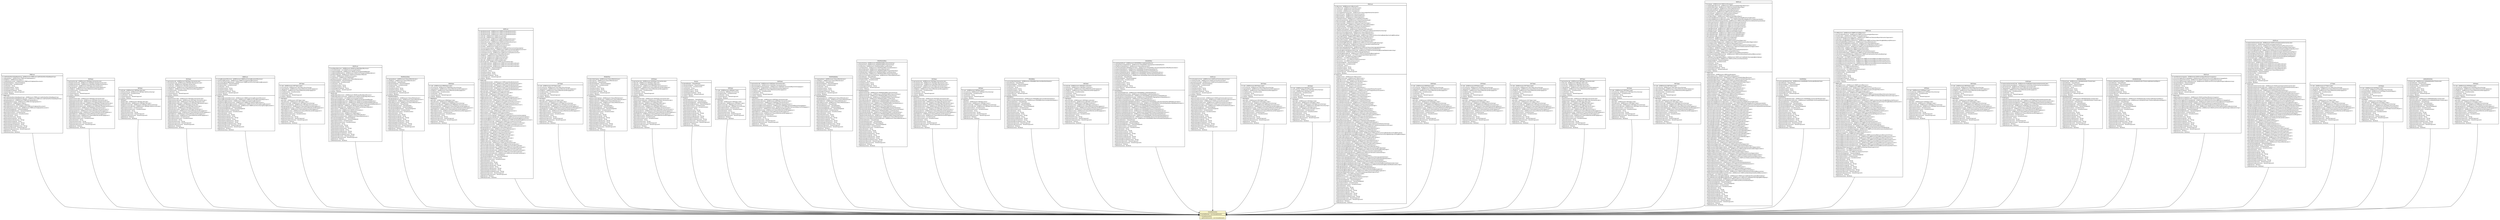 #!/usr/local/bin/dot
#
# Class diagram 
# Generated by UMLGraph version R5_6-24-gf6e263 (http://www.umlgraph.org/)
#

digraph G {
	edge [fontname="Helvetica",fontsize=10,labelfontname="Helvetica",labelfontsize=10];
	node [fontname="Helvetica",fontsize=10,shape=plaintext];
	nodesep=0.25;
	ranksep=0.5;
	// nl.egem.stuf.sector.bg._0204.PRBFund
	c53653 [label=<<table title="nl.egem.stuf.sector.bg._0204.PRBFund" border="0" cellborder="1" cellspacing="0" cellpadding="2" port="p" href="../sector/bg/_0204/PRBFund.html">
		<tr><td><table border="0" cellspacing="0" cellpadding="1">
<tr><td align="center" balign="center"> PRBFund </td></tr>
		</table></td></tr>
		<tr><td><table border="0" cellspacing="0" cellpadding="1">
<tr><td align="left" balign="left"> # codePubliekRechtlijkeBeperking : JAXBElement&lt;PRBFund.CodePubliekRechtlijkeBeperking&gt; </td></tr>
<tr><td align="left" balign="left"> # ingangsdatum : JAXBElement&lt;PRBFund.Ingangsdatum&gt; </td></tr>
<tr><td align="left" balign="left"> # einddatum : JAXBElement&lt;Object&gt; </td></tr>
<tr><td align="left" balign="left"> # vindplaatsDocument : JAXBElement&lt;PRBFund.VindplaatsDocument&gt; </td></tr>
<tr><td align="left" balign="left"> # tijdvakGeldigheid : TijdvakGeldigheid </td></tr>
<tr><td align="left" balign="left"> # extraElementen : ExtraElementen </td></tr>
<tr><td align="left" balign="left"> # soortEntiteit : String </td></tr>
<tr><td align="left" balign="left"> # sleutelVerzendend : String </td></tr>
<tr><td align="left" balign="left"> # sleutelOntvangend : String </td></tr>
<tr><td align="left" balign="left"> # sleutelGegevensbeheer : String </td></tr>
<tr><td align="left" balign="left"> # verwerkingssoort : Verwerkingssoort </td></tr>
<tr><td align="left" balign="left"> # noValue : NoValue </td></tr>
		</table></td></tr>
		<tr><td><table border="0" cellspacing="0" cellpadding="1">
<tr><td align="left" balign="left"> + PRBFund() </td></tr>
<tr><td align="left" balign="left"> + getCodePubliekRechtlijkeBeperking() : JAXBElement&lt;PRBFund.CodePubliekRechtlijkeBeperking&gt; </td></tr>
<tr><td align="left" balign="left"> + setCodePubliekRechtlijkeBeperking(value : JAXBElement&lt;PRBFund.CodePubliekRechtlijkeBeperking&gt;) </td></tr>
<tr><td align="left" balign="left"> + getIngangsdatum() : JAXBElement&lt;PRBFund.Ingangsdatum&gt; </td></tr>
<tr><td align="left" balign="left"> + setIngangsdatum(value : JAXBElement&lt;PRBFund.Ingangsdatum&gt;) </td></tr>
<tr><td align="left" balign="left"> + getEinddatum() : JAXBElement&lt;Object&gt; </td></tr>
<tr><td align="left" balign="left"> + setEinddatum(value : JAXBElement&lt;Object&gt;) </td></tr>
<tr><td align="left" balign="left"> + getVindplaatsDocument() : JAXBElement&lt;PRBFund.VindplaatsDocument&gt; </td></tr>
<tr><td align="left" balign="left"> + setVindplaatsDocument(value : JAXBElement&lt;PRBFund.VindplaatsDocument&gt;) </td></tr>
<tr><td align="left" balign="left"> + getTijdvakGeldigheid() : TijdvakGeldigheid </td></tr>
<tr><td align="left" balign="left"> + setTijdvakGeldigheid(value : TijdvakGeldigheid) </td></tr>
<tr><td align="left" balign="left"> + getExtraElementen() : ExtraElementen </td></tr>
<tr><td align="left" balign="left"> + setExtraElementen(value : ExtraElementen) </td></tr>
<tr><td align="left" balign="left"> + getSoortEntiteit() : String </td></tr>
<tr><td align="left" balign="left"> + setSoortEntiteit(value : String) </td></tr>
<tr><td align="left" balign="left"> + getSleutelVerzendend() : String </td></tr>
<tr><td align="left" balign="left"> + setSleutelVerzendend(value : String) </td></tr>
<tr><td align="left" balign="left"> + getSleutelOntvangend() : String </td></tr>
<tr><td align="left" balign="left"> + setSleutelOntvangend(value : String) </td></tr>
<tr><td align="left" balign="left"> + getSleutelGegevensbeheer() : String </td></tr>
<tr><td align="left" balign="left"> + setSleutelGegevensbeheer(value : String) </td></tr>
<tr><td align="left" balign="left"> + getVerwerkingssoort() : Verwerkingssoort </td></tr>
<tr><td align="left" balign="left"> + setVerwerkingssoort(value : Verwerkingssoort) </td></tr>
<tr><td align="left" balign="left"> + getNoValue() : NoValue </td></tr>
<tr><td align="left" balign="left"> + setNoValue(value : NoValue) </td></tr>
		</table></td></tr>
		</table>>, URL="../sector/bg/_0204/PRBFund.html", fontname="Helvetica", fontcolor="black", fontsize=10.0];
	// nl.egem.stuf.sector.bg._0204.R04Tabel
	c53658 [label=<<table title="nl.egem.stuf.sector.bg._0204.R04Tabel" border="0" cellborder="1" cellspacing="0" cellpadding="2" port="p" href="../sector/bg/_0204/R04Tabel.html">
		<tr><td><table border="0" cellspacing="0" cellpadding="1">
<tr><td align="center" balign="center"> R04Tabel </td></tr>
		</table></td></tr>
		<tr><td><table border="0" cellspacing="0" cellpadding="1">
<tr><td align="left" balign="left"> # gemeentecode : JAXBElement&lt;R04Tabel.Gemeentecode&gt; </td></tr>
<tr><td align="left" balign="left"> # deelgemeentecode : JAXBElement&lt;R04Tabel.Deelgemeentecode&gt; </td></tr>
<tr><td align="left" balign="left"> # deelgemeentenaam : JAXBElement&lt;R04Tabel.Deelgemeentenaam&gt; </td></tr>
<tr><td align="left" balign="left"> # gemeentenaam : JAXBElement&lt;R04Tabel.Gemeentenaam&gt; </td></tr>
<tr><td align="left" balign="left"> # ingangsdatum : JAXBElement&lt;DatumMetIndicatorKerngegeven&gt; </td></tr>
<tr><td align="left" balign="left"> # einddatum : JAXBElement&lt;DatumMetIndicatorKerngegeven&gt; </td></tr>
<tr><td align="left" balign="left"> # extraElementen : ExtraElementen </td></tr>
<tr><td align="left" balign="left"> # soortEntiteit : String </td></tr>
<tr><td align="left" balign="left"> # verwerkingssoort : Verwerkingssoort </td></tr>
<tr><td align="left" balign="left"> # noValue : NoValue </td></tr>
		</table></td></tr>
		<tr><td><table border="0" cellspacing="0" cellpadding="1">
<tr><td align="left" balign="left"> + R04Tabel() </td></tr>
<tr><td align="left" balign="left"> + getGemeentecode() : JAXBElement&lt;R04Tabel.Gemeentecode&gt; </td></tr>
<tr><td align="left" balign="left"> + setGemeentecode(value : JAXBElement&lt;R04Tabel.Gemeentecode&gt;) </td></tr>
<tr><td align="left" balign="left"> + getDeelgemeentecode() : JAXBElement&lt;R04Tabel.Deelgemeentecode&gt; </td></tr>
<tr><td align="left" balign="left"> + setDeelgemeentecode(value : JAXBElement&lt;R04Tabel.Deelgemeentecode&gt;) </td></tr>
<tr><td align="left" balign="left"> + getDeelgemeentenaam() : JAXBElement&lt;R04Tabel.Deelgemeentenaam&gt; </td></tr>
<tr><td align="left" balign="left"> + setDeelgemeentenaam(value : JAXBElement&lt;R04Tabel.Deelgemeentenaam&gt;) </td></tr>
<tr><td align="left" balign="left"> + getGemeentenaam() : JAXBElement&lt;R04Tabel.Gemeentenaam&gt; </td></tr>
<tr><td align="left" balign="left"> + setGemeentenaam(value : JAXBElement&lt;R04Tabel.Gemeentenaam&gt;) </td></tr>
<tr><td align="left" balign="left"> + getIngangsdatum() : JAXBElement&lt;DatumMetIndicatorKerngegeven&gt; </td></tr>
<tr><td align="left" balign="left"> + setIngangsdatum(value : JAXBElement&lt;DatumMetIndicatorKerngegeven&gt;) </td></tr>
<tr><td align="left" balign="left"> + getEinddatum() : JAXBElement&lt;DatumMetIndicatorKerngegeven&gt; </td></tr>
<tr><td align="left" balign="left"> + setEinddatum(value : JAXBElement&lt;DatumMetIndicatorKerngegeven&gt;) </td></tr>
<tr><td align="left" balign="left"> + getExtraElementen() : ExtraElementen </td></tr>
<tr><td align="left" balign="left"> + setExtraElementen(value : ExtraElementen) </td></tr>
<tr><td align="left" balign="left"> + getSoortEntiteit() : String </td></tr>
<tr><td align="left" balign="left"> + setSoortEntiteit(value : String) </td></tr>
<tr><td align="left" balign="left"> + getVerwerkingssoort() : Verwerkingssoort </td></tr>
<tr><td align="left" balign="left"> + setVerwerkingssoort(value : Verwerkingssoort) </td></tr>
<tr><td align="left" balign="left"> + getNoValue() : NoValue </td></tr>
<tr><td align="left" balign="left"> + setNoValue(value : NoValue) </td></tr>
		</table></td></tr>
		</table>>, URL="../sector/bg/_0204/R04Tabel.html", fontname="Helvetica", fontcolor="black", fontsize=10.0];
	// nl.egem.stuf.sector.bg._0204.SBITabel
	c53666 [label=<<table title="nl.egem.stuf.sector.bg._0204.SBITabel" border="0" cellborder="1" cellspacing="0" cellpadding="2" port="p" href="../sector/bg/_0204/SBITabel.html">
		<tr><td><table border="0" cellspacing="0" cellpadding="1">
<tr><td align="center" balign="center"> SBITabel </td></tr>
		</table></td></tr>
		<tr><td><table border="0" cellspacing="0" cellpadding="1">
<tr><td align="left" balign="left"> # sbiCode : JAXBElement&lt;SBITabel.SbiCode&gt; </td></tr>
<tr><td align="left" balign="left"> # sbiOmschrijving : JAXBElement&lt;SBITabel.SbiOmschrijving&gt; </td></tr>
<tr><td align="left" balign="left"> # extraElementen : ExtraElementen </td></tr>
<tr><td align="left" balign="left"> # soortEntiteit : String </td></tr>
<tr><td align="left" balign="left"> # verwerkingssoort : Verwerkingssoort </td></tr>
<tr><td align="left" balign="left"> # noValue : NoValue </td></tr>
		</table></td></tr>
		<tr><td><table border="0" cellspacing="0" cellpadding="1">
<tr><td align="left" balign="left"> + SBITabel() </td></tr>
<tr><td align="left" balign="left"> + getSbiCode() : JAXBElement&lt;SBITabel.SbiCode&gt; </td></tr>
<tr><td align="left" balign="left"> + setSbiCode(value : JAXBElement&lt;SBITabel.SbiCode&gt;) </td></tr>
<tr><td align="left" balign="left"> + getSbiOmschrijving() : JAXBElement&lt;SBITabel.SbiOmschrijving&gt; </td></tr>
<tr><td align="left" balign="left"> + setSbiOmschrijving(value : JAXBElement&lt;SBITabel.SbiOmschrijving&gt;) </td></tr>
<tr><td align="left" balign="left"> + getExtraElementen() : ExtraElementen </td></tr>
<tr><td align="left" balign="left"> + setExtraElementen(value : ExtraElementen) </td></tr>
<tr><td align="left" balign="left"> + getSoortEntiteit() : String </td></tr>
<tr><td align="left" balign="left"> + setSoortEntiteit(value : String) </td></tr>
<tr><td align="left" balign="left"> + getVerwerkingssoort() : Verwerkingssoort </td></tr>
<tr><td align="left" balign="left"> + setVerwerkingssoort(value : Verwerkingssoort) </td></tr>
<tr><td align="left" balign="left"> + getNoValue() : NoValue </td></tr>
<tr><td align="left" balign="left"> + setNoValue(value : NoValue) </td></tr>
		</table></td></tr>
		</table>>, URL="../sector/bg/_0204/SBITabel.html", fontname="Helvetica", fontcolor="black", fontsize=10.0];
	// nl.egem.stuf.sector.bg._0204.R02Tabel
	c53672 [label=<<table title="nl.egem.stuf.sector.bg._0204.R02Tabel" border="0" cellborder="1" cellspacing="0" cellpadding="2" port="p" href="../sector/bg/_0204/R02Tabel.html">
		<tr><td><table border="0" cellspacing="0" cellpadding="1">
<tr><td align="center" balign="center"> R02Tabel </td></tr>
		</table></td></tr>
		<tr><td><table border="0" cellspacing="0" cellpadding="1">
<tr><td align="left" balign="left"> # gemeentecode : JAXBElement&lt;R02Tabel.Gemeentecode&gt; </td></tr>
<tr><td align="left" balign="left"> # woonplaatscode : JAXBElement&lt;R02Tabel.Woonplaatscode&gt; </td></tr>
<tr><td align="left" balign="left"> # straatcode : JAXBElement&lt;R02Tabel.Straatcode&gt; </td></tr>
<tr><td align="left" balign="left"> # straatnaam : JAXBElement&lt;R02Tabel.Straatnaam&gt; </td></tr>
<tr><td align="left" balign="left"> # ingangsdatum : JAXBElement&lt;DatumMetIndicatorKerngegeven&gt; </td></tr>
<tr><td align="left" balign="left"> # einddatum : JAXBElement&lt;DatumMetIndicatorKerngegeven&gt; </td></tr>
<tr><td align="left" balign="left"> # extraElementen : ExtraElementen </td></tr>
<tr><td align="left" balign="left"> # soortEntiteit : String </td></tr>
<tr><td align="left" balign="left"> # verwerkingssoort : Verwerkingssoort </td></tr>
<tr><td align="left" balign="left"> # noValue : NoValue </td></tr>
		</table></td></tr>
		<tr><td><table border="0" cellspacing="0" cellpadding="1">
<tr><td align="left" balign="left"> + R02Tabel() </td></tr>
<tr><td align="left" balign="left"> + getGemeentecode() : JAXBElement&lt;R02Tabel.Gemeentecode&gt; </td></tr>
<tr><td align="left" balign="left"> + setGemeentecode(value : JAXBElement&lt;R02Tabel.Gemeentecode&gt;) </td></tr>
<tr><td align="left" balign="left"> + getWoonplaatscode() : JAXBElement&lt;R02Tabel.Woonplaatscode&gt; </td></tr>
<tr><td align="left" balign="left"> + setWoonplaatscode(value : JAXBElement&lt;R02Tabel.Woonplaatscode&gt;) </td></tr>
<tr><td align="left" balign="left"> + getStraatcode() : JAXBElement&lt;R02Tabel.Straatcode&gt; </td></tr>
<tr><td align="left" balign="left"> + setStraatcode(value : JAXBElement&lt;R02Tabel.Straatcode&gt;) </td></tr>
<tr><td align="left" balign="left"> + getStraatnaam() : JAXBElement&lt;R02Tabel.Straatnaam&gt; </td></tr>
<tr><td align="left" balign="left"> + setStraatnaam(value : JAXBElement&lt;R02Tabel.Straatnaam&gt;) </td></tr>
<tr><td align="left" balign="left"> + getIngangsdatum() : JAXBElement&lt;DatumMetIndicatorKerngegeven&gt; </td></tr>
<tr><td align="left" balign="left"> + setIngangsdatum(value : JAXBElement&lt;DatumMetIndicatorKerngegeven&gt;) </td></tr>
<tr><td align="left" balign="left"> + getEinddatum() : JAXBElement&lt;DatumMetIndicatorKerngegeven&gt; </td></tr>
<tr><td align="left" balign="left"> + setEinddatum(value : JAXBElement&lt;DatumMetIndicatorKerngegeven&gt;) </td></tr>
<tr><td align="left" balign="left"> + getExtraElementen() : ExtraElementen </td></tr>
<tr><td align="left" balign="left"> + setExtraElementen(value : ExtraElementen) </td></tr>
<tr><td align="left" balign="left"> + getSoortEntiteit() : String </td></tr>
<tr><td align="left" balign="left"> + setSoortEntiteit(value : String) </td></tr>
<tr><td align="left" balign="left"> + getVerwerkingssoort() : Verwerkingssoort </td></tr>
<tr><td align="left" balign="left"> + setVerwerkingssoort(value : Verwerkingssoort) </td></tr>
<tr><td align="left" balign="left"> + getNoValue() : NoValue </td></tr>
<tr><td align="left" balign="left"> + setNoValue(value : NoValue) </td></tr>
		</table></td></tr>
		</table>>, URL="../sector/bg/_0204/R02Tabel.html", fontname="Helvetica", fontcolor="black", fontsize=10.0];
	// nl.egem.stuf.sector.bg._0204.OBWFund
	c53681 [label=<<table title="nl.egem.stuf.sector.bg._0204.OBWFund" border="0" cellborder="1" cellspacing="0" cellpadding="2" port="p" href="../sector/bg/_0204/OBWFund.html">
		<tr><td><table border="0" cellspacing="0" cellpadding="1">
<tr><td align="center" balign="center"> OBWFund </td></tr>
		</table></td></tr>
		<tr><td><table border="0" cellspacing="0" cellpadding="1">
<tr><td align="left" balign="left"> # overigBouwwerkNummer : JAXBElement&lt;OBWFund.OverigBouwwerkNummer&gt; </td></tr>
<tr><td align="left" balign="left"> # typeOverigBouwwerk : JAXBElement&lt;OBWFund.TypeOverigBouwwerk&gt; </td></tr>
<tr><td align="left" balign="left"> # omschrijvingOverigBouwwerk : JAXBElement&lt;OBWFund.OmschrijvingOverigBouwwerk&gt; </td></tr>
<tr><td align="left" balign="left"> # tijdvakGeldigheid : TijdvakGeldigheid </td></tr>
<tr><td align="left" balign="left"> # extraElementen : ExtraElementen </td></tr>
<tr><td align="left" balign="left"> # soortEntiteit : String </td></tr>
<tr><td align="left" balign="left"> # sleutelVerzendend : String </td></tr>
<tr><td align="left" balign="left"> # sleutelOntvangend : String </td></tr>
<tr><td align="left" balign="left"> # sleutelGegevensbeheer : String </td></tr>
<tr><td align="left" balign="left"> # verwerkingssoort : Verwerkingssoort </td></tr>
<tr><td align="left" balign="left"> # noValue : NoValue </td></tr>
		</table></td></tr>
		<tr><td><table border="0" cellspacing="0" cellpadding="1">
<tr><td align="left" balign="left"> + OBWFund() </td></tr>
<tr><td align="left" balign="left"> + getOverigBouwwerkNummer() : JAXBElement&lt;OBWFund.OverigBouwwerkNummer&gt; </td></tr>
<tr><td align="left" balign="left"> + setOverigBouwwerkNummer(value : JAXBElement&lt;OBWFund.OverigBouwwerkNummer&gt;) </td></tr>
<tr><td align="left" balign="left"> + getTypeOverigBouwwerk() : JAXBElement&lt;OBWFund.TypeOverigBouwwerk&gt; </td></tr>
<tr><td align="left" balign="left"> + setTypeOverigBouwwerk(value : JAXBElement&lt;OBWFund.TypeOverigBouwwerk&gt;) </td></tr>
<tr><td align="left" balign="left"> + getOmschrijvingOverigBouwwerk() : JAXBElement&lt;OBWFund.OmschrijvingOverigBouwwerk&gt; </td></tr>
<tr><td align="left" balign="left"> + setOmschrijvingOverigBouwwerk(value : JAXBElement&lt;OBWFund.OmschrijvingOverigBouwwerk&gt;) </td></tr>
<tr><td align="left" balign="left"> + getTijdvakGeldigheid() : TijdvakGeldigheid </td></tr>
<tr><td align="left" balign="left"> + setTijdvakGeldigheid(value : TijdvakGeldigheid) </td></tr>
<tr><td align="left" balign="left"> + getExtraElementen() : ExtraElementen </td></tr>
<tr><td align="left" balign="left"> + setExtraElementen(value : ExtraElementen) </td></tr>
<tr><td align="left" balign="left"> + getSoortEntiteit() : String </td></tr>
<tr><td align="left" balign="left"> + setSoortEntiteit(value : String) </td></tr>
<tr><td align="left" balign="left"> + getSleutelVerzendend() : String </td></tr>
<tr><td align="left" balign="left"> + setSleutelVerzendend(value : String) </td></tr>
<tr><td align="left" balign="left"> + getSleutelOntvangend() : String </td></tr>
<tr><td align="left" balign="left"> + setSleutelOntvangend(value : String) </td></tr>
<tr><td align="left" balign="left"> + getSleutelGegevensbeheer() : String </td></tr>
<tr><td align="left" balign="left"> + setSleutelGegevensbeheer(value : String) </td></tr>
<tr><td align="left" balign="left"> + getVerwerkingssoort() : Verwerkingssoort </td></tr>
<tr><td align="left" balign="left"> + setVerwerkingssoort(value : Verwerkingssoort) </td></tr>
<tr><td align="left" balign="left"> + getNoValue() : NoValue </td></tr>
<tr><td align="left" balign="left"> + setNoValue(value : NoValue) </td></tr>
		</table></td></tr>
		</table>>, URL="../sector/bg/_0204/OBWFund.html", fontname="Helvetica", fontcolor="black", fontsize=10.0];
	// nl.egem.stuf.sector.bg._0204.VBTTabel
	c53685 [label=<<table title="nl.egem.stuf.sector.bg._0204.VBTTabel" border="0" cellborder="1" cellspacing="0" cellpadding="2" port="p" href="../sector/bg/_0204/VBTTabel.html">
		<tr><td><table border="0" cellspacing="0" cellpadding="1">
<tr><td align="center" balign="center"> VBTTabel </td></tr>
		</table></td></tr>
		<tr><td><table border="0" cellspacing="0" cellpadding="1">
<tr><td align="left" balign="left"> # code : JAXBElement&lt;VBTTabel.Code&gt; </td></tr>
<tr><td align="left" balign="left"> # omschrijving : JAXBElement&lt;VBTTabel.Omschrijving&gt; </td></tr>
<tr><td align="left" balign="left"> # ingangsdatum : JAXBElement&lt;DatumMetIndicatorKerngegeven&gt; </td></tr>
<tr><td align="left" balign="left"> # einddatum : JAXBElement&lt;DatumMetIndicatorKerngegeven&gt; </td></tr>
<tr><td align="left" balign="left"> # extraElementen : ExtraElementen </td></tr>
<tr><td align="left" balign="left"> # soortEntiteit : String </td></tr>
<tr><td align="left" balign="left"> # verwerkingssoort : Verwerkingssoort </td></tr>
<tr><td align="left" balign="left"> # noValue : NoValue </td></tr>
		</table></td></tr>
		<tr><td><table border="0" cellspacing="0" cellpadding="1">
<tr><td align="left" balign="left"> + VBTTabel() </td></tr>
<tr><td align="left" balign="left"> + getCode() : JAXBElement&lt;VBTTabel.Code&gt; </td></tr>
<tr><td align="left" balign="left"> + setCode(value : JAXBElement&lt;VBTTabel.Code&gt;) </td></tr>
<tr><td align="left" balign="left"> + getOmschrijving() : JAXBElement&lt;VBTTabel.Omschrijving&gt; </td></tr>
<tr><td align="left" balign="left"> + setOmschrijving(value : JAXBElement&lt;VBTTabel.Omschrijving&gt;) </td></tr>
<tr><td align="left" balign="left"> + getIngangsdatum() : JAXBElement&lt;DatumMetIndicatorKerngegeven&gt; </td></tr>
<tr><td align="left" balign="left"> + setIngangsdatum(value : JAXBElement&lt;DatumMetIndicatorKerngegeven&gt;) </td></tr>
<tr><td align="left" balign="left"> + getEinddatum() : JAXBElement&lt;DatumMetIndicatorKerngegeven&gt; </td></tr>
<tr><td align="left" balign="left"> + setEinddatum(value : JAXBElement&lt;DatumMetIndicatorKerngegeven&gt;) </td></tr>
<tr><td align="left" balign="left"> + getExtraElementen() : ExtraElementen </td></tr>
<tr><td align="left" balign="left"> + setExtraElementen(value : ExtraElementen) </td></tr>
<tr><td align="left" balign="left"> + getSoortEntiteit() : String </td></tr>
<tr><td align="left" balign="left"> + setSoortEntiteit(value : String) </td></tr>
<tr><td align="left" balign="left"> + getVerwerkingssoort() : Verwerkingssoort </td></tr>
<tr><td align="left" balign="left"> + setVerwerkingssoort(value : Verwerkingssoort) </td></tr>
<tr><td align="left" balign="left"> + getNoValue() : NoValue </td></tr>
<tr><td align="left" balign="left"> + setNoValue(value : NoValue) </td></tr>
		</table></td></tr>
		</table>>, URL="../sector/bg/_0204/VBTTabel.html", fontname="Helvetica", fontcolor="black", fontsize=10.0];
	// nl.egem.stuf.sector.bg._0204.WOZFund
	c53697 [label=<<table title="nl.egem.stuf.sector.bg._0204.WOZFund" border="0" cellborder="1" cellspacing="0" cellpadding="2" port="p" href="../sector/bg/_0204/WOZFund.html">
		<tr><td><table border="0" cellspacing="0" cellpadding="1">
<tr><td align="center" balign="center"> WOZFund </td></tr>
		</table></td></tr>
		<tr><td><table border="0" cellspacing="0" cellpadding="1">
<tr><td align="left" balign="left"> # wozObjectNummer : JAXBElement&lt;WOZFund.WozObjectNummer&gt; </td></tr>
<tr><td align="left" balign="left"> # activiteitFeitelijk : List&lt;WOZFund.ActiviteitFeitelijk&gt; </td></tr>
<tr><td align="left" balign="left"> # vastgesteldeWaarde : JAXBElement&lt;WOZFund.VastgesteldeWaarde&gt; </td></tr>
<tr><td align="left" balign="left"> # vastgesteldeWaardeEuro : JAXBElement&lt;WOZFund.VastgesteldeWaardeEuro&gt; </td></tr>
<tr><td align="left" balign="left"> # peildatumWaarde : JAXBElement&lt;WOZFund.PeildatumWaarde&gt; </td></tr>
<tr><td align="left" balign="left"> # huurprijs : JAXBElement&lt;WOZFund.Huurprijs&gt; </td></tr>
<tr><td align="left" balign="left"> # huurprijsEuro : JAXBElement&lt;BigInteger&gt; </td></tr>
<tr><td align="left" balign="left"> # peildatumHuurprijs : JAXBElement&lt;DatumMetIndicator&gt; </td></tr>
<tr><td align="left" balign="left"> # tijdvakGeldigheid : TijdvakGeldigheid </td></tr>
<tr><td align="left" balign="left"> # extraElementen : ExtraElementen </td></tr>
<tr><td align="left" balign="left"> # soortEntiteit : String </td></tr>
<tr><td align="left" balign="left"> # sleutelVerzendend : String </td></tr>
<tr><td align="left" balign="left"> # sleutelOntvangend : String </td></tr>
<tr><td align="left" balign="left"> # sleutelGegevensbeheer : String </td></tr>
<tr><td align="left" balign="left"> # verwerkingssoort : Verwerkingssoort </td></tr>
<tr><td align="left" balign="left"> # noValue : NoValue </td></tr>
		</table></td></tr>
		<tr><td><table border="0" cellspacing="0" cellpadding="1">
<tr><td align="left" balign="left"> + WOZFund() </td></tr>
<tr><td align="left" balign="left"> + getWozObjectNummer() : JAXBElement&lt;WOZFund.WozObjectNummer&gt; </td></tr>
<tr><td align="left" balign="left"> + setWozObjectNummer(value : JAXBElement&lt;WOZFund.WozObjectNummer&gt;) </td></tr>
<tr><td align="left" balign="left"> + getActiviteitFeitelijk() : List&lt;WOZFund.ActiviteitFeitelijk&gt; </td></tr>
<tr><td align="left" balign="left"> + getVastgesteldeWaarde() : JAXBElement&lt;WOZFund.VastgesteldeWaarde&gt; </td></tr>
<tr><td align="left" balign="left"> + setVastgesteldeWaarde(value : JAXBElement&lt;WOZFund.VastgesteldeWaarde&gt;) </td></tr>
<tr><td align="left" balign="left"> + getVastgesteldeWaardeEuro() : JAXBElement&lt;WOZFund.VastgesteldeWaardeEuro&gt; </td></tr>
<tr><td align="left" balign="left"> + setVastgesteldeWaardeEuro(value : JAXBElement&lt;WOZFund.VastgesteldeWaardeEuro&gt;) </td></tr>
<tr><td align="left" balign="left"> + getPeildatumWaarde() : JAXBElement&lt;WOZFund.PeildatumWaarde&gt; </td></tr>
<tr><td align="left" balign="left"> + setPeildatumWaarde(value : JAXBElement&lt;WOZFund.PeildatumWaarde&gt;) </td></tr>
<tr><td align="left" balign="left"> + getHuurprijs() : JAXBElement&lt;WOZFund.Huurprijs&gt; </td></tr>
<tr><td align="left" balign="left"> + setHuurprijs(value : JAXBElement&lt;WOZFund.Huurprijs&gt;) </td></tr>
<tr><td align="left" balign="left"> + getHuurprijsEuro() : JAXBElement&lt;BigInteger&gt; </td></tr>
<tr><td align="left" balign="left"> + setHuurprijsEuro(value : JAXBElement&lt;BigInteger&gt;) </td></tr>
<tr><td align="left" balign="left"> + getPeildatumHuurprijs() : JAXBElement&lt;DatumMetIndicator&gt; </td></tr>
<tr><td align="left" balign="left"> + setPeildatumHuurprijs(value : JAXBElement&lt;DatumMetIndicator&gt;) </td></tr>
<tr><td align="left" balign="left"> + getTijdvakGeldigheid() : TijdvakGeldigheid </td></tr>
<tr><td align="left" balign="left"> + setTijdvakGeldigheid(value : TijdvakGeldigheid) </td></tr>
<tr><td align="left" balign="left"> + getExtraElementen() : ExtraElementen </td></tr>
<tr><td align="left" balign="left"> + setExtraElementen(value : ExtraElementen) </td></tr>
<tr><td align="left" balign="left"> + getSoortEntiteit() : String </td></tr>
<tr><td align="left" balign="left"> + setSoortEntiteit(value : String) </td></tr>
<tr><td align="left" balign="left"> + getSleutelVerzendend() : String </td></tr>
<tr><td align="left" balign="left"> + setSleutelVerzendend(value : String) </td></tr>
<tr><td align="left" balign="left"> + getSleutelOntvangend() : String </td></tr>
<tr><td align="left" balign="left"> + setSleutelOntvangend(value : String) </td></tr>
<tr><td align="left" balign="left"> + getSleutelGegevensbeheer() : String </td></tr>
<tr><td align="left" balign="left"> + setSleutelGegevensbeheer(value : String) </td></tr>
<tr><td align="left" balign="left"> + getVerwerkingssoort() : Verwerkingssoort </td></tr>
<tr><td align="left" balign="left"> + setVerwerkingssoort(value : Verwerkingssoort) </td></tr>
<tr><td align="left" balign="left"> + getNoValue() : NoValue </td></tr>
<tr><td align="left" balign="left"> + setNoValue(value : NoValue) </td></tr>
		</table></td></tr>
		</table>>, URL="../sector/bg/_0204/WOZFund.html", fontname="Helvetica", fontcolor="black", fontsize=10.0];
	// nl.egem.stuf.sector.bg._0204.PRSPRSOUDRel
	c53704 [label=<<table title="nl.egem.stuf.sector.bg._0204.PRSPRSOUDRel" border="0" cellborder="1" cellspacing="0" cellpadding="2" port="p" href="../sector/bg/_0204/PRSPRSOUDRel.html">
		<tr><td><table border="0" cellspacing="0" cellpadding="1">
<tr><td align="center" balign="center"> PRSPRSOUDRel </td></tr>
		</table></td></tr>
		<tr><td><table border="0" cellspacing="0" cellpadding="1">
<tr><td align="left" balign="left"> # ingangsdatum : JAXBElement&lt;DatumMetIndicator&gt; </td></tr>
<tr><td align="left" balign="left"> # einddatum : JAXBElement&lt;DatumMetIndicator&gt; </td></tr>
<tr><td align="left" balign="left"> # tijdvakRelatie : TijdvakRelatie </td></tr>
<tr><td align="left" balign="left"> # tijdvakGeldigheid : TijdvakGeldigheid </td></tr>
<tr><td align="left" balign="left"> # extraElementen : ExtraElementen </td></tr>
<tr><td align="left" balign="left"> # soortEntiteit : String </td></tr>
<tr><td align="left" balign="left"> # sleutelVerzendend : String </td></tr>
<tr><td align="left" balign="left"> # sleutelOntvangend : String </td></tr>
<tr><td align="left" balign="left"> # sleutelGegevensbeheer : String </td></tr>
<tr><td align="left" balign="left"> # verwerkingssoort : Verwerkingssoort </td></tr>
<tr><td align="left" balign="left"> # noValue : NoValue </td></tr>
		</table></td></tr>
		<tr><td><table border="0" cellspacing="0" cellpadding="1">
<tr><td align="left" balign="left"> + PRSPRSOUDRel() </td></tr>
<tr><td align="left" balign="left"> + getIngangsdatum() : JAXBElement&lt;DatumMetIndicator&gt; </td></tr>
<tr><td align="left" balign="left"> + setIngangsdatum(value : JAXBElement&lt;DatumMetIndicator&gt;) </td></tr>
<tr><td align="left" balign="left"> + getEinddatum() : JAXBElement&lt;DatumMetIndicator&gt; </td></tr>
<tr><td align="left" balign="left"> + setEinddatum(value : JAXBElement&lt;DatumMetIndicator&gt;) </td></tr>
<tr><td align="left" balign="left"> + getTijdvakRelatie() : TijdvakRelatie </td></tr>
<tr><td align="left" balign="left"> + setTijdvakRelatie(value : TijdvakRelatie) </td></tr>
<tr><td align="left" balign="left"> + getTijdvakGeldigheid() : TijdvakGeldigheid </td></tr>
<tr><td align="left" balign="left"> + setTijdvakGeldigheid(value : TijdvakGeldigheid) </td></tr>
<tr><td align="left" balign="left"> + getExtraElementen() : ExtraElementen </td></tr>
<tr><td align="left" balign="left"> + setExtraElementen(value : ExtraElementen) </td></tr>
<tr><td align="left" balign="left"> + getSoortEntiteit() : String </td></tr>
<tr><td align="left" balign="left"> + setSoortEntiteit(value : String) </td></tr>
<tr><td align="left" balign="left"> + getSleutelVerzendend() : String </td></tr>
<tr><td align="left" balign="left"> + setSleutelVerzendend(value : String) </td></tr>
<tr><td align="left" balign="left"> + getSleutelOntvangend() : String </td></tr>
<tr><td align="left" balign="left"> + setSleutelOntvangend(value : String) </td></tr>
<tr><td align="left" balign="left"> + getSleutelGegevensbeheer() : String </td></tr>
<tr><td align="left" balign="left"> + setSleutelGegevensbeheer(value : String) </td></tr>
<tr><td align="left" balign="left"> + getVerwerkingssoort() : Verwerkingssoort </td></tr>
<tr><td align="left" balign="left"> + setVerwerkingssoort(value : Verwerkingssoort) </td></tr>
<tr><td align="left" balign="left"> + getNoValue() : NoValue </td></tr>
<tr><td align="left" balign="left"> + setNoValue(value : NoValue) </td></tr>
		</table></td></tr>
		</table>>, URL="../sector/bg/_0204/PRSPRSOUDRel.html", fontname="Helvetica", fontcolor="black", fontsize=10.0];
	// nl.egem.stuf.sector.bg._0204.MNATabel
	c53705 [label=<<table title="nl.egem.stuf.sector.bg._0204.MNATabel" border="0" cellborder="1" cellspacing="0" cellpadding="2" port="p" href="../sector/bg/_0204/MNATabel.html">
		<tr><td><table border="0" cellspacing="0" cellpadding="1">
<tr><td align="center" balign="center"> MNATabel </td></tr>
		</table></td></tr>
		<tr><td><table border="0" cellspacing="0" cellpadding="1">
<tr><td align="left" balign="left"> # code : JAXBElement&lt;MNATabel.Code&gt; </td></tr>
<tr><td align="left" balign="left"> # omschrijving : JAXBElement&lt;MNATabel.Omschrijving&gt; </td></tr>
<tr><td align="left" balign="left"> # ingangsdatum : JAXBElement&lt;DatumMetIndicatorKerngegeven&gt; </td></tr>
<tr><td align="left" balign="left"> # einddatum : JAXBElement&lt;DatumMetIndicatorKerngegeven&gt; </td></tr>
<tr><td align="left" balign="left"> # extraElementen : ExtraElementen </td></tr>
<tr><td align="left" balign="left"> # soortEntiteit : String </td></tr>
<tr><td align="left" balign="left"> # verwerkingssoort : Verwerkingssoort </td></tr>
<tr><td align="left" balign="left"> # noValue : NoValue </td></tr>
		</table></td></tr>
		<tr><td><table border="0" cellspacing="0" cellpadding="1">
<tr><td align="left" balign="left"> + MNATabel() </td></tr>
<tr><td align="left" balign="left"> + getCode() : JAXBElement&lt;MNATabel.Code&gt; </td></tr>
<tr><td align="left" balign="left"> + setCode(value : JAXBElement&lt;MNATabel.Code&gt;) </td></tr>
<tr><td align="left" balign="left"> + getOmschrijving() : JAXBElement&lt;MNATabel.Omschrijving&gt; </td></tr>
<tr><td align="left" balign="left"> + setOmschrijving(value : JAXBElement&lt;MNATabel.Omschrijving&gt;) </td></tr>
<tr><td align="left" balign="left"> + getIngangsdatum() : JAXBElement&lt;DatumMetIndicatorKerngegeven&gt; </td></tr>
<tr><td align="left" balign="left"> + setIngangsdatum(value : JAXBElement&lt;DatumMetIndicatorKerngegeven&gt;) </td></tr>
<tr><td align="left" balign="left"> + getEinddatum() : JAXBElement&lt;DatumMetIndicatorKerngegeven&gt; </td></tr>
<tr><td align="left" balign="left"> + setEinddatum(value : JAXBElement&lt;DatumMetIndicatorKerngegeven&gt;) </td></tr>
<tr><td align="left" balign="left"> + getExtraElementen() : ExtraElementen </td></tr>
<tr><td align="left" balign="left"> + setExtraElementen(value : ExtraElementen) </td></tr>
<tr><td align="left" balign="left"> + getSoortEntiteit() : String </td></tr>
<tr><td align="left" balign="left"> + setSoortEntiteit(value : String) </td></tr>
<tr><td align="left" balign="left"> + getVerwerkingssoort() : Verwerkingssoort </td></tr>
<tr><td align="left" balign="left"> + setVerwerkingssoort(value : Verwerkingssoort) </td></tr>
<tr><td align="left" balign="left"> + getNoValue() : NoValue </td></tr>
<tr><td align="left" balign="left"> + setNoValue(value : NoValue) </td></tr>
		</table></td></tr>
		</table>>, URL="../sector/bg/_0204/MNATabel.html", fontname="Helvetica", fontcolor="black", fontsize=10.0];
	// nl.egem.stuf.sector.bg._0204.ADRFund
	c53708 [label=<<table title="nl.egem.stuf.sector.bg._0204.ADRFund" border="0" cellborder="1" cellspacing="0" cellpadding="2" port="p" href="../sector/bg/_0204/ADRFund.html">
		<tr><td><table border="0" cellspacing="0" cellpadding="1">
<tr><td align="center" balign="center"> ADRFund </td></tr>
		</table></td></tr>
		<tr><td><table border="0" cellspacing="0" cellpadding="1">
<tr><td align="left" balign="left"> # adresBuitenland1 : JAXBElement&lt;ADRFund.AdresBuitenland1&gt; </td></tr>
<tr><td align="left" balign="left"> # adresBuitenland2 : JAXBElement&lt;ADRFund.AdresBuitenland2&gt; </td></tr>
<tr><td align="left" balign="left"> # adresBuitenland3 : JAXBElement&lt;ADRFund.AdresBuitenland3&gt; </td></tr>
<tr><td align="left" balign="left"> # landcode : JAXBElement&lt;ADRFund.Landcode&gt; </td></tr>
<tr><td align="left" balign="left"> # postcode : JAXBElement&lt;ADRFund.Postcode&gt; </td></tr>
<tr><td align="left" balign="left"> # woonplaatsnaam : JAXBElement&lt;ADRFund.Woonplaatsnaam&gt; </td></tr>
<tr><td align="left" balign="left"> # postbusnummer : JAXBElement&lt;ADRFund.Postbusnummer&gt; </td></tr>
<tr><td align="left" balign="left"> # antwoordnummer : JAXBElement&lt;ADRFund.Antwoordnummer&gt; </td></tr>
<tr><td align="left" balign="left"> # straatnaam : JAXBElement&lt;ADRFund.Straatnaam&gt; </td></tr>
<tr><td align="left" balign="left"> # huisnummer : JAXBElement&lt;ADRFund.Huisnummer&gt; </td></tr>
<tr><td align="left" balign="left"> # huisletter : JAXBElement&lt;ADRFund.Huisletter&gt; </td></tr>
<tr><td align="left" balign="left"> # huisnummertoevoeging : JAXBElement&lt;ADRFund.Huisnummertoevoeging&gt; </td></tr>
<tr><td align="left" balign="left"> # aanduidingBijHuisnummer : JAXBElement&lt;ADRFund.AanduidingBijHuisnummer&gt; </td></tr>
<tr><td align="left" balign="left"> # locatieomschrijving : JAXBElement&lt;ADRFund.Locatieomschrijving&gt; </td></tr>
<tr><td align="left" balign="left"> # locatieadresnummer : JAXBElement&lt;ADRFund.Locatieadresnummer&gt; </td></tr>
<tr><td align="left" balign="left"> # ingangsdatum : JAXBElement&lt;DatumMetIndicator&gt; </td></tr>
<tr><td align="left" balign="left"> # einddatum : JAXBElement&lt;DatumMetIndicator&gt; </td></tr>
<tr><td align="left" balign="left"> # straatcode : JAXBElement&lt;ADRFund.Straatcode&gt; </td></tr>
<tr><td align="left" balign="left"> # buurtcode : JAXBElement&lt;ADRFund.Buurtcode&gt; </td></tr>
<tr><td align="left" balign="left"> # wijkcode : JAXBElement&lt;ADRFund.Wijkcode&gt; </td></tr>
<tr><td align="left" balign="left"> # gemeentecode : JAXBElement&lt;ADRFund.Gemeentecode&gt; </td></tr>
<tr><td align="left" balign="left"> # centroidXCoordinaat : JAXBElement&lt;ADRFund.CentroidXCoordinaat&gt; </td></tr>
<tr><td align="left" balign="left"> # centroidYCoordinaat : JAXBElement&lt;ADRFund.CentroidYCoordinaat&gt; </td></tr>
<tr><td align="left" balign="left"> # centroidZCoordinaat : JAXBElement&lt;ADRFund.CentroidZCoordinaat&gt; </td></tr>
<tr><td align="left" balign="left"> # tijdvakGeldigheid : TijdvakGeldigheid </td></tr>
<tr><td align="left" balign="left"> # extraElementen : ExtraElementen </td></tr>
<tr><td align="left" balign="left"> # soortEntiteit : String </td></tr>
<tr><td align="left" balign="left"> # sleutelVerzendend : String </td></tr>
<tr><td align="left" balign="left"> # sleutelOntvangend : String </td></tr>
<tr><td align="left" balign="left"> # sleutelGegevensbeheer : String </td></tr>
<tr><td align="left" balign="left"> # verwerkingssoort : Verwerkingssoort </td></tr>
<tr><td align="left" balign="left"> # noValue : NoValue </td></tr>
		</table></td></tr>
		<tr><td><table border="0" cellspacing="0" cellpadding="1">
<tr><td align="left" balign="left"> + ADRFund() </td></tr>
<tr><td align="left" balign="left"> + getAdresBuitenland1() : JAXBElement&lt;ADRFund.AdresBuitenland1&gt; </td></tr>
<tr><td align="left" balign="left"> + setAdresBuitenland1(value : JAXBElement&lt;ADRFund.AdresBuitenland1&gt;) </td></tr>
<tr><td align="left" balign="left"> + getAdresBuitenland2() : JAXBElement&lt;ADRFund.AdresBuitenland2&gt; </td></tr>
<tr><td align="left" balign="left"> + setAdresBuitenland2(value : JAXBElement&lt;ADRFund.AdresBuitenland2&gt;) </td></tr>
<tr><td align="left" balign="left"> + getAdresBuitenland3() : JAXBElement&lt;ADRFund.AdresBuitenland3&gt; </td></tr>
<tr><td align="left" balign="left"> + setAdresBuitenland3(value : JAXBElement&lt;ADRFund.AdresBuitenland3&gt;) </td></tr>
<tr><td align="left" balign="left"> + getLandcode() : JAXBElement&lt;ADRFund.Landcode&gt; </td></tr>
<tr><td align="left" balign="left"> + setLandcode(value : JAXBElement&lt;ADRFund.Landcode&gt;) </td></tr>
<tr><td align="left" balign="left"> + getPostcode() : JAXBElement&lt;ADRFund.Postcode&gt; </td></tr>
<tr><td align="left" balign="left"> + setPostcode(value : JAXBElement&lt;ADRFund.Postcode&gt;) </td></tr>
<tr><td align="left" balign="left"> + getWoonplaatsnaam() : JAXBElement&lt;ADRFund.Woonplaatsnaam&gt; </td></tr>
<tr><td align="left" balign="left"> + setWoonplaatsnaam(value : JAXBElement&lt;ADRFund.Woonplaatsnaam&gt;) </td></tr>
<tr><td align="left" balign="left"> + getPostbusnummer() : JAXBElement&lt;ADRFund.Postbusnummer&gt; </td></tr>
<tr><td align="left" balign="left"> + setPostbusnummer(value : JAXBElement&lt;ADRFund.Postbusnummer&gt;) </td></tr>
<tr><td align="left" balign="left"> + getAntwoordnummer() : JAXBElement&lt;ADRFund.Antwoordnummer&gt; </td></tr>
<tr><td align="left" balign="left"> + setAntwoordnummer(value : JAXBElement&lt;ADRFund.Antwoordnummer&gt;) </td></tr>
<tr><td align="left" balign="left"> + getStraatnaam() : JAXBElement&lt;ADRFund.Straatnaam&gt; </td></tr>
<tr><td align="left" balign="left"> + setStraatnaam(value : JAXBElement&lt;ADRFund.Straatnaam&gt;) </td></tr>
<tr><td align="left" balign="left"> + getHuisnummer() : JAXBElement&lt;ADRFund.Huisnummer&gt; </td></tr>
<tr><td align="left" balign="left"> + setHuisnummer(value : JAXBElement&lt;ADRFund.Huisnummer&gt;) </td></tr>
<tr><td align="left" balign="left"> + getHuisletter() : JAXBElement&lt;ADRFund.Huisletter&gt; </td></tr>
<tr><td align="left" balign="left"> + setHuisletter(value : JAXBElement&lt;ADRFund.Huisletter&gt;) </td></tr>
<tr><td align="left" balign="left"> + getHuisnummertoevoeging() : JAXBElement&lt;ADRFund.Huisnummertoevoeging&gt; </td></tr>
<tr><td align="left" balign="left"> + setHuisnummertoevoeging(value : JAXBElement&lt;ADRFund.Huisnummertoevoeging&gt;) </td></tr>
<tr><td align="left" balign="left"> + getAanduidingBijHuisnummer() : JAXBElement&lt;ADRFund.AanduidingBijHuisnummer&gt; </td></tr>
<tr><td align="left" balign="left"> + setAanduidingBijHuisnummer(value : JAXBElement&lt;ADRFund.AanduidingBijHuisnummer&gt;) </td></tr>
<tr><td align="left" balign="left"> + getLocatieomschrijving() : JAXBElement&lt;ADRFund.Locatieomschrijving&gt; </td></tr>
<tr><td align="left" balign="left"> + setLocatieomschrijving(value : JAXBElement&lt;ADRFund.Locatieomschrijving&gt;) </td></tr>
<tr><td align="left" balign="left"> + getLocatieadresnummer() : JAXBElement&lt;ADRFund.Locatieadresnummer&gt; </td></tr>
<tr><td align="left" balign="left"> + setLocatieadresnummer(value : JAXBElement&lt;ADRFund.Locatieadresnummer&gt;) </td></tr>
<tr><td align="left" balign="left"> + getIngangsdatum() : JAXBElement&lt;DatumMetIndicator&gt; </td></tr>
<tr><td align="left" balign="left"> + setIngangsdatum(value : JAXBElement&lt;DatumMetIndicator&gt;) </td></tr>
<tr><td align="left" balign="left"> + getEinddatum() : JAXBElement&lt;DatumMetIndicator&gt; </td></tr>
<tr><td align="left" balign="left"> + setEinddatum(value : JAXBElement&lt;DatumMetIndicator&gt;) </td></tr>
<tr><td align="left" balign="left"> + getStraatcode() : JAXBElement&lt;ADRFund.Straatcode&gt; </td></tr>
<tr><td align="left" balign="left"> + setStraatcode(value : JAXBElement&lt;ADRFund.Straatcode&gt;) </td></tr>
<tr><td align="left" balign="left"> + getBuurtcode() : JAXBElement&lt;ADRFund.Buurtcode&gt; </td></tr>
<tr><td align="left" balign="left"> + setBuurtcode(value : JAXBElement&lt;ADRFund.Buurtcode&gt;) </td></tr>
<tr><td align="left" balign="left"> + getWijkcode() : JAXBElement&lt;ADRFund.Wijkcode&gt; </td></tr>
<tr><td align="left" balign="left"> + setWijkcode(value : JAXBElement&lt;ADRFund.Wijkcode&gt;) </td></tr>
<tr><td align="left" balign="left"> + getGemeentecode() : JAXBElement&lt;ADRFund.Gemeentecode&gt; </td></tr>
<tr><td align="left" balign="left"> + setGemeentecode(value : JAXBElement&lt;ADRFund.Gemeentecode&gt;) </td></tr>
<tr><td align="left" balign="left"> + getCentroidXCoordinaat() : JAXBElement&lt;ADRFund.CentroidXCoordinaat&gt; </td></tr>
<tr><td align="left" balign="left"> + setCentroidXCoordinaat(value : JAXBElement&lt;ADRFund.CentroidXCoordinaat&gt;) </td></tr>
<tr><td align="left" balign="left"> + getCentroidYCoordinaat() : JAXBElement&lt;ADRFund.CentroidYCoordinaat&gt; </td></tr>
<tr><td align="left" balign="left"> + setCentroidYCoordinaat(value : JAXBElement&lt;ADRFund.CentroidYCoordinaat&gt;) </td></tr>
<tr><td align="left" balign="left"> + getCentroidZCoordinaat() : JAXBElement&lt;ADRFund.CentroidZCoordinaat&gt; </td></tr>
<tr><td align="left" balign="left"> + setCentroidZCoordinaat(value : JAXBElement&lt;ADRFund.CentroidZCoordinaat&gt;) </td></tr>
<tr><td align="left" balign="left"> + getTijdvakGeldigheid() : TijdvakGeldigheid </td></tr>
<tr><td align="left" balign="left"> + setTijdvakGeldigheid(value : TijdvakGeldigheid) </td></tr>
<tr><td align="left" balign="left"> + getExtraElementen() : ExtraElementen </td></tr>
<tr><td align="left" balign="left"> + setExtraElementen(value : ExtraElementen) </td></tr>
<tr><td align="left" balign="left"> + getSoortEntiteit() : String </td></tr>
<tr><td align="left" balign="left"> + setSoortEntiteit(value : String) </td></tr>
<tr><td align="left" balign="left"> + getSleutelVerzendend() : String </td></tr>
<tr><td align="left" balign="left"> + setSleutelVerzendend(value : String) </td></tr>
<tr><td align="left" balign="left"> + getSleutelOntvangend() : String </td></tr>
<tr><td align="left" balign="left"> + setSleutelOntvangend(value : String) </td></tr>
<tr><td align="left" balign="left"> + getSleutelGegevensbeheer() : String </td></tr>
<tr><td align="left" balign="left"> + setSleutelGegevensbeheer(value : String) </td></tr>
<tr><td align="left" balign="left"> + getVerwerkingssoort() : Verwerkingssoort </td></tr>
<tr><td align="left" balign="left"> + setVerwerkingssoort(value : Verwerkingssoort) </td></tr>
<tr><td align="left" balign="left"> + getNoValue() : NoValue </td></tr>
<tr><td align="left" balign="left"> + setNoValue(value : NoValue) </td></tr>
		</table></td></tr>
		</table>>, URL="../sector/bg/_0204/ADRFund.html", fontname="Helvetica", fontcolor="black", fontsize=10.0];
	// nl.egem.stuf.sector.bg._0204.VOTTabel
	c53731 [label=<<table title="nl.egem.stuf.sector.bg._0204.VOTTabel" border="0" cellborder="1" cellspacing="0" cellpadding="2" port="p" href="../sector/bg/_0204/VOTTabel.html">
		<tr><td><table border="0" cellspacing="0" cellpadding="1">
<tr><td align="center" balign="center"> VOTTabel </td></tr>
		</table></td></tr>
		<tr><td><table border="0" cellspacing="0" cellpadding="1">
<tr><td align="left" balign="left"> # code : JAXBElement&lt;VOTTabel.Code&gt; </td></tr>
<tr><td align="left" balign="left"> # omschrijving : JAXBElement&lt;VOTTabel.Omschrijving&gt; </td></tr>
<tr><td align="left" balign="left"> # ingangsdatum : JAXBElement&lt;DatumMetIndicatorKerngegeven&gt; </td></tr>
<tr><td align="left" balign="left"> # einddatum : JAXBElement&lt;DatumMetIndicatorKerngegeven&gt; </td></tr>
<tr><td align="left" balign="left"> # extraElementen : ExtraElementen </td></tr>
<tr><td align="left" balign="left"> # soortEntiteit : String </td></tr>
<tr><td align="left" balign="left"> # verwerkingssoort : Verwerkingssoort </td></tr>
<tr><td align="left" balign="left"> # noValue : NoValue </td></tr>
		</table></td></tr>
		<tr><td><table border="0" cellspacing="0" cellpadding="1">
<tr><td align="left" balign="left"> + VOTTabel() </td></tr>
<tr><td align="left" balign="left"> + getCode() : JAXBElement&lt;VOTTabel.Code&gt; </td></tr>
<tr><td align="left" balign="left"> + setCode(value : JAXBElement&lt;VOTTabel.Code&gt;) </td></tr>
<tr><td align="left" balign="left"> + getOmschrijving() : JAXBElement&lt;VOTTabel.Omschrijving&gt; </td></tr>
<tr><td align="left" balign="left"> + setOmschrijving(value : JAXBElement&lt;VOTTabel.Omschrijving&gt;) </td></tr>
<tr><td align="left" balign="left"> + getIngangsdatum() : JAXBElement&lt;DatumMetIndicatorKerngegeven&gt; </td></tr>
<tr><td align="left" balign="left"> + setIngangsdatum(value : JAXBElement&lt;DatumMetIndicatorKerngegeven&gt;) </td></tr>
<tr><td align="left" balign="left"> + getEinddatum() : JAXBElement&lt;DatumMetIndicatorKerngegeven&gt; </td></tr>
<tr><td align="left" balign="left"> + setEinddatum(value : JAXBElement&lt;DatumMetIndicatorKerngegeven&gt;) </td></tr>
<tr><td align="left" balign="left"> + getExtraElementen() : ExtraElementen </td></tr>
<tr><td align="left" balign="left"> + setExtraElementen(value : ExtraElementen) </td></tr>
<tr><td align="left" balign="left"> + getSoortEntiteit() : String </td></tr>
<tr><td align="left" balign="left"> + setSoortEntiteit(value : String) </td></tr>
<tr><td align="left" balign="left"> + getVerwerkingssoort() : Verwerkingssoort </td></tr>
<tr><td align="left" balign="left"> + setVerwerkingssoort(value : Verwerkingssoort) </td></tr>
<tr><td align="left" balign="left"> + getNoValue() : NoValue </td></tr>
<tr><td align="left" balign="left"> + setNoValue(value : NoValue) </td></tr>
		</table></td></tr>
		</table>>, URL="../sector/bg/_0204/VOTTabel.html", fontname="Helvetica", fontcolor="black", fontsize=10.0];
	// nl.egem.stuf.sector.bg._0204.PRSNATRel
	c53740 [label=<<table title="nl.egem.stuf.sector.bg._0204.PRSNATRel" border="0" cellborder="1" cellspacing="0" cellpadding="2" port="p" href="../sector/bg/_0204/PRSNATRel.html">
		<tr><td><table border="0" cellspacing="0" cellpadding="1">
<tr><td align="center" balign="center"> PRSNATRel </td></tr>
		</table></td></tr>
		<tr><td><table border="0" cellspacing="0" cellpadding="1">
<tr><td align="left" balign="left"> # datumVerkrijging : JAXBElement&lt;DatumMetIndicator&gt; </td></tr>
<tr><td align="left" balign="left"> # datumVerlies : JAXBElement&lt;DatumMetIndicator&gt; </td></tr>
<tr><td align="left" balign="left"> # tijdvakRelatie : TijdvakRelatie </td></tr>
<tr><td align="left" balign="left"> # tijdvakGeldigheid : TijdvakGeldigheid </td></tr>
<tr><td align="left" balign="left"> # extraElementen : ExtraElementen </td></tr>
<tr><td align="left" balign="left"> # soortEntiteit : String </td></tr>
<tr><td align="left" balign="left"> # sleutelVerzendend : String </td></tr>
<tr><td align="left" balign="left"> # sleutelOntvangend : String </td></tr>
<tr><td align="left" balign="left"> # sleutelGegevensbeheer : String </td></tr>
<tr><td align="left" balign="left"> # verwerkingssoort : Verwerkingssoort </td></tr>
<tr><td align="left" balign="left"> # noValue : NoValue </td></tr>
		</table></td></tr>
		<tr><td><table border="0" cellspacing="0" cellpadding="1">
<tr><td align="left" balign="left"> + PRSNATRel() </td></tr>
<tr><td align="left" balign="left"> + getDatumVerkrijging() : JAXBElement&lt;DatumMetIndicator&gt; </td></tr>
<tr><td align="left" balign="left"> + setDatumVerkrijging(value : JAXBElement&lt;DatumMetIndicator&gt;) </td></tr>
<tr><td align="left" balign="left"> + getDatumVerlies() : JAXBElement&lt;DatumMetIndicator&gt; </td></tr>
<tr><td align="left" balign="left"> + setDatumVerlies(value : JAXBElement&lt;DatumMetIndicator&gt;) </td></tr>
<tr><td align="left" balign="left"> + getTijdvakRelatie() : TijdvakRelatie </td></tr>
<tr><td align="left" balign="left"> + setTijdvakRelatie(value : TijdvakRelatie) </td></tr>
<tr><td align="left" balign="left"> + getTijdvakGeldigheid() : TijdvakGeldigheid </td></tr>
<tr><td align="left" balign="left"> + setTijdvakGeldigheid(value : TijdvakGeldigheid) </td></tr>
<tr><td align="left" balign="left"> + getExtraElementen() : ExtraElementen </td></tr>
<tr><td align="left" balign="left"> + setExtraElementen(value : ExtraElementen) </td></tr>
<tr><td align="left" balign="left"> + getSoortEntiteit() : String </td></tr>
<tr><td align="left" balign="left"> + setSoortEntiteit(value : String) </td></tr>
<tr><td align="left" balign="left"> + getSleutelVerzendend() : String </td></tr>
<tr><td align="left" balign="left"> + setSleutelVerzendend(value : String) </td></tr>
<tr><td align="left" balign="left"> + getSleutelOntvangend() : String </td></tr>
<tr><td align="left" balign="left"> + setSleutelOntvangend(value : String) </td></tr>
<tr><td align="left" balign="left"> + getSleutelGegevensbeheer() : String </td></tr>
<tr><td align="left" balign="left"> + setSleutelGegevensbeheer(value : String) </td></tr>
<tr><td align="left" balign="left"> + getVerwerkingssoort() : Verwerkingssoort </td></tr>
<tr><td align="left" balign="left"> + setVerwerkingssoort(value : Verwerkingssoort) </td></tr>
<tr><td align="left" balign="left"> + getNoValue() : NoValue </td></tr>
<tr><td align="left" balign="left"> + setNoValue(value : NoValue) </td></tr>
		</table></td></tr>
		</table>>, URL="../sector/bg/_0204/PRSNATRel.html", fontname="Helvetica", fontcolor="black", fontsize=10.0];
	// nl.egem.stuf.sector.bg._0204.WYKTabel
	c53744 [label=<<table title="nl.egem.stuf.sector.bg._0204.WYKTabel" border="0" cellborder="1" cellspacing="0" cellpadding="2" port="p" href="../sector/bg/_0204/WYKTabel.html">
		<tr><td><table border="0" cellspacing="0" cellpadding="1">
<tr><td align="center" balign="center"> WYKTabel </td></tr>
		</table></td></tr>
		<tr><td><table border="0" cellspacing="0" cellpadding="1">
<tr><td align="left" balign="left"> # gemeentecode : JAXBElement&lt;WYKTabel.Gemeentecode&gt; </td></tr>
<tr><td align="left" balign="left"> # wijkcode : JAXBElement&lt;WYKTabel.Wijkcode&gt; </td></tr>
<tr><td align="left" balign="left"> # wijknaam : JAXBElement&lt;WYKTabel.Wijknaam&gt; </td></tr>
<tr><td align="left" balign="left"> # gemeentenaam : JAXBElement&lt;WYKTabel.Gemeentenaam&gt; </td></tr>
<tr><td align="left" balign="left"> # ingangsdatum : JAXBElement&lt;DatumMetIndicatorKerngegeven&gt; </td></tr>
<tr><td align="left" balign="left"> # einddatum : JAXBElement&lt;DatumMetIndicatorKerngegeven&gt; </td></tr>
<tr><td align="left" balign="left"> # extraElementen : ExtraElementen </td></tr>
<tr><td align="left" balign="left"> # soortEntiteit : String </td></tr>
<tr><td align="left" balign="left"> # verwerkingssoort : Verwerkingssoort </td></tr>
<tr><td align="left" balign="left"> # noValue : NoValue </td></tr>
		</table></td></tr>
		<tr><td><table border="0" cellspacing="0" cellpadding="1">
<tr><td align="left" balign="left"> + WYKTabel() </td></tr>
<tr><td align="left" balign="left"> + getGemeentecode() : JAXBElement&lt;WYKTabel.Gemeentecode&gt; </td></tr>
<tr><td align="left" balign="left"> + setGemeentecode(value : JAXBElement&lt;WYKTabel.Gemeentecode&gt;) </td></tr>
<tr><td align="left" balign="left"> + getWijkcode() : JAXBElement&lt;WYKTabel.Wijkcode&gt; </td></tr>
<tr><td align="left" balign="left"> + setWijkcode(value : JAXBElement&lt;WYKTabel.Wijkcode&gt;) </td></tr>
<tr><td align="left" balign="left"> + getWijknaam() : JAXBElement&lt;WYKTabel.Wijknaam&gt; </td></tr>
<tr><td align="left" balign="left"> + setWijknaam(value : JAXBElement&lt;WYKTabel.Wijknaam&gt;) </td></tr>
<tr><td align="left" balign="left"> + getGemeentenaam() : JAXBElement&lt;WYKTabel.Gemeentenaam&gt; </td></tr>
<tr><td align="left" balign="left"> + setGemeentenaam(value : JAXBElement&lt;WYKTabel.Gemeentenaam&gt;) </td></tr>
<tr><td align="left" balign="left"> + getIngangsdatum() : JAXBElement&lt;DatumMetIndicatorKerngegeven&gt; </td></tr>
<tr><td align="left" balign="left"> + setIngangsdatum(value : JAXBElement&lt;DatumMetIndicatorKerngegeven&gt;) </td></tr>
<tr><td align="left" balign="left"> + getEinddatum() : JAXBElement&lt;DatumMetIndicatorKerngegeven&gt; </td></tr>
<tr><td align="left" balign="left"> + setEinddatum(value : JAXBElement&lt;DatumMetIndicatorKerngegeven&gt;) </td></tr>
<tr><td align="left" balign="left"> + getExtraElementen() : ExtraElementen </td></tr>
<tr><td align="left" balign="left"> + setExtraElementen(value : ExtraElementen) </td></tr>
<tr><td align="left" balign="left"> + getSoortEntiteit() : String </td></tr>
<tr><td align="left" balign="left"> + setSoortEntiteit(value : String) </td></tr>
<tr><td align="left" balign="left"> + getVerwerkingssoort() : Verwerkingssoort </td></tr>
<tr><td align="left" balign="left"> + setVerwerkingssoort(value : Verwerkingssoort) </td></tr>
<tr><td align="left" balign="left"> + getNoValue() : NoValue </td></tr>
<tr><td align="left" balign="left"> + setNoValue(value : NoValue) </td></tr>
		</table></td></tr>
		</table>>, URL="../sector/bg/_0204/WYKTabel.html", fontname="Helvetica", fontcolor="black", fontsize=10.0];
	// nl.egem.stuf.sector.bg._0204.Relatie
	c53755 [label=<<table title="nl.egem.stuf.sector.bg._0204.Relatie" border="0" cellborder="1" cellspacing="0" cellpadding="2" port="p" href="../sector/bg/_0204/Relatie.html">
		<tr><td><table border="0" cellspacing="0" cellpadding="1">
<tr><td align="center" balign="center"> Relatie </td></tr>
		</table></td></tr>
		<tr><td><table border="0" cellspacing="0" cellpadding="1">
<tr><td align="left" balign="left"> # tijdvakRelatie : TijdvakRelatie </td></tr>
<tr><td align="left" balign="left"> # tijdvakGeldigheid : TijdvakGeldigheid </td></tr>
<tr><td align="left" balign="left"> # extraElementen : ExtraElementen </td></tr>
<tr><td align="left" balign="left"> # soortEntiteit : String </td></tr>
<tr><td align="left" balign="left"> # sleutelVerzendend : String </td></tr>
<tr><td align="left" balign="left"> # sleutelOntvangend : String </td></tr>
<tr><td align="left" balign="left"> # sleutelGegevensbeheer : String </td></tr>
<tr><td align="left" balign="left"> # verwerkingssoort : Verwerkingssoort </td></tr>
<tr><td align="left" balign="left"> # noValue : NoValue </td></tr>
		</table></td></tr>
		<tr><td><table border="0" cellspacing="0" cellpadding="1">
<tr><td align="left" balign="left"> + Relatie() </td></tr>
<tr><td align="left" balign="left"> + getTijdvakRelatie() : TijdvakRelatie </td></tr>
<tr><td align="left" balign="left"> + setTijdvakRelatie(value : TijdvakRelatie) </td></tr>
<tr><td align="left" balign="left"> + getTijdvakGeldigheid() : TijdvakGeldigheid </td></tr>
<tr><td align="left" balign="left"> + setTijdvakGeldigheid(value : TijdvakGeldigheid) </td></tr>
<tr><td align="left" balign="left"> + getExtraElementen() : ExtraElementen </td></tr>
<tr><td align="left" balign="left"> + setExtraElementen(value : ExtraElementen) </td></tr>
<tr><td align="left" balign="left"> + getSoortEntiteit() : String </td></tr>
<tr><td align="left" balign="left"> + setSoortEntiteit(value : String) </td></tr>
<tr><td align="left" balign="left"> + getSleutelVerzendend() : String </td></tr>
<tr><td align="left" balign="left"> + setSleutelVerzendend(value : String) </td></tr>
<tr><td align="left" balign="left"> + getSleutelOntvangend() : String </td></tr>
<tr><td align="left" balign="left"> + setSleutelOntvangend(value : String) </td></tr>
<tr><td align="left" balign="left"> + getSleutelGegevensbeheer() : String </td></tr>
<tr><td align="left" balign="left"> + setSleutelGegevensbeheer(value : String) </td></tr>
<tr><td align="left" balign="left"> + getVerwerkingssoort() : Verwerkingssoort </td></tr>
<tr><td align="left" balign="left"> + setVerwerkingssoort(value : Verwerkingssoort) </td></tr>
<tr><td align="left" balign="left"> + getNoValue() : NoValue </td></tr>
<tr><td align="left" balign="left"> + setNoValue(value : NoValue) </td></tr>
		</table></td></tr>
		</table>>, URL="../sector/bg/_0204/Relatie.html", fontname="Helvetica", fontcolor="black", fontsize=10.0];
	// nl.egem.stuf.sector.bg._0204.SPBTabel
	c53764 [label=<<table title="nl.egem.stuf.sector.bg._0204.SPBTabel" border="0" cellborder="1" cellspacing="0" cellpadding="2" port="p" href="../sector/bg/_0204/SPBTabel.html">
		<tr><td><table border="0" cellspacing="0" cellpadding="1">
<tr><td align="center" balign="center"> SPBTabel </td></tr>
		</table></td></tr>
		<tr><td><table border="0" cellspacing="0" cellpadding="1">
<tr><td align="left" balign="left"> # code : JAXBElement&lt;SPBTabel.Code&gt; </td></tr>
<tr><td align="left" balign="left"> # omschrijving : SPBTabel.Omschrijving </td></tr>
<tr><td align="left" balign="left"> # extraElementen : ExtraElementen </td></tr>
<tr><td align="left" balign="left"> # soortEntiteit : String </td></tr>
<tr><td align="left" balign="left"> # verwerkingssoort : Verwerkingssoort </td></tr>
<tr><td align="left" balign="left"> # noValue : NoValue </td></tr>
		</table></td></tr>
		<tr><td><table border="0" cellspacing="0" cellpadding="1">
<tr><td align="left" balign="left"> + SPBTabel() </td></tr>
<tr><td align="left" balign="left"> + getCode() : JAXBElement&lt;SPBTabel.Code&gt; </td></tr>
<tr><td align="left" balign="left"> + setCode(value : JAXBElement&lt;SPBTabel.Code&gt;) </td></tr>
<tr><td align="left" balign="left"> + getOmschrijving() : SPBTabel.Omschrijving </td></tr>
<tr><td align="left" balign="left"> + setOmschrijving(value : SPBTabel.Omschrijving) </td></tr>
<tr><td align="left" balign="left"> + getExtraElementen() : ExtraElementen </td></tr>
<tr><td align="left" balign="left"> + setExtraElementen(value : ExtraElementen) </td></tr>
<tr><td align="left" balign="left"> + getSoortEntiteit() : String </td></tr>
<tr><td align="left" balign="left"> + setSoortEntiteit(value : String) </td></tr>
<tr><td align="left" balign="left"> + getVerwerkingssoort() : Verwerkingssoort </td></tr>
<tr><td align="left" balign="left"> + setVerwerkingssoort(value : Verwerkingssoort) </td></tr>
<tr><td align="left" balign="left"> + getNoValue() : NoValue </td></tr>
<tr><td align="left" balign="left"> + setNoValue(value : NoValue) </td></tr>
		</table></td></tr>
		</table>>, URL="../sector/bg/_0204/SPBTabel.html", fontname="Helvetica", fontcolor="black", fontsize=10.0];
	// nl.egem.stuf.sector.bg._0204.GEMTabel
	c53768 [label=<<table title="nl.egem.stuf.sector.bg._0204.GEMTabel" border="0" cellborder="1" cellspacing="0" cellpadding="2" port="p" href="../sector/bg/_0204/GEMTabel.html">
		<tr><td><table border="0" cellspacing="0" cellpadding="1">
<tr><td align="center" balign="center"> GEMTabel </td></tr>
		</table></td></tr>
		<tr><td><table border="0" cellspacing="0" cellpadding="1">
<tr><td align="left" balign="left"> # gemeentecode : JAXBElement&lt;GEMTabel.Gemeentecode&gt; </td></tr>
<tr><td align="left" balign="left"> # gemeentenaam : JAXBElement&lt;GEMTabel.Gemeentenaam&gt; </td></tr>
<tr><td align="left" balign="left"> # gemeenteWaarinIsOvergegaan : JAXBElement&lt;GEMTabel.GemeenteWaarinIsOvergegaan&gt; </td></tr>
<tr><td align="left" balign="left"> # ingangsdatum : JAXBElement&lt;DatumMetIndicatorKerngegeven&gt; </td></tr>
<tr><td align="left" balign="left"> # einddatum : JAXBElement&lt;DatumMetIndicatorKerngegeven&gt; </td></tr>
<tr><td align="left" balign="left"> # extraElementen : ExtraElementen </td></tr>
<tr><td align="left" balign="left"> # soortEntiteit : String </td></tr>
<tr><td align="left" balign="left"> # verwerkingssoort : Verwerkingssoort </td></tr>
<tr><td align="left" balign="left"> # noValue : NoValue </td></tr>
		</table></td></tr>
		<tr><td><table border="0" cellspacing="0" cellpadding="1">
<tr><td align="left" balign="left"> + GEMTabel() </td></tr>
<tr><td align="left" balign="left"> + getGemeentecode() : JAXBElement&lt;GEMTabel.Gemeentecode&gt; </td></tr>
<tr><td align="left" balign="left"> + setGemeentecode(value : JAXBElement&lt;GEMTabel.Gemeentecode&gt;) </td></tr>
<tr><td align="left" balign="left"> + getGemeentenaam() : JAXBElement&lt;GEMTabel.Gemeentenaam&gt; </td></tr>
<tr><td align="left" balign="left"> + setGemeentenaam(value : JAXBElement&lt;GEMTabel.Gemeentenaam&gt;) </td></tr>
<tr><td align="left" balign="left"> + getGemeenteWaarinIsOvergegaan() : JAXBElement&lt;GEMTabel.GemeenteWaarinIsOvergegaan&gt; </td></tr>
<tr><td align="left" balign="left"> + setGemeenteWaarinIsOvergegaan(value : JAXBElement&lt;GEMTabel.GemeenteWaarinIsOvergegaan&gt;) </td></tr>
<tr><td align="left" balign="left"> + getIngangsdatum() : JAXBElement&lt;DatumMetIndicatorKerngegeven&gt; </td></tr>
<tr><td align="left" balign="left"> + setIngangsdatum(value : JAXBElement&lt;DatumMetIndicatorKerngegeven&gt;) </td></tr>
<tr><td align="left" balign="left"> + getEinddatum() : JAXBElement&lt;DatumMetIndicatorKerngegeven&gt; </td></tr>
<tr><td align="left" balign="left"> + setEinddatum(value : JAXBElement&lt;DatumMetIndicatorKerngegeven&gt;) </td></tr>
<tr><td align="left" balign="left"> + getExtraElementen() : ExtraElementen </td></tr>
<tr><td align="left" balign="left"> + setExtraElementen(value : ExtraElementen) </td></tr>
<tr><td align="left" balign="left"> + getSoortEntiteit() : String </td></tr>
<tr><td align="left" balign="left"> + setSoortEntiteit(value : String) </td></tr>
<tr><td align="left" balign="left"> + getVerwerkingssoort() : Verwerkingssoort </td></tr>
<tr><td align="left" balign="left"> + setVerwerkingssoort(value : Verwerkingssoort) </td></tr>
<tr><td align="left" balign="left"> + getNoValue() : NoValue </td></tr>
<tr><td align="left" balign="left"> + setNoValue(value : NoValue) </td></tr>
		</table></td></tr>
		</table>>, URL="../sector/bg/_0204/GEMTabel.html", fontname="Helvetica", fontcolor="black", fontsize=10.0];
	// nl.egem.stuf.sector.bg._0204.PRSPRSKNDRel
	c53789 [label=<<table title="nl.egem.stuf.sector.bg._0204.PRSPRSKNDRel" border="0" cellborder="1" cellspacing="0" cellpadding="2" port="p" href="../sector/bg/_0204/PRSPRSKNDRel.html">
		<tr><td><table border="0" cellspacing="0" cellpadding="1">
<tr><td align="center" balign="center"> PRSPRSKNDRel </td></tr>
		</table></td></tr>
		<tr><td><table border="0" cellspacing="0" cellpadding="1">
<tr><td align="left" balign="left"> # ingangsdatum : JAXBElement&lt;DatumMetIndicator&gt; </td></tr>
<tr><td align="left" balign="left"> # einddatum : JAXBElement&lt;DatumMetIndicator&gt; </td></tr>
<tr><td align="left" balign="left"> # tijdvakRelatie : TijdvakRelatie </td></tr>
<tr><td align="left" balign="left"> # tijdvakGeldigheid : TijdvakGeldigheid </td></tr>
<tr><td align="left" balign="left"> # extraElementen : ExtraElementen </td></tr>
<tr><td align="left" balign="left"> # soortEntiteit : String </td></tr>
<tr><td align="left" balign="left"> # sleutelVerzendend : String </td></tr>
<tr><td align="left" balign="left"> # sleutelOntvangend : String </td></tr>
<tr><td align="left" balign="left"> # sleutelGegevensbeheer : String </td></tr>
<tr><td align="left" balign="left"> # verwerkingssoort : Verwerkingssoort </td></tr>
<tr><td align="left" balign="left"> # noValue : NoValue </td></tr>
		</table></td></tr>
		<tr><td><table border="0" cellspacing="0" cellpadding="1">
<tr><td align="left" balign="left"> + PRSPRSKNDRel() </td></tr>
<tr><td align="left" balign="left"> + getIngangsdatum() : JAXBElement&lt;DatumMetIndicator&gt; </td></tr>
<tr><td align="left" balign="left"> + setIngangsdatum(value : JAXBElement&lt;DatumMetIndicator&gt;) </td></tr>
<tr><td align="left" balign="left"> + getEinddatum() : JAXBElement&lt;DatumMetIndicator&gt; </td></tr>
<tr><td align="left" balign="left"> + setEinddatum(value : JAXBElement&lt;DatumMetIndicator&gt;) </td></tr>
<tr><td align="left" balign="left"> + getTijdvakRelatie() : TijdvakRelatie </td></tr>
<tr><td align="left" balign="left"> + setTijdvakRelatie(value : TijdvakRelatie) </td></tr>
<tr><td align="left" balign="left"> + getTijdvakGeldigheid() : TijdvakGeldigheid </td></tr>
<tr><td align="left" balign="left"> + setTijdvakGeldigheid(value : TijdvakGeldigheid) </td></tr>
<tr><td align="left" balign="left"> + getExtraElementen() : ExtraElementen </td></tr>
<tr><td align="left" balign="left"> + setExtraElementen(value : ExtraElementen) </td></tr>
<tr><td align="left" balign="left"> + getSoortEntiteit() : String </td></tr>
<tr><td align="left" balign="left"> + setSoortEntiteit(value : String) </td></tr>
<tr><td align="left" balign="left"> + getSleutelVerzendend() : String </td></tr>
<tr><td align="left" balign="left"> + setSleutelVerzendend(value : String) </td></tr>
<tr><td align="left" balign="left"> + getSleutelOntvangend() : String </td></tr>
<tr><td align="left" balign="left"> + setSleutelOntvangend(value : String) </td></tr>
<tr><td align="left" balign="left"> + getSleutelGegevensbeheer() : String </td></tr>
<tr><td align="left" balign="left"> + setSleutelGegevensbeheer(value : String) </td></tr>
<tr><td align="left" balign="left"> + getVerwerkingssoort() : Verwerkingssoort </td></tr>
<tr><td align="left" balign="left"> + setVerwerkingssoort(value : Verwerkingssoort) </td></tr>
<tr><td align="left" balign="left"> + getNoValue() : NoValue </td></tr>
<tr><td align="left" balign="left"> + setNoValue(value : NoValue) </td></tr>
		</table></td></tr>
		</table>>, URL="../sector/bg/_0204/PRSPRSKNDRel.html", fontname="Helvetica", fontcolor="black", fontsize=10.0];
	// nl.egem.stuf.sector.bg._0204.PRSPRSHUWRel
	c53790 [label=<<table title="nl.egem.stuf.sector.bg._0204.PRSPRSHUWRel" border="0" cellborder="1" cellspacing="0" cellpadding="2" port="p" href="../sector/bg/_0204/PRSPRSHUWRel.html">
		<tr><td><table border="0" cellspacing="0" cellpadding="1">
<tr><td align="center" balign="center"> PRSPRSHUWRel </td></tr>
		</table></td></tr>
		<tr><td><table border="0" cellspacing="0" cellpadding="1">
<tr><td align="left" balign="left"> # datumSluiting : JAXBElement&lt;PRSPRSHUWRel.DatumSluiting&gt; </td></tr>
<tr><td align="left" balign="left"> # plaatsSluiting : JAXBElement&lt;PRSPRSHUWRel.PlaatsSluiting&gt; </td></tr>
<tr><td align="left" balign="left"> # landSluiting : JAXBElement&lt;PRSPRSHUWRel.LandSluiting&gt; </td></tr>
<tr><td align="left" balign="left"> # soortVerbintenis : JAXBElement&lt;PRSPRSHUWRel.SoortVerbintenis&gt; </td></tr>
<tr><td align="left" balign="left"> # datumOntbinding : JAXBElement&lt;DatumMetIndicator&gt; </td></tr>
<tr><td align="left" balign="left"> # plaatsOntbinding : JAXBElement&lt;PRSPRSHUWRel.PlaatsOntbinding&gt; </td></tr>
<tr><td align="left" balign="left"> # landOntbinding : JAXBElement&lt;PRSPRSHUWRel.LandOntbinding&gt; </td></tr>
<tr><td align="left" balign="left"> # redenOntbinding : JAXBElement&lt;PRSPRSHUWRel.RedenOntbinding&gt; </td></tr>
<tr><td align="left" balign="left"> # datumInschrijvingVonnisOntbinding : JAXBElement&lt;DatumMetIndicator&gt; </td></tr>
<tr><td align="left" balign="left"> # tijdvakRelatie : TijdvakRelatie </td></tr>
<tr><td align="left" balign="left"> # tijdvakGeldigheid : TijdvakGeldigheid </td></tr>
<tr><td align="left" balign="left"> # extraElementen : ExtraElementen </td></tr>
<tr><td align="left" balign="left"> # soortEntiteit : String </td></tr>
<tr><td align="left" balign="left"> # sleutelVerzendend : String </td></tr>
<tr><td align="left" balign="left"> # sleutelOntvangend : String </td></tr>
<tr><td align="left" balign="left"> # sleutelGegevensbeheer : String </td></tr>
<tr><td align="left" balign="left"> # verwerkingssoort : Verwerkingssoort </td></tr>
<tr><td align="left" balign="left"> # noValue : NoValue </td></tr>
		</table></td></tr>
		<tr><td><table border="0" cellspacing="0" cellpadding="1">
<tr><td align="left" balign="left"> + PRSPRSHUWRel() </td></tr>
<tr><td align="left" balign="left"> + getDatumSluiting() : JAXBElement&lt;PRSPRSHUWRel.DatumSluiting&gt; </td></tr>
<tr><td align="left" balign="left"> + setDatumSluiting(value : JAXBElement&lt;PRSPRSHUWRel.DatumSluiting&gt;) </td></tr>
<tr><td align="left" balign="left"> + getPlaatsSluiting() : JAXBElement&lt;PRSPRSHUWRel.PlaatsSluiting&gt; </td></tr>
<tr><td align="left" balign="left"> + setPlaatsSluiting(value : JAXBElement&lt;PRSPRSHUWRel.PlaatsSluiting&gt;) </td></tr>
<tr><td align="left" balign="left"> + getLandSluiting() : JAXBElement&lt;PRSPRSHUWRel.LandSluiting&gt; </td></tr>
<tr><td align="left" balign="left"> + setLandSluiting(value : JAXBElement&lt;PRSPRSHUWRel.LandSluiting&gt;) </td></tr>
<tr><td align="left" balign="left"> + getSoortVerbintenis() : JAXBElement&lt;PRSPRSHUWRel.SoortVerbintenis&gt; </td></tr>
<tr><td align="left" balign="left"> + setSoortVerbintenis(value : JAXBElement&lt;PRSPRSHUWRel.SoortVerbintenis&gt;) </td></tr>
<tr><td align="left" balign="left"> + getDatumOntbinding() : JAXBElement&lt;DatumMetIndicator&gt; </td></tr>
<tr><td align="left" balign="left"> + setDatumOntbinding(value : JAXBElement&lt;DatumMetIndicator&gt;) </td></tr>
<tr><td align="left" balign="left"> + getPlaatsOntbinding() : JAXBElement&lt;PRSPRSHUWRel.PlaatsOntbinding&gt; </td></tr>
<tr><td align="left" balign="left"> + setPlaatsOntbinding(value : JAXBElement&lt;PRSPRSHUWRel.PlaatsOntbinding&gt;) </td></tr>
<tr><td align="left" balign="left"> + getLandOntbinding() : JAXBElement&lt;PRSPRSHUWRel.LandOntbinding&gt; </td></tr>
<tr><td align="left" balign="left"> + setLandOntbinding(value : JAXBElement&lt;PRSPRSHUWRel.LandOntbinding&gt;) </td></tr>
<tr><td align="left" balign="left"> + getRedenOntbinding() : JAXBElement&lt;PRSPRSHUWRel.RedenOntbinding&gt; </td></tr>
<tr><td align="left" balign="left"> + setRedenOntbinding(value : JAXBElement&lt;PRSPRSHUWRel.RedenOntbinding&gt;) </td></tr>
<tr><td align="left" balign="left"> + getDatumInschrijvingVonnisOntbinding() : JAXBElement&lt;DatumMetIndicator&gt; </td></tr>
<tr><td align="left" balign="left"> + setDatumInschrijvingVonnisOntbinding(value : JAXBElement&lt;DatumMetIndicator&gt;) </td></tr>
<tr><td align="left" balign="left"> + getTijdvakRelatie() : TijdvakRelatie </td></tr>
<tr><td align="left" balign="left"> + setTijdvakRelatie(value : TijdvakRelatie) </td></tr>
<tr><td align="left" balign="left"> + getTijdvakGeldigheid() : TijdvakGeldigheid </td></tr>
<tr><td align="left" balign="left"> + setTijdvakGeldigheid(value : TijdvakGeldigheid) </td></tr>
<tr><td align="left" balign="left"> + getExtraElementen() : ExtraElementen </td></tr>
<tr><td align="left" balign="left"> + setExtraElementen(value : ExtraElementen) </td></tr>
<tr><td align="left" balign="left"> + getSoortEntiteit() : String </td></tr>
<tr><td align="left" balign="left"> + setSoortEntiteit(value : String) </td></tr>
<tr><td align="left" balign="left"> + getSleutelVerzendend() : String </td></tr>
<tr><td align="left" balign="left"> + setSleutelVerzendend(value : String) </td></tr>
<tr><td align="left" balign="left"> + getSleutelOntvangend() : String </td></tr>
<tr><td align="left" balign="left"> + setSleutelOntvangend(value : String) </td></tr>
<tr><td align="left" balign="left"> + getSleutelGegevensbeheer() : String </td></tr>
<tr><td align="left" balign="left"> + setSleutelGegevensbeheer(value : String) </td></tr>
<tr><td align="left" balign="left"> + getVerwerkingssoort() : Verwerkingssoort </td></tr>
<tr><td align="left" balign="left"> + setVerwerkingssoort(value : Verwerkingssoort) </td></tr>
<tr><td align="left" balign="left"> + getNoValue() : NoValue </td></tr>
<tr><td align="left" balign="left"> + setNoValue(value : NoValue) </td></tr>
		</table></td></tr>
		</table>>, URL="../sector/bg/_0204/PRSPRSHUWRel.html", fontname="Helvetica", fontcolor="black", fontsize=10.0];
	// nl.egem.stuf.sector.bg._0204.R03Tabel
	c53802 [label=<<table title="nl.egem.stuf.sector.bg._0204.R03Tabel" border="0" cellborder="1" cellspacing="0" cellpadding="2" port="p" href="../sector/bg/_0204/R03Tabel.html">
		<tr><td><table border="0" cellspacing="0" cellpadding="1">
<tr><td align="center" balign="center"> R03Tabel </td></tr>
		</table></td></tr>
		<tr><td><table border="0" cellspacing="0" cellpadding="1">
<tr><td align="left" balign="left"> # gemeentecode : JAXBElement&lt;R03Tabel.Gemeentecode&gt; </td></tr>
<tr><td align="left" balign="left"> # woonplaatscode : JAXBElement&lt;R03Tabel.Woonplaatscode&gt; </td></tr>
<tr><td align="left" balign="left"> # woonplaatsnaam : JAXBElement&lt;R03Tabel.Woonplaatsnaam&gt; </td></tr>
<tr><td align="left" balign="left"> # gemeentenaam : JAXBElement&lt;R03Tabel.Gemeentenaam&gt; </td></tr>
<tr><td align="left" balign="left"> # ingangsdatum : JAXBElement&lt;DatumMetIndicatorKerngegeven&gt; </td></tr>
<tr><td align="left" balign="left"> # einddatum : JAXBElement&lt;DatumMetIndicatorKerngegeven&gt; </td></tr>
<tr><td align="left" balign="left"> # extraElementen : ExtraElementen </td></tr>
<tr><td align="left" balign="left"> # soortEntiteit : String </td></tr>
<tr><td align="left" balign="left"> # verwerkingssoort : Verwerkingssoort </td></tr>
<tr><td align="left" balign="left"> # noValue : NoValue </td></tr>
		</table></td></tr>
		<tr><td><table border="0" cellspacing="0" cellpadding="1">
<tr><td align="left" balign="left"> + R03Tabel() </td></tr>
<tr><td align="left" balign="left"> + getGemeentecode() : JAXBElement&lt;R03Tabel.Gemeentecode&gt; </td></tr>
<tr><td align="left" balign="left"> + setGemeentecode(value : JAXBElement&lt;R03Tabel.Gemeentecode&gt;) </td></tr>
<tr><td align="left" balign="left"> + getWoonplaatscode() : JAXBElement&lt;R03Tabel.Woonplaatscode&gt; </td></tr>
<tr><td align="left" balign="left"> + setWoonplaatscode(value : JAXBElement&lt;R03Tabel.Woonplaatscode&gt;) </td></tr>
<tr><td align="left" balign="left"> + getWoonplaatsnaam() : JAXBElement&lt;R03Tabel.Woonplaatsnaam&gt; </td></tr>
<tr><td align="left" balign="left"> + setWoonplaatsnaam(value : JAXBElement&lt;R03Tabel.Woonplaatsnaam&gt;) </td></tr>
<tr><td align="left" balign="left"> + getGemeentenaam() : JAXBElement&lt;R03Tabel.Gemeentenaam&gt; </td></tr>
<tr><td align="left" balign="left"> + setGemeentenaam(value : JAXBElement&lt;R03Tabel.Gemeentenaam&gt;) </td></tr>
<tr><td align="left" balign="left"> + getIngangsdatum() : JAXBElement&lt;DatumMetIndicatorKerngegeven&gt; </td></tr>
<tr><td align="left" balign="left"> + setIngangsdatum(value : JAXBElement&lt;DatumMetIndicatorKerngegeven&gt;) </td></tr>
<tr><td align="left" balign="left"> + getEinddatum() : JAXBElement&lt;DatumMetIndicatorKerngegeven&gt; </td></tr>
<tr><td align="left" balign="left"> + setEinddatum(value : JAXBElement&lt;DatumMetIndicatorKerngegeven&gt;) </td></tr>
<tr><td align="left" balign="left"> + getExtraElementen() : ExtraElementen </td></tr>
<tr><td align="left" balign="left"> + setExtraElementen(value : ExtraElementen) </td></tr>
<tr><td align="left" balign="left"> + getSoortEntiteit() : String </td></tr>
<tr><td align="left" balign="left"> + setSoortEntiteit(value : String) </td></tr>
<tr><td align="left" balign="left"> + getVerwerkingssoort() : Verwerkingssoort </td></tr>
<tr><td align="left" balign="left"> + setVerwerkingssoort(value : Verwerkingssoort) </td></tr>
<tr><td align="left" balign="left"> + getNoValue() : NoValue </td></tr>
<tr><td align="left" balign="left"> + setNoValue(value : NoValue) </td></tr>
		</table></td></tr>
		</table>>, URL="../sector/bg/_0204/R03Tabel.html", fontname="Helvetica", fontcolor="black", fontsize=10.0];
	// nl.egem.stuf.sector.bg._0204.SIBTabel
	c53807 [label=<<table title="nl.egem.stuf.sector.bg._0204.SIBTabel" border="0" cellborder="1" cellspacing="0" cellpadding="2" port="p" href="../sector/bg/_0204/SIBTabel.html">
		<tr><td><table border="0" cellspacing="0" cellpadding="1">
<tr><td align="center" balign="center"> SIBTabel </td></tr>
		</table></td></tr>
		<tr><td><table border="0" cellspacing="0" cellpadding="1">
<tr><td align="left" balign="left"> # soort : JAXBElement&lt;SIBTabel.Soort&gt; </td></tr>
<tr><td align="left" balign="left"> # omschrijving : JAXBElement&lt;SIBTabel.Omschrijving&gt; </td></tr>
<tr><td align="left" balign="left"> # extraElementen : ExtraElementen </td></tr>
<tr><td align="left" balign="left"> # soortEntiteit : String </td></tr>
<tr><td align="left" balign="left"> # verwerkingssoort : Verwerkingssoort </td></tr>
<tr><td align="left" balign="left"> # noValue : NoValue </td></tr>
		</table></td></tr>
		<tr><td><table border="0" cellspacing="0" cellpadding="1">
<tr><td align="left" balign="left"> + SIBTabel() </td></tr>
<tr><td align="left" balign="left"> + getSoort() : JAXBElement&lt;SIBTabel.Soort&gt; </td></tr>
<tr><td align="left" balign="left"> + setSoort(value : JAXBElement&lt;SIBTabel.Soort&gt;) </td></tr>
<tr><td align="left" balign="left"> + getOmschrijving() : JAXBElement&lt;SIBTabel.Omschrijving&gt; </td></tr>
<tr><td align="left" balign="left"> + setOmschrijving(value : JAXBElement&lt;SIBTabel.Omschrijving&gt;) </td></tr>
<tr><td align="left" balign="left"> + getExtraElementen() : ExtraElementen </td></tr>
<tr><td align="left" balign="left"> + setExtraElementen(value : ExtraElementen) </td></tr>
<tr><td align="left" balign="left"> + getSoortEntiteit() : String </td></tr>
<tr><td align="left" balign="left"> + setSoortEntiteit(value : String) </td></tr>
<tr><td align="left" balign="left"> + getVerwerkingssoort() : Verwerkingssoort </td></tr>
<tr><td align="left" balign="left"> + setVerwerkingssoort(value : Verwerkingssoort) </td></tr>
<tr><td align="left" balign="left"> + getNoValue() : NoValue </td></tr>
<tr><td align="left" balign="left"> + setNoValue(value : NoValue) </td></tr>
		</table></td></tr>
		</table>>, URL="../sector/bg/_0204/SIBTabel.html", fontname="Helvetica", fontcolor="black", fontsize=10.0];
	// nl.egem.stuf.sector.bg._0204.PRSIDBRel
	c53819 [label=<<table title="nl.egem.stuf.sector.bg._0204.PRSIDBRel" border="0" cellborder="1" cellspacing="0" cellpadding="2" port="p" href="../sector/bg/_0204/PRSIDBRel.html">
		<tr><td><table border="0" cellspacing="0" cellpadding="1">
<tr><td align="center" balign="center"> PRSIDBRel </td></tr>
		</table></td></tr>
		<tr><td><table border="0" cellspacing="0" cellpadding="1">
<tr><td align="left" balign="left"> # nummerIdentiteitsbewijs : JAXBElement&lt;PRSIDBRel.NummerIdentiteitsbewijs&gt; </td></tr>
<tr><td align="left" balign="left"> # tijdvakRelatie : TijdvakRelatie </td></tr>
<tr><td align="left" balign="left"> # tijdvakGeldigheid : TijdvakGeldigheid </td></tr>
<tr><td align="left" balign="left"> # extraElementen : ExtraElementen </td></tr>
<tr><td align="left" balign="left"> # soortEntiteit : String </td></tr>
<tr><td align="left" balign="left"> # sleutelVerzendend : String </td></tr>
<tr><td align="left" balign="left"> # sleutelOntvangend : String </td></tr>
<tr><td align="left" balign="left"> # sleutelGegevensbeheer : String </td></tr>
<tr><td align="left" balign="left"> # verwerkingssoort : Verwerkingssoort </td></tr>
<tr><td align="left" balign="left"> # noValue : NoValue </td></tr>
		</table></td></tr>
		<tr><td><table border="0" cellspacing="0" cellpadding="1">
<tr><td align="left" balign="left"> + PRSIDBRel() </td></tr>
<tr><td align="left" balign="left"> + getNummerIdentiteitsbewijs() : JAXBElement&lt;PRSIDBRel.NummerIdentiteitsbewijs&gt; </td></tr>
<tr><td align="left" balign="left"> + setNummerIdentiteitsbewijs(value : JAXBElement&lt;PRSIDBRel.NummerIdentiteitsbewijs&gt;) </td></tr>
<tr><td align="left" balign="left"> + getTijdvakRelatie() : TijdvakRelatie </td></tr>
<tr><td align="left" balign="left"> + setTijdvakRelatie(value : TijdvakRelatie) </td></tr>
<tr><td align="left" balign="left"> + getTijdvakGeldigheid() : TijdvakGeldigheid </td></tr>
<tr><td align="left" balign="left"> + setTijdvakGeldigheid(value : TijdvakGeldigheid) </td></tr>
<tr><td align="left" balign="left"> + getExtraElementen() : ExtraElementen </td></tr>
<tr><td align="left" balign="left"> + setExtraElementen(value : ExtraElementen) </td></tr>
<tr><td align="left" balign="left"> + getSoortEntiteit() : String </td></tr>
<tr><td align="left" balign="left"> + setSoortEntiteit(value : String) </td></tr>
<tr><td align="left" balign="left"> + getSleutelVerzendend() : String </td></tr>
<tr><td align="left" balign="left"> + setSleutelVerzendend(value : String) </td></tr>
<tr><td align="left" balign="left"> + getSleutelOntvangend() : String </td></tr>
<tr><td align="left" balign="left"> + setSleutelOntvangend(value : String) </td></tr>
<tr><td align="left" balign="left"> + getSleutelGegevensbeheer() : String </td></tr>
<tr><td align="left" balign="left"> + setSleutelGegevensbeheer(value : String) </td></tr>
<tr><td align="left" balign="left"> + getVerwerkingssoort() : Verwerkingssoort </td></tr>
<tr><td align="left" balign="left"> + setVerwerkingssoort(value : Verwerkingssoort) </td></tr>
<tr><td align="left" balign="left"> + getNoValue() : NoValue </td></tr>
<tr><td align="left" balign="left"> + setNoValue(value : NoValue) </td></tr>
		</table></td></tr>
		</table>>, URL="../sector/bg/_0204/PRSIDBRel.html", fontname="Helvetica", fontcolor="black", fontsize=10.0];
	// nl.egem.stuf.sector.bg._0204.LNDTabel
	c53831 [label=<<table title="nl.egem.stuf.sector.bg._0204.LNDTabel" border="0" cellborder="1" cellspacing="0" cellpadding="2" port="p" href="../sector/bg/_0204/LNDTabel.html">
		<tr><td><table border="0" cellspacing="0" cellpadding="1">
<tr><td align="center" balign="center"> LNDTabel </td></tr>
		</table></td></tr>
		<tr><td><table border="0" cellspacing="0" cellpadding="1">
<tr><td align="left" balign="left"> # landcode : JAXBElement&lt;LNDTabel.Landcode&gt; </td></tr>
<tr><td align="left" balign="left"> # landnaam : JAXBElement&lt;LNDTabel.Landnaam&gt; </td></tr>
<tr><td align="left" balign="left"> # ingangsdatum : JAXBElement&lt;DatumMetIndicatorKerngegeven&gt; </td></tr>
<tr><td align="left" balign="left"> # einddatum : JAXBElement&lt;DatumMetIndicatorKerngegeven&gt; </td></tr>
<tr><td align="left" balign="left"> # extraElementen : ExtraElementen </td></tr>
<tr><td align="left" balign="left"> # soortEntiteit : String </td></tr>
<tr><td align="left" balign="left"> # verwerkingssoort : Verwerkingssoort </td></tr>
<tr><td align="left" balign="left"> # noValue : NoValue </td></tr>
		</table></td></tr>
		<tr><td><table border="0" cellspacing="0" cellpadding="1">
<tr><td align="left" balign="left"> + LNDTabel() </td></tr>
<tr><td align="left" balign="left"> + getLandcode() : JAXBElement&lt;LNDTabel.Landcode&gt; </td></tr>
<tr><td align="left" balign="left"> + setLandcode(value : JAXBElement&lt;LNDTabel.Landcode&gt;) </td></tr>
<tr><td align="left" balign="left"> + getLandnaam() : JAXBElement&lt;LNDTabel.Landnaam&gt; </td></tr>
<tr><td align="left" balign="left"> + setLandnaam(value : JAXBElement&lt;LNDTabel.Landnaam&gt;) </td></tr>
<tr><td align="left" balign="left"> + getIngangsdatum() : JAXBElement&lt;DatumMetIndicatorKerngegeven&gt; </td></tr>
<tr><td align="left" balign="left"> + setIngangsdatum(value : JAXBElement&lt;DatumMetIndicatorKerngegeven&gt;) </td></tr>
<tr><td align="left" balign="left"> + getEinddatum() : JAXBElement&lt;DatumMetIndicatorKerngegeven&gt; </td></tr>
<tr><td align="left" balign="left"> + setEinddatum(value : JAXBElement&lt;DatumMetIndicatorKerngegeven&gt;) </td></tr>
<tr><td align="left" balign="left"> + getExtraElementen() : ExtraElementen </td></tr>
<tr><td align="left" balign="left"> + setExtraElementen(value : ExtraElementen) </td></tr>
<tr><td align="left" balign="left"> + getSoortEntiteit() : String </td></tr>
<tr><td align="left" balign="left"> + setSoortEntiteit(value : String) </td></tr>
<tr><td align="left" balign="left"> + getVerwerkingssoort() : Verwerkingssoort </td></tr>
<tr><td align="left" balign="left"> + setVerwerkingssoort(value : Verwerkingssoort) </td></tr>
<tr><td align="left" balign="left"> + getNoValue() : NoValue </td></tr>
<tr><td align="left" balign="left"> + setNoValue(value : NoValue) </td></tr>
		</table></td></tr>
		</table>>, URL="../sector/bg/_0204/LNDTabel.html", fontname="Helvetica", fontcolor="black", fontsize=10.0];
	// nl.egem.stuf.sector.bg._0204.KDOZKRRel
	c53835 [label=<<table title="nl.egem.stuf.sector.bg._0204.KDOZKRRel" border="0" cellborder="1" cellspacing="0" cellpadding="2" port="p" href="../sector/bg/_0204/KDOZKRRel.html">
		<tr><td><table border="0" cellspacing="0" cellpadding="1">
<tr><td align="center" balign="center"> KDOZKRRel </td></tr>
		</table></td></tr>
		<tr><td><table border="0" cellspacing="0" cellpadding="1">
<tr><td align="left" balign="left"> # codeZakelijkRecht : JAXBElement&lt;KDOZKRRel.CodeZakelijkRecht&gt; </td></tr>
<tr><td align="left" balign="left"> # ingangsDatumZakelijkRecht : JAXBElement&lt;KDOZKRRel.IngangsDatumZakelijkRecht&gt; </td></tr>
<tr><td align="left" balign="left"> # einddatumZakelijkRecht : JAXBElement&lt;DatumMetIndicator&gt; </td></tr>
<tr><td align="left" balign="left"> # indicatieZakelijkRechtMetMeerZknVerkr : JAXBElement&lt;KDOZKRRel.IndicatieZakelijkRechtMetMeerZknVerkr&gt; </td></tr>
<tr><td align="left" balign="left"> # koopjaarZakelijkRecht : JAXBElement&lt;KDOZKRRel.KoopjaarZakelijkRecht&gt; </td></tr>
<tr><td align="left" balign="left"> # koopsomZakelijkRecht : JAXBElement&lt;KDOZKRRel.KoopsomZakelijkRecht&gt; </td></tr>
<tr><td align="left" balign="left"> # koopsomZakelijkRechtEuro : JAXBElement&lt;KDOZKRRel.KoopsomZakelijkRechtEuro&gt; </td></tr>
<tr><td align="left" balign="left"> # tellerAandeelZakelijkRecht : JAXBElement&lt;KDOZKRRel.TellerAandeelZakelijkRecht&gt; </td></tr>
<tr><td align="left" balign="left"> # noemerAandeelZakelijkRecht : JAXBElement&lt;KDOZKRRel.NoemerAandeelZakelijkRecht&gt; </td></tr>
<tr><td align="left" balign="left"> # tijdvakRelatie : TijdvakRelatie </td></tr>
<tr><td align="left" balign="left"> # tijdvakGeldigheid : TijdvakGeldigheid </td></tr>
<tr><td align="left" balign="left"> # extraElementen : ExtraElementen </td></tr>
<tr><td align="left" balign="left"> # soortEntiteit : String </td></tr>
<tr><td align="left" balign="left"> # sleutelVerzendend : String </td></tr>
<tr><td align="left" balign="left"> # sleutelOntvangend : String </td></tr>
<tr><td align="left" balign="left"> # sleutelGegevensbeheer : String </td></tr>
<tr><td align="left" balign="left"> # verwerkingssoort : Verwerkingssoort </td></tr>
<tr><td align="left" balign="left"> # noValue : NoValue </td></tr>
		</table></td></tr>
		<tr><td><table border="0" cellspacing="0" cellpadding="1">
<tr><td align="left" balign="left"> + KDOZKRRel() </td></tr>
<tr><td align="left" balign="left"> + getCodeZakelijkRecht() : JAXBElement&lt;KDOZKRRel.CodeZakelijkRecht&gt; </td></tr>
<tr><td align="left" balign="left"> + setCodeZakelijkRecht(value : JAXBElement&lt;KDOZKRRel.CodeZakelijkRecht&gt;) </td></tr>
<tr><td align="left" balign="left"> + getIngangsDatumZakelijkRecht() : JAXBElement&lt;KDOZKRRel.IngangsDatumZakelijkRecht&gt; </td></tr>
<tr><td align="left" balign="left"> + setIngangsDatumZakelijkRecht(value : JAXBElement&lt;KDOZKRRel.IngangsDatumZakelijkRecht&gt;) </td></tr>
<tr><td align="left" balign="left"> + getEinddatumZakelijkRecht() : JAXBElement&lt;DatumMetIndicator&gt; </td></tr>
<tr><td align="left" balign="left"> + setEinddatumZakelijkRecht(value : JAXBElement&lt;DatumMetIndicator&gt;) </td></tr>
<tr><td align="left" balign="left"> + getIndicatieZakelijkRechtMetMeerZknVerkr() : JAXBElement&lt;KDOZKRRel.IndicatieZakelijkRechtMetMeerZknVerkr&gt; </td></tr>
<tr><td align="left" balign="left"> + setIndicatieZakelijkRechtMetMeerZknVerkr(value : JAXBElement&lt;KDOZKRRel.IndicatieZakelijkRechtMetMeerZknVerkr&gt;) </td></tr>
<tr><td align="left" balign="left"> + getKoopjaarZakelijkRecht() : JAXBElement&lt;KDOZKRRel.KoopjaarZakelijkRecht&gt; </td></tr>
<tr><td align="left" balign="left"> + setKoopjaarZakelijkRecht(value : JAXBElement&lt;KDOZKRRel.KoopjaarZakelijkRecht&gt;) </td></tr>
<tr><td align="left" balign="left"> + getKoopsomZakelijkRecht() : JAXBElement&lt;KDOZKRRel.KoopsomZakelijkRecht&gt; </td></tr>
<tr><td align="left" balign="left"> + setKoopsomZakelijkRecht(value : JAXBElement&lt;KDOZKRRel.KoopsomZakelijkRecht&gt;) </td></tr>
<tr><td align="left" balign="left"> + getKoopsomZakelijkRechtEuro() : JAXBElement&lt;KDOZKRRel.KoopsomZakelijkRechtEuro&gt; </td></tr>
<tr><td align="left" balign="left"> + setKoopsomZakelijkRechtEuro(value : JAXBElement&lt;KDOZKRRel.KoopsomZakelijkRechtEuro&gt;) </td></tr>
<tr><td align="left" balign="left"> + getTellerAandeelZakelijkRecht() : JAXBElement&lt;KDOZKRRel.TellerAandeelZakelijkRecht&gt; </td></tr>
<tr><td align="left" balign="left"> + setTellerAandeelZakelijkRecht(value : JAXBElement&lt;KDOZKRRel.TellerAandeelZakelijkRecht&gt;) </td></tr>
<tr><td align="left" balign="left"> + getNoemerAandeelZakelijkRecht() : JAXBElement&lt;KDOZKRRel.NoemerAandeelZakelijkRecht&gt; </td></tr>
<tr><td align="left" balign="left"> + setNoemerAandeelZakelijkRecht(value : JAXBElement&lt;KDOZKRRel.NoemerAandeelZakelijkRecht&gt;) </td></tr>
<tr><td align="left" balign="left"> + getTijdvakRelatie() : TijdvakRelatie </td></tr>
<tr><td align="left" balign="left"> + setTijdvakRelatie(value : TijdvakRelatie) </td></tr>
<tr><td align="left" balign="left"> + getTijdvakGeldigheid() : TijdvakGeldigheid </td></tr>
<tr><td align="left" balign="left"> + setTijdvakGeldigheid(value : TijdvakGeldigheid) </td></tr>
<tr><td align="left" balign="left"> + getExtraElementen() : ExtraElementen </td></tr>
<tr><td align="left" balign="left"> + setExtraElementen(value : ExtraElementen) </td></tr>
<tr><td align="left" balign="left"> + getSoortEntiteit() : String </td></tr>
<tr><td align="left" balign="left"> + setSoortEntiteit(value : String) </td></tr>
<tr><td align="left" balign="left"> + getSleutelVerzendend() : String </td></tr>
<tr><td align="left" balign="left"> + setSleutelVerzendend(value : String) </td></tr>
<tr><td align="left" balign="left"> + getSleutelOntvangend() : String </td></tr>
<tr><td align="left" balign="left"> + setSleutelOntvangend(value : String) </td></tr>
<tr><td align="left" balign="left"> + getSleutelGegevensbeheer() : String </td></tr>
<tr><td align="left" balign="left"> + setSleutelGegevensbeheer(value : String) </td></tr>
<tr><td align="left" balign="left"> + getVerwerkingssoort() : Verwerkingssoort </td></tr>
<tr><td align="left" balign="left"> + setVerwerkingssoort(value : Verwerkingssoort) </td></tr>
<tr><td align="left" balign="left"> + getNoValue() : NoValue </td></tr>
<tr><td align="left" balign="left"> + setNoValue(value : NoValue) </td></tr>
		</table></td></tr>
		</table>>, URL="../sector/bg/_0204/KDOZKRRel.html", fontname="Helvetica", fontcolor="black", fontsize=10.0];
	// nl.egem.stuf.sector.bg._0204.HHDFund
	c53844 [label=<<table title="nl.egem.stuf.sector.bg._0204.HHDFund" border="0" cellborder="1" cellspacing="0" cellpadding="2" port="p" href="../sector/bg/_0204/HHDFund.html">
		<tr><td><table border="0" cellspacing="0" cellpadding="1">
<tr><td align="center" balign="center"> HHDFund </td></tr>
		</table></td></tr>
		<tr><td><table border="0" cellspacing="0" cellpadding="1">
<tr><td align="left" balign="left"> # huishoudennummer : JAXBElement&lt;HHDFund.Huishoudennummer&gt; </td></tr>
<tr><td align="left" balign="left"> # soortHuishouden : JAXBElement&lt;HHDFund.SoortHuishouden&gt; </td></tr>
<tr><td align="left" balign="left"> # grootteHuishouden : JAXBElement&lt;HHDFund.GrootteHuishouden&gt; </td></tr>
<tr><td align="left" balign="left"> # tijdvakGeldigheid : TijdvakGeldigheid </td></tr>
<tr><td align="left" balign="left"> # extraElementen : ExtraElementen </td></tr>
<tr><td align="left" balign="left"> # soortEntiteit : String </td></tr>
<tr><td align="left" balign="left"> # sleutelVerzendend : String </td></tr>
<tr><td align="left" balign="left"> # sleutelOntvangend : String </td></tr>
<tr><td align="left" balign="left"> # sleutelGegevensbeheer : String </td></tr>
<tr><td align="left" balign="left"> # verwerkingssoort : Verwerkingssoort </td></tr>
<tr><td align="left" balign="left"> # noValue : NoValue </td></tr>
		</table></td></tr>
		<tr><td><table border="0" cellspacing="0" cellpadding="1">
<tr><td align="left" balign="left"> + HHDFund() </td></tr>
<tr><td align="left" balign="left"> + getHuishoudennummer() : JAXBElement&lt;HHDFund.Huishoudennummer&gt; </td></tr>
<tr><td align="left" balign="left"> + setHuishoudennummer(value : JAXBElement&lt;HHDFund.Huishoudennummer&gt;) </td></tr>
<tr><td align="left" balign="left"> + getSoortHuishouden() : JAXBElement&lt;HHDFund.SoortHuishouden&gt; </td></tr>
<tr><td align="left" balign="left"> + setSoortHuishouden(value : JAXBElement&lt;HHDFund.SoortHuishouden&gt;) </td></tr>
<tr><td align="left" balign="left"> + getGrootteHuishouden() : JAXBElement&lt;HHDFund.GrootteHuishouden&gt; </td></tr>
<tr><td align="left" balign="left"> + setGrootteHuishouden(value : JAXBElement&lt;HHDFund.GrootteHuishouden&gt;) </td></tr>
<tr><td align="left" balign="left"> + getTijdvakGeldigheid() : TijdvakGeldigheid </td></tr>
<tr><td align="left" balign="left"> + setTijdvakGeldigheid(value : TijdvakGeldigheid) </td></tr>
<tr><td align="left" balign="left"> + getExtraElementen() : ExtraElementen </td></tr>
<tr><td align="left" balign="left"> + setExtraElementen(value : ExtraElementen) </td></tr>
<tr><td align="left" balign="left"> + getSoortEntiteit() : String </td></tr>
<tr><td align="left" balign="left"> + setSoortEntiteit(value : String) </td></tr>
<tr><td align="left" balign="left"> + getSleutelVerzendend() : String </td></tr>
<tr><td align="left" balign="left"> + setSleutelVerzendend(value : String) </td></tr>
<tr><td align="left" balign="left"> + getSleutelOntvangend() : String </td></tr>
<tr><td align="left" balign="left"> + setSleutelOntvangend(value : String) </td></tr>
<tr><td align="left" balign="left"> + getSleutelGegevensbeheer() : String </td></tr>
<tr><td align="left" balign="left"> + setSleutelGegevensbeheer(value : String) </td></tr>
<tr><td align="left" balign="left"> + getVerwerkingssoort() : Verwerkingssoort </td></tr>
<tr><td align="left" balign="left"> + setVerwerkingssoort(value : Verwerkingssoort) </td></tr>
<tr><td align="left" balign="left"> + getNoValue() : NoValue </td></tr>
<tr><td align="left" balign="left"> + setNoValue(value : NoValue) </td></tr>
		</table></td></tr>
		</table>>, URL="../sector/bg/_0204/HHDFund.html", fontname="Helvetica", fontcolor="black", fontsize=10.0];
	// nl.egem.stuf.sector.bg._0204.BHVTabel
	c53849 [label=<<table title="nl.egem.stuf.sector.bg._0204.BHVTabel" border="0" cellborder="1" cellspacing="0" cellpadding="2" port="p" href="../sector/bg/_0204/BHVTabel.html">
		<tr><td><table border="0" cellspacing="0" cellpadding="1">
<tr><td align="center" balign="center"> BHVTabel </td></tr>
		</table></td></tr>
		<tr><td><table border="0" cellspacing="0" cellpadding="1">
<tr><td align="left" balign="left"> # code : JAXBElement&lt;BHVTabel.Code&gt; </td></tr>
<tr><td align="left" balign="left"> # omschrijving : JAXBElement&lt;BHVTabel.Omschrijving&gt; </td></tr>
<tr><td align="left" balign="left"> # ingangsdatum : JAXBElement&lt;DatumMetIndicatorKerngegeven&gt; </td></tr>
<tr><td align="left" balign="left"> # einddatum : JAXBElement&lt;DatumMetIndicatorKerngegeven&gt; </td></tr>
<tr><td align="left" balign="left"> # extraElementen : ExtraElementen </td></tr>
<tr><td align="left" balign="left"> # soortEntiteit : String </td></tr>
<tr><td align="left" balign="left"> # verwerkingssoort : Verwerkingssoort </td></tr>
<tr><td align="left" balign="left"> # noValue : NoValue </td></tr>
		</table></td></tr>
		<tr><td><table border="0" cellspacing="0" cellpadding="1">
<tr><td align="left" balign="left"> + BHVTabel() </td></tr>
<tr><td align="left" balign="left"> + getCode() : JAXBElement&lt;BHVTabel.Code&gt; </td></tr>
<tr><td align="left" balign="left"> + setCode(value : JAXBElement&lt;BHVTabel.Code&gt;) </td></tr>
<tr><td align="left" balign="left"> + getOmschrijving() : JAXBElement&lt;BHVTabel.Omschrijving&gt; </td></tr>
<tr><td align="left" balign="left"> + setOmschrijving(value : JAXBElement&lt;BHVTabel.Omschrijving&gt;) </td></tr>
<tr><td align="left" balign="left"> + getIngangsdatum() : JAXBElement&lt;DatumMetIndicatorKerngegeven&gt; </td></tr>
<tr><td align="left" balign="left"> + setIngangsdatum(value : JAXBElement&lt;DatumMetIndicatorKerngegeven&gt;) </td></tr>
<tr><td align="left" balign="left"> + getEinddatum() : JAXBElement&lt;DatumMetIndicatorKerngegeven&gt; </td></tr>
<tr><td align="left" balign="left"> + setEinddatum(value : JAXBElement&lt;DatumMetIndicatorKerngegeven&gt;) </td></tr>
<tr><td align="left" balign="left"> + getExtraElementen() : ExtraElementen </td></tr>
<tr><td align="left" balign="left"> + setExtraElementen(value : ExtraElementen) </td></tr>
<tr><td align="left" balign="left"> + getSoortEntiteit() : String </td></tr>
<tr><td align="left" balign="left"> + setSoortEntiteit(value : String) </td></tr>
<tr><td align="left" balign="left"> + getVerwerkingssoort() : Verwerkingssoort </td></tr>
<tr><td align="left" balign="left"> + setVerwerkingssoort(value : Verwerkingssoort) </td></tr>
<tr><td align="left" balign="left"> + getNoValue() : NoValue </td></tr>
<tr><td align="left" balign="left"> + setNoValue(value : NoValue) </td></tr>
		</table></td></tr>
		</table>>, URL="../sector/bg/_0204/BHVTabel.html", fontname="Helvetica", fontcolor="black", fontsize=10.0];
	// nl.egem.stuf.sector.bg._0204.ADLTabel
	c53860 [label=<<table title="nl.egem.stuf.sector.bg._0204.ADLTabel" border="0" cellborder="1" cellspacing="0" cellpadding="2" port="p" href="../sector/bg/_0204/ADLTabel.html">
		<tr><td><table border="0" cellspacing="0" cellpadding="1">
<tr><td align="center" balign="center"> ADLTabel </td></tr>
		</table></td></tr>
		<tr><td><table border="0" cellspacing="0" cellpadding="1">
<tr><td align="left" balign="left"> # code : JAXBElement&lt;ADLTabel.Code&gt; </td></tr>
<tr><td align="left" balign="left"> # omschrijving : JAXBElement&lt;ADLTabel.Omschrijving&gt; </td></tr>
<tr><td align="left" balign="left"> # soort : JAXBElement&lt;ADLTabel.Soort&gt; </td></tr>
<tr><td align="left" balign="left"> # extraElementen : ExtraElementen </td></tr>
<tr><td align="left" balign="left"> # soortEntiteit : String </td></tr>
<tr><td align="left" balign="left"> # verwerkingssoort : Verwerkingssoort </td></tr>
<tr><td align="left" balign="left"> # noValue : NoValue </td></tr>
		</table></td></tr>
		<tr><td><table border="0" cellspacing="0" cellpadding="1">
<tr><td align="left" balign="left"> + ADLTabel() </td></tr>
<tr><td align="left" balign="left"> + getCode() : JAXBElement&lt;ADLTabel.Code&gt; </td></tr>
<tr><td align="left" balign="left"> + setCode(value : JAXBElement&lt;ADLTabel.Code&gt;) </td></tr>
<tr><td align="left" balign="left"> + getOmschrijving() : JAXBElement&lt;ADLTabel.Omschrijving&gt; </td></tr>
<tr><td align="left" balign="left"> + setOmschrijving(value : JAXBElement&lt;ADLTabel.Omschrijving&gt;) </td></tr>
<tr><td align="left" balign="left"> + getSoort() : JAXBElement&lt;ADLTabel.Soort&gt; </td></tr>
<tr><td align="left" balign="left"> + setSoort(value : JAXBElement&lt;ADLTabel.Soort&gt;) </td></tr>
<tr><td align="left" balign="left"> + getExtraElementen() : ExtraElementen </td></tr>
<tr><td align="left" balign="left"> + setExtraElementen(value : ExtraElementen) </td></tr>
<tr><td align="left" balign="left"> + getSoortEntiteit() : String </td></tr>
<tr><td align="left" balign="left"> + setSoortEntiteit(value : String) </td></tr>
<tr><td align="left" balign="left"> + getVerwerkingssoort() : Verwerkingssoort </td></tr>
<tr><td align="left" balign="left"> + setVerwerkingssoort(value : Verwerkingssoort) </td></tr>
<tr><td align="left" balign="left"> + getNoValue() : NoValue </td></tr>
<tr><td align="left" balign="left"> + setNoValue(value : NoValue) </td></tr>
		</table></td></tr>
		</table>>, URL="../sector/bg/_0204/ADLTabel.html", fontname="Helvetica", fontcolor="black", fontsize=10.0];
	// nl.egem.stuf.sector.bg._0204.PRSFund
	c53864 [label=<<table title="nl.egem.stuf.sector.bg._0204.PRSFund" border="0" cellborder="1" cellspacing="0" cellpadding="2" port="p" href="../sector/bg/_0204/PRSFund.html">
		<tr><td><table border="0" cellspacing="0" cellpadding="1">
<tr><td align="center" balign="center"> PRSFund </td></tr>
		</table></td></tr>
		<tr><td><table border="0" cellspacing="0" cellpadding="1">
<tr><td align="left" balign="left"> # aNummer : JAXBElement&lt;ANummerE&gt; </td></tr>
<tr><td align="left" balign="left"> # bsnNummer : JAXBElement&lt;BsnNummerE&gt; </td></tr>
<tr><td align="left" balign="left"> # voornamen : JAXBElement&lt;VoornamenE&gt; </td></tr>
<tr><td align="left" balign="left"> # voorletters : JAXBElement&lt;VoorlettersE&gt; </td></tr>
<tr><td align="left" balign="left"> # voorvoegselGeslachtsnaam : JAXBElement&lt;VoorvoegselGeslachtsnaamE&gt; </td></tr>
<tr><td align="left" balign="left"> # geslachtsnaam : JAXBElement&lt;GeslachtsnaamE&gt; </td></tr>
<tr><td align="left" balign="left"> # geboortedatum : JAXBElement&lt;GeboortedatumE&gt; </td></tr>
<tr><td align="left" balign="left"> # geboorteplaats : JAXBElement&lt;GeboorteplaatsE&gt; </td></tr>
<tr><td align="left" balign="left"> # codeGeboorteland : JAXBElement&lt;CodeGeboortelandE&gt; </td></tr>
<tr><td align="left" balign="left"> # geslachtsaanduiding : JAXBElement&lt;GeslachtsaanduidingE&gt; </td></tr>
<tr><td align="left" balign="left"> # datumOverlijden : JAXBElement&lt;DatumMetIndicator&gt; </td></tr>
<tr><td align="left" balign="left"> # plaatsOverlijden : JAXBElement&lt;PRSFund.PlaatsOverlijden&gt; </td></tr>
<tr><td align="left" balign="left"> # codeLandOverlijden : JAXBElement&lt;PRSFund.CodeLandOverlijden&gt; </td></tr>
<tr><td align="left" balign="left"> # indicatieGeheim : JAXBElement&lt;PRSFund.IndicatieGeheim&gt; </td></tr>
<tr><td align="left" balign="left"> # academischeTitel : List&lt;PRSFund.AcademischeTitel&gt; </td></tr>
<tr><td align="left" balign="left"> # adellijkeTitelPredikaat : JAXBElement&lt;AdellijkeTitelPredikaatE&gt; </td></tr>
<tr><td align="left" balign="left"> # codeGemeenteVanInschrijving : JAXBElement&lt;PRSFund.CodeGemeenteVanInschrijving&gt; </td></tr>
<tr><td align="left" balign="left"> # datumInschrijvingGemeente : JAXBElement&lt;DatumMetIndicator&gt; </td></tr>
<tr><td align="left" balign="left"> # datumOpschortingBijhouding : JAXBElement&lt;DatumMetIndicator&gt; </td></tr>
<tr><td align="left" balign="left"> # omschrijvingRedenOpschortingBijhouding : JAXBElement&lt;PRSFund.OmschrijvingRedenOpschortingBijhouding&gt; </td></tr>
<tr><td align="left" balign="left"> # codeLandEmigratie : JAXBElement&lt;PRSFund.CodeLandEmigratie&gt; </td></tr>
<tr><td align="left" balign="left"> # datumVertrekUitNederland : JAXBElement&lt;DatumMetIndicator&gt; </td></tr>
<tr><td align="left" balign="left"> # codeLandImmigratie : JAXBElement&lt;PRSFund.CodeLandImmigratie&gt; </td></tr>
<tr><td align="left" balign="left"> # datumVestigingInNederland : JAXBElement&lt;DatumMetIndicator&gt; </td></tr>
<tr><td align="left" balign="left"> # indicatieGezagMinderjarige : JAXBElement&lt;PRSFund.IndicatieGezagMinderjarige&gt; </td></tr>
<tr><td align="left" balign="left"> # indicatieCuratelestelling : JAXBElement&lt;PRSFund.IndicatieCuratelestelling&gt; </td></tr>
<tr><td align="left" balign="left"> # verblijfstitel : JAXBElement&lt;PRSFund.Verblijfstitel&gt; </td></tr>
<tr><td align="left" balign="left"> # datumVerkrijgingVerblijfstitel : JAXBElement&lt;PRSFund.DatumVerkrijgingVerblijfstitel&gt; </td></tr>
<tr><td align="left" balign="left"> # datumVerliesVerblijfstitel : JAXBElement&lt;PRSFund.DatumVerliesVerblijfstitel&gt; </td></tr>
<tr><td align="left" balign="left"> # aanduidingBijzonderNederlanderschap : JAXBElement&lt;PRSFund.AanduidingBijzonderNederlanderschap&gt; </td></tr>
<tr><td align="left" balign="left"> # burgerlijkeStaat : JAXBElement&lt;PRSFund.BurgerlijkeStaat&gt; </td></tr>
<tr><td align="left" balign="left"> # aanduidingNaamgebruik : JAXBElement&lt;PRSFund.AanduidingNaamgebruik&gt; </td></tr>
<tr><td align="left" balign="left"> # bankgiroRekeningnummer : List&lt;PRSFund.BankgiroRekeningnummer&gt; </td></tr>
<tr><td align="left" balign="left"> # subjectnrAKR : List&lt;PRSFund.SubjectnrAKR&gt; </td></tr>
<tr><td align="left" balign="left"> # eMailAdres : List&lt;PRSFund.EMailAdres&gt; </td></tr>
<tr><td align="left" balign="left"> # telefoonnummer : List&lt;PRSFund.Telefoonnummer&gt; </td></tr>
<tr><td align="left" balign="left"> # faxnummer : List&lt;PRSFund.Faxnummer&gt; </td></tr>
<tr><td align="left" balign="left"> # tijdvakGeldigheid : TijdvakGeldigheid </td></tr>
<tr><td align="left" balign="left"> # extraElementen : ExtraElementen </td></tr>
<tr><td align="left" balign="left"> # soortEntiteit : String </td></tr>
<tr><td align="left" balign="left"> # sleutelVerzendend : String </td></tr>
<tr><td align="left" balign="left"> # sleutelOntvangend : String </td></tr>
<tr><td align="left" balign="left"> # sleutelGegevensbeheer : String </td></tr>
<tr><td align="left" balign="left"> # verwerkingssoort : Verwerkingssoort </td></tr>
<tr><td align="left" balign="left"> # noValue : NoValue </td></tr>
		</table></td></tr>
		<tr><td><table border="0" cellspacing="0" cellpadding="1">
<tr><td align="left" balign="left"> + PRSFund() </td></tr>
<tr><td align="left" balign="left"> + getANummer() : JAXBElement&lt;ANummerE&gt; </td></tr>
<tr><td align="left" balign="left"> + setANummer(value : JAXBElement&lt;ANummerE&gt;) </td></tr>
<tr><td align="left" balign="left"> + getBsnNummer() : JAXBElement&lt;BsnNummerE&gt; </td></tr>
<tr><td align="left" balign="left"> + setBsnNummer(value : JAXBElement&lt;BsnNummerE&gt;) </td></tr>
<tr><td align="left" balign="left"> + getVoornamen() : JAXBElement&lt;VoornamenE&gt; </td></tr>
<tr><td align="left" balign="left"> + setVoornamen(value : JAXBElement&lt;VoornamenE&gt;) </td></tr>
<tr><td align="left" balign="left"> + getVoorletters() : JAXBElement&lt;VoorlettersE&gt; </td></tr>
<tr><td align="left" balign="left"> + setVoorletters(value : JAXBElement&lt;VoorlettersE&gt;) </td></tr>
<tr><td align="left" balign="left"> + getVoorvoegselGeslachtsnaam() : JAXBElement&lt;VoorvoegselGeslachtsnaamE&gt; </td></tr>
<tr><td align="left" balign="left"> + setVoorvoegselGeslachtsnaam(value : JAXBElement&lt;VoorvoegselGeslachtsnaamE&gt;) </td></tr>
<tr><td align="left" balign="left"> + getGeslachtsnaam() : JAXBElement&lt;GeslachtsnaamE&gt; </td></tr>
<tr><td align="left" balign="left"> + setGeslachtsnaam(value : JAXBElement&lt;GeslachtsnaamE&gt;) </td></tr>
<tr><td align="left" balign="left"> + getGeboortedatum() : JAXBElement&lt;GeboortedatumE&gt; </td></tr>
<tr><td align="left" balign="left"> + setGeboortedatum(value : JAXBElement&lt;GeboortedatumE&gt;) </td></tr>
<tr><td align="left" balign="left"> + getGeboorteplaats() : JAXBElement&lt;GeboorteplaatsE&gt; </td></tr>
<tr><td align="left" balign="left"> + setGeboorteplaats(value : JAXBElement&lt;GeboorteplaatsE&gt;) </td></tr>
<tr><td align="left" balign="left"> + getCodeGeboorteland() : JAXBElement&lt;CodeGeboortelandE&gt; </td></tr>
<tr><td align="left" balign="left"> + setCodeGeboorteland(value : JAXBElement&lt;CodeGeboortelandE&gt;) </td></tr>
<tr><td align="left" balign="left"> + getGeslachtsaanduiding() : JAXBElement&lt;GeslachtsaanduidingE&gt; </td></tr>
<tr><td align="left" balign="left"> + setGeslachtsaanduiding(value : JAXBElement&lt;GeslachtsaanduidingE&gt;) </td></tr>
<tr><td align="left" balign="left"> + getDatumOverlijden() : JAXBElement&lt;DatumMetIndicator&gt; </td></tr>
<tr><td align="left" balign="left"> + setDatumOverlijden(value : JAXBElement&lt;DatumMetIndicator&gt;) </td></tr>
<tr><td align="left" balign="left"> + getPlaatsOverlijden() : JAXBElement&lt;PRSFund.PlaatsOverlijden&gt; </td></tr>
<tr><td align="left" balign="left"> + setPlaatsOverlijden(value : JAXBElement&lt;PRSFund.PlaatsOverlijden&gt;) </td></tr>
<tr><td align="left" balign="left"> + getCodeLandOverlijden() : JAXBElement&lt;PRSFund.CodeLandOverlijden&gt; </td></tr>
<tr><td align="left" balign="left"> + setCodeLandOverlijden(value : JAXBElement&lt;PRSFund.CodeLandOverlijden&gt;) </td></tr>
<tr><td align="left" balign="left"> + getIndicatieGeheim() : JAXBElement&lt;PRSFund.IndicatieGeheim&gt; </td></tr>
<tr><td align="left" balign="left"> + setIndicatieGeheim(value : JAXBElement&lt;PRSFund.IndicatieGeheim&gt;) </td></tr>
<tr><td align="left" balign="left"> + getAcademischeTitel() : List&lt;PRSFund.AcademischeTitel&gt; </td></tr>
<tr><td align="left" balign="left"> + getAdellijkeTitelPredikaat() : JAXBElement&lt;AdellijkeTitelPredikaatE&gt; </td></tr>
<tr><td align="left" balign="left"> + setAdellijkeTitelPredikaat(value : JAXBElement&lt;AdellijkeTitelPredikaatE&gt;) </td></tr>
<tr><td align="left" balign="left"> + getCodeGemeenteVanInschrijving() : JAXBElement&lt;PRSFund.CodeGemeenteVanInschrijving&gt; </td></tr>
<tr><td align="left" balign="left"> + setCodeGemeenteVanInschrijving(value : JAXBElement&lt;PRSFund.CodeGemeenteVanInschrijving&gt;) </td></tr>
<tr><td align="left" balign="left"> + getDatumInschrijvingGemeente() : JAXBElement&lt;DatumMetIndicator&gt; </td></tr>
<tr><td align="left" balign="left"> + setDatumInschrijvingGemeente(value : JAXBElement&lt;DatumMetIndicator&gt;) </td></tr>
<tr><td align="left" balign="left"> + getDatumOpschortingBijhouding() : JAXBElement&lt;DatumMetIndicator&gt; </td></tr>
<tr><td align="left" balign="left"> + setDatumOpschortingBijhouding(value : JAXBElement&lt;DatumMetIndicator&gt;) </td></tr>
<tr><td align="left" balign="left"> + getOmschrijvingRedenOpschortingBijhouding() : JAXBElement&lt;PRSFund.OmschrijvingRedenOpschortingBijhouding&gt; </td></tr>
<tr><td align="left" balign="left"> + setOmschrijvingRedenOpschortingBijhouding(value : JAXBElement&lt;PRSFund.OmschrijvingRedenOpschortingBijhouding&gt;) </td></tr>
<tr><td align="left" balign="left"> + getCodeLandEmigratie() : JAXBElement&lt;PRSFund.CodeLandEmigratie&gt; </td></tr>
<tr><td align="left" balign="left"> + setCodeLandEmigratie(value : JAXBElement&lt;PRSFund.CodeLandEmigratie&gt;) </td></tr>
<tr><td align="left" balign="left"> + getDatumVertrekUitNederland() : JAXBElement&lt;DatumMetIndicator&gt; </td></tr>
<tr><td align="left" balign="left"> + setDatumVertrekUitNederland(value : JAXBElement&lt;DatumMetIndicator&gt;) </td></tr>
<tr><td align="left" balign="left"> + getCodeLandImmigratie() : JAXBElement&lt;PRSFund.CodeLandImmigratie&gt; </td></tr>
<tr><td align="left" balign="left"> + setCodeLandImmigratie(value : JAXBElement&lt;PRSFund.CodeLandImmigratie&gt;) </td></tr>
<tr><td align="left" balign="left"> + getDatumVestigingInNederland() : JAXBElement&lt;DatumMetIndicator&gt; </td></tr>
<tr><td align="left" balign="left"> + setDatumVestigingInNederland(value : JAXBElement&lt;DatumMetIndicator&gt;) </td></tr>
<tr><td align="left" balign="left"> + getIndicatieGezagMinderjarige() : JAXBElement&lt;PRSFund.IndicatieGezagMinderjarige&gt; </td></tr>
<tr><td align="left" balign="left"> + setIndicatieGezagMinderjarige(value : JAXBElement&lt;PRSFund.IndicatieGezagMinderjarige&gt;) </td></tr>
<tr><td align="left" balign="left"> + getIndicatieCuratelestelling() : JAXBElement&lt;PRSFund.IndicatieCuratelestelling&gt; </td></tr>
<tr><td align="left" balign="left"> + setIndicatieCuratelestelling(value : JAXBElement&lt;PRSFund.IndicatieCuratelestelling&gt;) </td></tr>
<tr><td align="left" balign="left"> + getVerblijfstitel() : JAXBElement&lt;PRSFund.Verblijfstitel&gt; </td></tr>
<tr><td align="left" balign="left"> + setVerblijfstitel(value : JAXBElement&lt;PRSFund.Verblijfstitel&gt;) </td></tr>
<tr><td align="left" balign="left"> + getDatumVerkrijgingVerblijfstitel() : JAXBElement&lt;PRSFund.DatumVerkrijgingVerblijfstitel&gt; </td></tr>
<tr><td align="left" balign="left"> + setDatumVerkrijgingVerblijfstitel(value : JAXBElement&lt;PRSFund.DatumVerkrijgingVerblijfstitel&gt;) </td></tr>
<tr><td align="left" balign="left"> + getDatumVerliesVerblijfstitel() : JAXBElement&lt;PRSFund.DatumVerliesVerblijfstitel&gt; </td></tr>
<tr><td align="left" balign="left"> + setDatumVerliesVerblijfstitel(value : JAXBElement&lt;PRSFund.DatumVerliesVerblijfstitel&gt;) </td></tr>
<tr><td align="left" balign="left"> + getAanduidingBijzonderNederlanderschap() : JAXBElement&lt;PRSFund.AanduidingBijzonderNederlanderschap&gt; </td></tr>
<tr><td align="left" balign="left"> + setAanduidingBijzonderNederlanderschap(value : JAXBElement&lt;PRSFund.AanduidingBijzonderNederlanderschap&gt;) </td></tr>
<tr><td align="left" balign="left"> + getBurgerlijkeStaat() : JAXBElement&lt;PRSFund.BurgerlijkeStaat&gt; </td></tr>
<tr><td align="left" balign="left"> + setBurgerlijkeStaat(value : JAXBElement&lt;PRSFund.BurgerlijkeStaat&gt;) </td></tr>
<tr><td align="left" balign="left"> + getAanduidingNaamgebruik() : JAXBElement&lt;PRSFund.AanduidingNaamgebruik&gt; </td></tr>
<tr><td align="left" balign="left"> + setAanduidingNaamgebruik(value : JAXBElement&lt;PRSFund.AanduidingNaamgebruik&gt;) </td></tr>
<tr><td align="left" balign="left"> + getBankgiroRekeningnummer() : List&lt;PRSFund.BankgiroRekeningnummer&gt; </td></tr>
<tr><td align="left" balign="left"> + getSubjectnrAKR() : List&lt;PRSFund.SubjectnrAKR&gt; </td></tr>
<tr><td align="left" balign="left"> + getEMailAdres() : List&lt;PRSFund.EMailAdres&gt; </td></tr>
<tr><td align="left" balign="left"> + getTelefoonnummer() : List&lt;PRSFund.Telefoonnummer&gt; </td></tr>
<tr><td align="left" balign="left"> + getFaxnummer() : List&lt;PRSFund.Faxnummer&gt; </td></tr>
<tr><td align="left" balign="left"> + getTijdvakGeldigheid() : TijdvakGeldigheid </td></tr>
<tr><td align="left" balign="left"> + setTijdvakGeldigheid(value : TijdvakGeldigheid) </td></tr>
<tr><td align="left" balign="left"> + getExtraElementen() : ExtraElementen </td></tr>
<tr><td align="left" balign="left"> + setExtraElementen(value : ExtraElementen) </td></tr>
<tr><td align="left" balign="left"> + getSoortEntiteit() : String </td></tr>
<tr><td align="left" balign="left"> + setSoortEntiteit(value : String) </td></tr>
<tr><td align="left" balign="left"> + getSleutelVerzendend() : String </td></tr>
<tr><td align="left" balign="left"> + setSleutelVerzendend(value : String) </td></tr>
<tr><td align="left" balign="left"> + getSleutelOntvangend() : String </td></tr>
<tr><td align="left" balign="left"> + setSleutelOntvangend(value : String) </td></tr>
<tr><td align="left" balign="left"> + getSleutelGegevensbeheer() : String </td></tr>
<tr><td align="left" balign="left"> + setSleutelGegevensbeheer(value : String) </td></tr>
<tr><td align="left" balign="left"> + getVerwerkingssoort() : Verwerkingssoort </td></tr>
<tr><td align="left" balign="left"> + setVerwerkingssoort(value : Verwerkingssoort) </td></tr>
<tr><td align="left" balign="left"> + getNoValue() : NoValue </td></tr>
<tr><td align="left" balign="left"> + setNoValue(value : NoValue) </td></tr>
		</table></td></tr>
		</table>>, URL="../sector/bg/_0204/PRSFund.html", fontname="Helvetica", fontcolor="black", fontsize=10.0];
	// nl.egem.stuf.sector.bg._0204.BGBTabel
	c53887 [label=<<table title="nl.egem.stuf.sector.bg._0204.BGBTabel" border="0" cellborder="1" cellspacing="0" cellpadding="2" port="p" href="../sector/bg/_0204/BGBTabel.html">
		<tr><td><table border="0" cellspacing="0" cellpadding="1">
<tr><td align="center" balign="center"> BGBTabel </td></tr>
		</table></td></tr>
		<tr><td><table border="0" cellspacing="0" cellpadding="1">
<tr><td align="left" balign="left"> # code : JAXBElement&lt;BGBTabel.Code&gt; </td></tr>
<tr><td align="left" balign="left"> # omschrijving : JAXBElement&lt;BGBTabel.Omschrijving&gt; </td></tr>
<tr><td align="left" balign="left"> # ingangsdatum : JAXBElement&lt;DatumMetIndicatorKerngegeven&gt; </td></tr>
<tr><td align="left" balign="left"> # einddatum : JAXBElement&lt;DatumMetIndicatorKerngegeven&gt; </td></tr>
<tr><td align="left" balign="left"> # extraElementen : ExtraElementen </td></tr>
<tr><td align="left" balign="left"> # soortEntiteit : String </td></tr>
<tr><td align="left" balign="left"> # verwerkingssoort : Verwerkingssoort </td></tr>
<tr><td align="left" balign="left"> # noValue : NoValue </td></tr>
		</table></td></tr>
		<tr><td><table border="0" cellspacing="0" cellpadding="1">
<tr><td align="left" balign="left"> + BGBTabel() </td></tr>
<tr><td align="left" balign="left"> + getCode() : JAXBElement&lt;BGBTabel.Code&gt; </td></tr>
<tr><td align="left" balign="left"> + setCode(value : JAXBElement&lt;BGBTabel.Code&gt;) </td></tr>
<tr><td align="left" balign="left"> + getOmschrijving() : JAXBElement&lt;BGBTabel.Omschrijving&gt; </td></tr>
<tr><td align="left" balign="left"> + setOmschrijving(value : JAXBElement&lt;BGBTabel.Omschrijving&gt;) </td></tr>
<tr><td align="left" balign="left"> + getIngangsdatum() : JAXBElement&lt;DatumMetIndicatorKerngegeven&gt; </td></tr>
<tr><td align="left" balign="left"> + setIngangsdatum(value : JAXBElement&lt;DatumMetIndicatorKerngegeven&gt;) </td></tr>
<tr><td align="left" balign="left"> + getEinddatum() : JAXBElement&lt;DatumMetIndicatorKerngegeven&gt; </td></tr>
<tr><td align="left" balign="left"> + setEinddatum(value : JAXBElement&lt;DatumMetIndicatorKerngegeven&gt;) </td></tr>
<tr><td align="left" balign="left"> + getExtraElementen() : ExtraElementen </td></tr>
<tr><td align="left" balign="left"> + setExtraElementen(value : ExtraElementen) </td></tr>
<tr><td align="left" balign="left"> + getSoortEntiteit() : String </td></tr>
<tr><td align="left" balign="left"> + setSoortEntiteit(value : String) </td></tr>
<tr><td align="left" balign="left"> + getVerwerkingssoort() : Verwerkingssoort </td></tr>
<tr><td align="left" balign="left"> + setVerwerkingssoort(value : Verwerkingssoort) </td></tr>
<tr><td align="left" balign="left"> + getNoValue() : NoValue </td></tr>
<tr><td align="left" balign="left"> + setNoValue(value : NoValue) </td></tr>
		</table></td></tr>
		</table>>, URL="../sector/bg/_0204/BGBTabel.html", fontname="Helvetica", fontcolor="black", fontsize=10.0];
	// nl.egem.stuf.sector.bg._0204.BTKTabel
	c53906 [label=<<table title="nl.egem.stuf.sector.bg._0204.BTKTabel" border="0" cellborder="1" cellspacing="0" cellpadding="2" port="p" href="../sector/bg/_0204/BTKTabel.html">
		<tr><td><table border="0" cellspacing="0" cellpadding="1">
<tr><td align="center" balign="center"> BTKTabel </td></tr>
		</table></td></tr>
		<tr><td><table border="0" cellspacing="0" cellpadding="1">
<tr><td align="left" balign="left"> # code : JAXBElement&lt;BTKTabel.Code&gt; </td></tr>
<tr><td align="left" balign="left"> # omschrijving : JAXBElement&lt;BTKTabel.Omschrijving&gt; </td></tr>
<tr><td align="left" balign="left"> # ingangsdatum : JAXBElement&lt;DatumMetIndicatorKerngegeven&gt; </td></tr>
<tr><td align="left" balign="left"> # einddatum : JAXBElement&lt;DatumMetIndicatorKerngegeven&gt; </td></tr>
<tr><td align="left" balign="left"> # extraElementen : ExtraElementen </td></tr>
<tr><td align="left" balign="left"> # soortEntiteit : String </td></tr>
<tr><td align="left" balign="left"> # verwerkingssoort : Verwerkingssoort </td></tr>
<tr><td align="left" balign="left"> # noValue : NoValue </td></tr>
		</table></td></tr>
		<tr><td><table border="0" cellspacing="0" cellpadding="1">
<tr><td align="left" balign="left"> + BTKTabel() </td></tr>
<tr><td align="left" balign="left"> + getCode() : JAXBElement&lt;BTKTabel.Code&gt; </td></tr>
<tr><td align="left" balign="left"> + setCode(value : JAXBElement&lt;BTKTabel.Code&gt;) </td></tr>
<tr><td align="left" balign="left"> + getOmschrijving() : JAXBElement&lt;BTKTabel.Omschrijving&gt; </td></tr>
<tr><td align="left" balign="left"> + setOmschrijving(value : JAXBElement&lt;BTKTabel.Omschrijving&gt;) </td></tr>
<tr><td align="left" balign="left"> + getIngangsdatum() : JAXBElement&lt;DatumMetIndicatorKerngegeven&gt; </td></tr>
<tr><td align="left" balign="left"> + setIngangsdatum(value : JAXBElement&lt;DatumMetIndicatorKerngegeven&gt;) </td></tr>
<tr><td align="left" balign="left"> + getEinddatum() : JAXBElement&lt;DatumMetIndicatorKerngegeven&gt; </td></tr>
<tr><td align="left" balign="left"> + setEinddatum(value : JAXBElement&lt;DatumMetIndicatorKerngegeven&gt;) </td></tr>
<tr><td align="left" balign="left"> + getExtraElementen() : ExtraElementen </td></tr>
<tr><td align="left" balign="left"> + setExtraElementen(value : ExtraElementen) </td></tr>
<tr><td align="left" balign="left"> + getSoortEntiteit() : String </td></tr>
<tr><td align="left" balign="left"> + setSoortEntiteit(value : String) </td></tr>
<tr><td align="left" balign="left"> + getVerwerkingssoort() : Verwerkingssoort </td></tr>
<tr><td align="left" balign="left"> + setVerwerkingssoort(value : Verwerkingssoort) </td></tr>
<tr><td align="left" balign="left"> + getNoValue() : NoValue </td></tr>
<tr><td align="left" balign="left"> + setNoValue(value : NoValue) </td></tr>
		</table></td></tr>
		</table>>, URL="../sector/bg/_0204/BTKTabel.html", fontname="Helvetica", fontcolor="black", fontsize=10.0];
	// nl.egem.stuf.sector.bg._0204.OHTTabel
	c53912 [label=<<table title="nl.egem.stuf.sector.bg._0204.OHTTabel" border="0" cellborder="1" cellspacing="0" cellpadding="2" port="p" href="../sector/bg/_0204/OHTTabel.html">
		<tr><td><table border="0" cellspacing="0" cellpadding="1">
<tr><td align="center" balign="center"> OHTTabel </td></tr>
		</table></td></tr>
		<tr><td><table border="0" cellspacing="0" cellpadding="1">
<tr><td align="left" balign="left"> # code : JAXBElement&lt;OHTTabel.Code&gt; </td></tr>
<tr><td align="left" balign="left"> # omschrijving : JAXBElement&lt;OHTTabel.Omschrijving&gt; </td></tr>
<tr><td align="left" balign="left"> # ingangsdatum : JAXBElement&lt;DatumMetIndicatorKerngegeven&gt; </td></tr>
<tr><td align="left" balign="left"> # einddatum : JAXBElement&lt;DatumMetIndicatorKerngegeven&gt; </td></tr>
<tr><td align="left" balign="left"> # extraElementen : ExtraElementen </td></tr>
<tr><td align="left" balign="left"> # soortEntiteit : String </td></tr>
<tr><td align="left" balign="left"> # verwerkingssoort : Verwerkingssoort </td></tr>
<tr><td align="left" balign="left"> # noValue : NoValue </td></tr>
		</table></td></tr>
		<tr><td><table border="0" cellspacing="0" cellpadding="1">
<tr><td align="left" balign="left"> + OHTTabel() </td></tr>
<tr><td align="left" balign="left"> + getCode() : JAXBElement&lt;OHTTabel.Code&gt; </td></tr>
<tr><td align="left" balign="left"> + setCode(value : JAXBElement&lt;OHTTabel.Code&gt;) </td></tr>
<tr><td align="left" balign="left"> + getOmschrijving() : JAXBElement&lt;OHTTabel.Omschrijving&gt; </td></tr>
<tr><td align="left" balign="left"> + setOmschrijving(value : JAXBElement&lt;OHTTabel.Omschrijving&gt;) </td></tr>
<tr><td align="left" balign="left"> + getIngangsdatum() : JAXBElement&lt;DatumMetIndicatorKerngegeven&gt; </td></tr>
<tr><td align="left" balign="left"> + setIngangsdatum(value : JAXBElement&lt;DatumMetIndicatorKerngegeven&gt;) </td></tr>
<tr><td align="left" balign="left"> + getEinddatum() : JAXBElement&lt;DatumMetIndicatorKerngegeven&gt; </td></tr>
<tr><td align="left" balign="left"> + setEinddatum(value : JAXBElement&lt;DatumMetIndicatorKerngegeven&gt;) </td></tr>
<tr><td align="left" balign="left"> + getExtraElementen() : ExtraElementen </td></tr>
<tr><td align="left" balign="left"> + setExtraElementen(value : ExtraElementen) </td></tr>
<tr><td align="left" balign="left"> + getSoortEntiteit() : String </td></tr>
<tr><td align="left" balign="left"> + setSoortEntiteit(value : String) </td></tr>
<tr><td align="left" balign="left"> + getVerwerkingssoort() : Verwerkingssoort </td></tr>
<tr><td align="left" balign="left"> + setVerwerkingssoort(value : Verwerkingssoort) </td></tr>
<tr><td align="left" balign="left"> + getNoValue() : NoValue </td></tr>
<tr><td align="left" balign="left"> + setNoValue(value : NoValue) </td></tr>
		</table></td></tr>
		</table>>, URL="../sector/bg/_0204/OHTTabel.html", fontname="Helvetica", fontcolor="black", fontsize=10.0];
	// nl.egem.stuf.sector.bg._0204.BRTTabel
	c53924 [label=<<table title="nl.egem.stuf.sector.bg._0204.BRTTabel" border="0" cellborder="1" cellspacing="0" cellpadding="2" port="p" href="../sector/bg/_0204/BRTTabel.html">
		<tr><td><table border="0" cellspacing="0" cellpadding="1">
<tr><td align="center" balign="center"> BRTTabel </td></tr>
		</table></td></tr>
		<tr><td><table border="0" cellspacing="0" cellpadding="1">
<tr><td align="left" balign="left"> # gemeentecode : JAXBElement&lt;BRTTabel.Gemeentecode&gt; </td></tr>
<tr><td align="left" balign="left"> # wijkcode : JAXBElement&lt;BRTTabel.Wijkcode&gt; </td></tr>
<tr><td align="left" balign="left"> # buurtcode : JAXBElement&lt;BRTTabel.Buurtcode&gt; </td></tr>
<tr><td align="left" balign="left"> # buurtnaam : JAXBElement&lt;BRTTabel.Buurtnaam&gt; </td></tr>
<tr><td align="left" balign="left"> # ingangsdatum : JAXBElement&lt;DatumMetIndicatorKerngegeven&gt; </td></tr>
<tr><td align="left" balign="left"> # einddatum : JAXBElement&lt;DatumMetIndicatorKerngegeven&gt; </td></tr>
<tr><td align="left" balign="left"> # extraElementen : ExtraElementen </td></tr>
<tr><td align="left" balign="left"> # soortEntiteit : String </td></tr>
<tr><td align="left" balign="left"> # verwerkingssoort : Verwerkingssoort </td></tr>
<tr><td align="left" balign="left"> # noValue : NoValue </td></tr>
		</table></td></tr>
		<tr><td><table border="0" cellspacing="0" cellpadding="1">
<tr><td align="left" balign="left"> + BRTTabel() </td></tr>
<tr><td align="left" balign="left"> + getGemeentecode() : JAXBElement&lt;BRTTabel.Gemeentecode&gt; </td></tr>
<tr><td align="left" balign="left"> + setGemeentecode(value : JAXBElement&lt;BRTTabel.Gemeentecode&gt;) </td></tr>
<tr><td align="left" balign="left"> + getWijkcode() : JAXBElement&lt;BRTTabel.Wijkcode&gt; </td></tr>
<tr><td align="left" balign="left"> + setWijkcode(value : JAXBElement&lt;BRTTabel.Wijkcode&gt;) </td></tr>
<tr><td align="left" balign="left"> + getBuurtcode() : JAXBElement&lt;BRTTabel.Buurtcode&gt; </td></tr>
<tr><td align="left" balign="left"> + setBuurtcode(value : JAXBElement&lt;BRTTabel.Buurtcode&gt;) </td></tr>
<tr><td align="left" balign="left"> + getBuurtnaam() : JAXBElement&lt;BRTTabel.Buurtnaam&gt; </td></tr>
<tr><td align="left" balign="left"> + setBuurtnaam(value : JAXBElement&lt;BRTTabel.Buurtnaam&gt;) </td></tr>
<tr><td align="left" balign="left"> + getIngangsdatum() : JAXBElement&lt;DatumMetIndicatorKerngegeven&gt; </td></tr>
<tr><td align="left" balign="left"> + setIngangsdatum(value : JAXBElement&lt;DatumMetIndicatorKerngegeven&gt;) </td></tr>
<tr><td align="left" balign="left"> + getEinddatum() : JAXBElement&lt;DatumMetIndicatorKerngegeven&gt; </td></tr>
<tr><td align="left" balign="left"> + setEinddatum(value : JAXBElement&lt;DatumMetIndicatorKerngegeven&gt;) </td></tr>
<tr><td align="left" balign="left"> + getExtraElementen() : ExtraElementen </td></tr>
<tr><td align="left" balign="left"> + setExtraElementen(value : ExtraElementen) </td></tr>
<tr><td align="left" balign="left"> + getSoortEntiteit() : String </td></tr>
<tr><td align="left" balign="left"> + setSoortEntiteit(value : String) </td></tr>
<tr><td align="left" balign="left"> + getVerwerkingssoort() : Verwerkingssoort </td></tr>
<tr><td align="left" balign="left"> + setVerwerkingssoort(value : Verwerkingssoort) </td></tr>
<tr><td align="left" balign="left"> + getNoValue() : NoValue </td></tr>
<tr><td align="left" balign="left"> + setNoValue(value : NoValue) </td></tr>
		</table></td></tr>
		</table>>, URL="../sector/bg/_0204/BRTTabel.html", fontname="Helvetica", fontcolor="black", fontsize=10.0];
	// nl.egem.stuf.sector.bg._0204.SRVTabel
	c53933 [label=<<table title="nl.egem.stuf.sector.bg._0204.SRVTabel" border="0" cellborder="1" cellspacing="0" cellpadding="2" port="p" href="../sector/bg/_0204/SRVTabel.html">
		<tr><td><table border="0" cellspacing="0" cellpadding="1">
<tr><td align="center" balign="center"> SRVTabel </td></tr>
		</table></td></tr>
		<tr><td><table border="0" cellspacing="0" cellpadding="1">
<tr><td align="left" balign="left"> # code : JAXBElement&lt;SRVTabel.Code&gt; </td></tr>
<tr><td align="left" balign="left"> # omschrijving : JAXBElement&lt;SRVTabel.Omschrijving&gt; </td></tr>
<tr><td align="left" balign="left"> # extraElementen : ExtraElementen </td></tr>
<tr><td align="left" balign="left"> # soortEntiteit : String </td></tr>
<tr><td align="left" balign="left"> # verwerkingssoort : Verwerkingssoort </td></tr>
<tr><td align="left" balign="left"> # noValue : NoValue </td></tr>
		</table></td></tr>
		<tr><td><table border="0" cellspacing="0" cellpadding="1">
<tr><td align="left" balign="left"> + SRVTabel() </td></tr>
<tr><td align="left" balign="left"> + getCode() : JAXBElement&lt;SRVTabel.Code&gt; </td></tr>
<tr><td align="left" balign="left"> + setCode(value : JAXBElement&lt;SRVTabel.Code&gt;) </td></tr>
<tr><td align="left" balign="left"> + getOmschrijving() : JAXBElement&lt;SRVTabel.Omschrijving&gt; </td></tr>
<tr><td align="left" balign="left"> + setOmschrijving(value : JAXBElement&lt;SRVTabel.Omschrijving&gt;) </td></tr>
<tr><td align="left" balign="left"> + getExtraElementen() : ExtraElementen </td></tr>
<tr><td align="left" balign="left"> + setExtraElementen(value : ExtraElementen) </td></tr>
<tr><td align="left" balign="left"> + getSoortEntiteit() : String </td></tr>
<tr><td align="left" balign="left"> + setSoortEntiteit(value : String) </td></tr>
<tr><td align="left" balign="left"> + getVerwerkingssoort() : Verwerkingssoort </td></tr>
<tr><td align="left" balign="left"> + setVerwerkingssoort(value : Verwerkingssoort) </td></tr>
<tr><td align="left" balign="left"> + getNoValue() : NoValue </td></tr>
<tr><td align="left" balign="left"> + setNoValue(value : NoValue) </td></tr>
		</table></td></tr>
		</table>>, URL="../sector/bg/_0204/SRVTabel.html", fontname="Helvetica", fontcolor="black", fontsize=10.0];
	// nl.egem.stuf.sector.bg._0204.NATTabel
	c53953 [label=<<table title="nl.egem.stuf.sector.bg._0204.NATTabel" border="0" cellborder="1" cellspacing="0" cellpadding="2" port="p" href="../sector/bg/_0204/NATTabel.html">
		<tr><td><table border="0" cellspacing="0" cellpadding="1">
<tr><td align="center" balign="center"> NATTabel </td></tr>
		</table></td></tr>
		<tr><td><table border="0" cellspacing="0" cellpadding="1">
<tr><td align="left" balign="left"> # code : JAXBElement&lt;NATTabel.Code&gt; </td></tr>
<tr><td align="left" balign="left"> # omschrijving : JAXBElement&lt;NATTabel.Omschrijving&gt; </td></tr>
<tr><td align="left" balign="left"> # datumVerkrijging : JAXBElement&lt;DatumMetIndicatorKerngegeven&gt; </td></tr>
<tr><td align="left" balign="left"> # datumVerlies : JAXBElement&lt;DatumMetIndicatorKerngegeven&gt; </td></tr>
<tr><td align="left" balign="left"> # extraElementen : ExtraElementen </td></tr>
<tr><td align="left" balign="left"> # soortEntiteit : String </td></tr>
<tr><td align="left" balign="left"> # verwerkingssoort : Verwerkingssoort </td></tr>
<tr><td align="left" balign="left"> # noValue : NoValue </td></tr>
		</table></td></tr>
		<tr><td><table border="0" cellspacing="0" cellpadding="1">
<tr><td align="left" balign="left"> + NATTabel() </td></tr>
<tr><td align="left" balign="left"> + getCode() : JAXBElement&lt;NATTabel.Code&gt; </td></tr>
<tr><td align="left" balign="left"> + setCode(value : JAXBElement&lt;NATTabel.Code&gt;) </td></tr>
<tr><td align="left" balign="left"> + getOmschrijving() : JAXBElement&lt;NATTabel.Omschrijving&gt; </td></tr>
<tr><td align="left" balign="left"> + setOmschrijving(value : JAXBElement&lt;NATTabel.Omschrijving&gt;) </td></tr>
<tr><td align="left" balign="left"> + getDatumVerkrijging() : JAXBElement&lt;DatumMetIndicatorKerngegeven&gt; </td></tr>
<tr><td align="left" balign="left"> + setDatumVerkrijging(value : JAXBElement&lt;DatumMetIndicatorKerngegeven&gt;) </td></tr>
<tr><td align="left" balign="left"> + getDatumVerlies() : JAXBElement&lt;DatumMetIndicatorKerngegeven&gt; </td></tr>
<tr><td align="left" balign="left"> + setDatumVerlies(value : JAXBElement&lt;DatumMetIndicatorKerngegeven&gt;) </td></tr>
<tr><td align="left" balign="left"> + getExtraElementen() : ExtraElementen </td></tr>
<tr><td align="left" balign="left"> + setExtraElementen(value : ExtraElementen) </td></tr>
<tr><td align="left" balign="left"> + getSoortEntiteit() : String </td></tr>
<tr><td align="left" balign="left"> + setSoortEntiteit(value : String) </td></tr>
<tr><td align="left" balign="left"> + getVerwerkingssoort() : Verwerkingssoort </td></tr>
<tr><td align="left" balign="left"> + setVerwerkingssoort(value : Verwerkingssoort) </td></tr>
<tr><td align="left" balign="left"> + getNoValue() : NoValue </td></tr>
<tr><td align="left" balign="left"> + setNoValue(value : NoValue) </td></tr>
		</table></td></tr>
		</table>>, URL="../sector/bg/_0204/NATTabel.html", fontname="Helvetica", fontcolor="black", fontsize=10.0];
	// nl.egem.stuf.sector.bg._0204.VBOFund
	c53960 [label=<<table title="nl.egem.stuf.sector.bg._0204.VBOFund" border="0" cellborder="1" cellspacing="0" cellpadding="2" port="p" href="../sector/bg/_0204/VBOFund.html">
		<tr><td><table border="0" cellspacing="0" cellpadding="1">
<tr><td align="center" balign="center"> VBOFund </td></tr>
		</table></td></tr>
		<tr><td><table border="0" cellspacing="0" cellpadding="1">
<tr><td align="left" balign="left"> # bouwjaar : JAXBElement&lt;VBOFund.Bouwjaar&gt; </td></tr>
<tr><td align="left" balign="left"> # verblijfsObjectNummer : JAXBElement&lt;VBOFund.VerblijfsObjectNummer&gt; </td></tr>
<tr><td align="left" balign="left"> # verblijfsObjectType : JAXBElement&lt;VBOFund.VerblijfsObjectType&gt; </td></tr>
<tr><td align="left" balign="left"> # datumAanvangBouw : JAXBElement&lt;DatumMetIndicator&gt; </td></tr>
<tr><td align="left" balign="left"> # datumBouwGereed : JAXBElement&lt;DatumMetIndicator&gt; </td></tr>
<tr><td align="left" balign="left"> # bouwjaarKlasse : JAXBElement&lt;VBOFund.BouwjaarKlasse&gt; </td></tr>
<tr><td align="left" balign="left"> # renovatiejaar : JAXBElement&lt;VBOFund.Renovatiejaar&gt; </td></tr>
<tr><td align="left" balign="left"> # datumSloop : JAXBElement&lt;DatumMetIndicator&gt; </td></tr>
<tr><td align="left" balign="left"> # soortWoonObject : JAXBElement&lt;VBOFund.SoortWoonObject&gt; </td></tr>
<tr><td align="left" balign="left"> # bouwkundigeBestemmingActueel : List&lt;VBOFund.BouwkundigeBestemmingActueel&gt; </td></tr>
<tr><td align="left" balign="left"> # bouwkundigeBestemmingOorspronkelijk : List&lt;VBOFund.BouwkundigeBestemmingOorspronkelijk&gt; </td></tr>
<tr><td align="left" balign="left"> # bouwTechnischeKwaliteitsaanduiding : JAXBElement&lt;VBOFund.BouwTechnischeKwaliteitsaanduiding&gt; </td></tr>
<tr><td align="left" balign="left"> # onderhoudsToestand : JAXBElement&lt;VBOFund.OnderhoudsToestand&gt; </td></tr>
<tr><td align="left" balign="left"> # centroidXCoordinaat : JAXBElement&lt;VBOFund.CentroidXCoordinaat&gt; </td></tr>
<tr><td align="left" balign="left"> # centroidYCoordinaat : JAXBElement&lt;VBOFund.CentroidYCoordinaat&gt; </td></tr>
<tr><td align="left" balign="left"> # centroidZCoordinaat : JAXBElement&lt;VBOFund.CentroidZCoordinaat&gt; </td></tr>
<tr><td align="left" balign="left"> # hoogsteBouwlaag : JAXBElement&lt;VBOFund.HoogsteBouwlaag&gt; </td></tr>
<tr><td align="left" balign="left"> # laagsteBouwlaag : JAXBElement&lt;VBOFund.LaagsteBouwlaag&gt; </td></tr>
<tr><td align="left" balign="left"> # aantalWoonlagen : JAXBElement&lt;VBOFund.AantalWoonlagen&gt; </td></tr>
<tr><td align="left" balign="left"> # gemiddeldeBreedte : JAXBElement&lt;VBOFund.GemiddeldeBreedte&gt; </td></tr>
<tr><td align="left" balign="left"> # gemiddeldeHoogte : JAXBElement&lt;VBOFund.GemiddeldeHoogte&gt; </td></tr>
<tr><td align="left" balign="left"> # gemiddeldeLengte : JAXBElement&lt;VBOFund.GemiddeldeLengte&gt; </td></tr>
<tr><td align="left" balign="left"> # frontBreedte : JAXBElement&lt;VBOFund.FrontBreedte&gt; </td></tr>
<tr><td align="left" balign="left"> # brutoInhoud : JAXBElement&lt;VBOFund.BrutoInhoud&gt; </td></tr>
<tr><td align="left" balign="left"> # brutoVloerOppervlak : JAXBElement&lt;VBOFund.BrutoVloerOppervlak&gt; </td></tr>
<tr><td align="left" balign="left"> # binnenwerkseKernOppervlakte : JAXBElement&lt;VBOFund.BinnenwerkseKernOppervlakte&gt; </td></tr>
<tr><td align="left" balign="left"> # woonOppervlakte : JAXBElement&lt;VBOFund.WoonOppervlakte&gt; </td></tr>
<tr><td align="left" balign="left"> # bebouwdeTerreinOppervlakte : JAXBElement&lt;VBOFund.BebouwdeTerreinOppervlakte&gt; </td></tr>
<tr><td align="left" balign="left"> # onbebouwdeTerreinOppervlakte : JAXBElement&lt;VBOFund.OnbebouwdeTerreinOppervlakte&gt; </td></tr>
<tr><td align="left" balign="left"> # aanUitBouw : JAXBElement&lt;VBOFund.AanUitBouw&gt; </td></tr>
<tr><td align="left" balign="left"> # aantalParkeerplaatsen : JAXBElement&lt;VBOFund.AantalParkeerplaatsen&gt; </td></tr>
<tr><td align="left" balign="left"> # aantalRuimten : JAXBElement&lt;VBOFund.AantalRuimten&gt; </td></tr>
<tr><td align="left" balign="left"> # aantalWoonvertrekken : JAXBElement&lt;VBOFund.AantalWoonvertrekken&gt; </td></tr>
<tr><td align="left" balign="left"> # bereikbaarheidHoofdWoonvertrek : JAXBElement&lt;VBOFund.BereikbaarheidHoofdWoonvertrek&gt; </td></tr>
<tr><td align="left" balign="left"> # lifttype : List&lt;VBOFund.Lifttype&gt; </td></tr>
<tr><td align="left" balign="left"> # codeRedenToevoegingBeeindiging : JAXBElement&lt;VBOFund.CodeRedenToevoegingBeeindiging&gt; </td></tr>
<tr><td align="left" balign="left"> # monumentAanduiding : JAXBElement&lt;VBOFund.MonumentAanduiding&gt; </td></tr>
<tr><td align="left" balign="left"> # tijdvakGeldigheid : TijdvakGeldigheid </td></tr>
<tr><td align="left" balign="left"> # extraElementen : ExtraElementen </td></tr>
<tr><td align="left" balign="left"> # soortEntiteit : String </td></tr>
<tr><td align="left" balign="left"> # sleutelVerzendend : String </td></tr>
<tr><td align="left" balign="left"> # sleutelOntvangend : String </td></tr>
<tr><td align="left" balign="left"> # sleutelGegevensbeheer : String </td></tr>
<tr><td align="left" balign="left"> # verwerkingssoort : Verwerkingssoort </td></tr>
<tr><td align="left" balign="left"> # noValue : NoValue </td></tr>
		</table></td></tr>
		<tr><td><table border="0" cellspacing="0" cellpadding="1">
<tr><td align="left" balign="left"> + VBOFund() </td></tr>
<tr><td align="left" balign="left"> + getBouwjaar() : JAXBElement&lt;VBOFund.Bouwjaar&gt; </td></tr>
<tr><td align="left" balign="left"> + setBouwjaar(value : JAXBElement&lt;VBOFund.Bouwjaar&gt;) </td></tr>
<tr><td align="left" balign="left"> + getVerblijfsObjectNummer() : JAXBElement&lt;VBOFund.VerblijfsObjectNummer&gt; </td></tr>
<tr><td align="left" balign="left"> + setVerblijfsObjectNummer(value : JAXBElement&lt;VBOFund.VerblijfsObjectNummer&gt;) </td></tr>
<tr><td align="left" balign="left"> + getVerblijfsObjectType() : JAXBElement&lt;VBOFund.VerblijfsObjectType&gt; </td></tr>
<tr><td align="left" balign="left"> + setVerblijfsObjectType(value : JAXBElement&lt;VBOFund.VerblijfsObjectType&gt;) </td></tr>
<tr><td align="left" balign="left"> + getDatumAanvangBouw() : JAXBElement&lt;DatumMetIndicator&gt; </td></tr>
<tr><td align="left" balign="left"> + setDatumAanvangBouw(value : JAXBElement&lt;DatumMetIndicator&gt;) </td></tr>
<tr><td align="left" balign="left"> + getDatumBouwGereed() : JAXBElement&lt;DatumMetIndicator&gt; </td></tr>
<tr><td align="left" balign="left"> + setDatumBouwGereed(value : JAXBElement&lt;DatumMetIndicator&gt;) </td></tr>
<tr><td align="left" balign="left"> + getBouwjaarKlasse() : JAXBElement&lt;VBOFund.BouwjaarKlasse&gt; </td></tr>
<tr><td align="left" balign="left"> + setBouwjaarKlasse(value : JAXBElement&lt;VBOFund.BouwjaarKlasse&gt;) </td></tr>
<tr><td align="left" balign="left"> + getRenovatiejaar() : JAXBElement&lt;VBOFund.Renovatiejaar&gt; </td></tr>
<tr><td align="left" balign="left"> + setRenovatiejaar(value : JAXBElement&lt;VBOFund.Renovatiejaar&gt;) </td></tr>
<tr><td align="left" balign="left"> + getDatumSloop() : JAXBElement&lt;DatumMetIndicator&gt; </td></tr>
<tr><td align="left" balign="left"> + setDatumSloop(value : JAXBElement&lt;DatumMetIndicator&gt;) </td></tr>
<tr><td align="left" balign="left"> + getSoortWoonObject() : JAXBElement&lt;VBOFund.SoortWoonObject&gt; </td></tr>
<tr><td align="left" balign="left"> + setSoortWoonObject(value : JAXBElement&lt;VBOFund.SoortWoonObject&gt;) </td></tr>
<tr><td align="left" balign="left"> + getBouwkundigeBestemmingActueel() : List&lt;VBOFund.BouwkundigeBestemmingActueel&gt; </td></tr>
<tr><td align="left" balign="left"> + getBouwkundigeBestemmingOorspronkelijk() : List&lt;VBOFund.BouwkundigeBestemmingOorspronkelijk&gt; </td></tr>
<tr><td align="left" balign="left"> + getBouwTechnischeKwaliteitsaanduiding() : JAXBElement&lt;VBOFund.BouwTechnischeKwaliteitsaanduiding&gt; </td></tr>
<tr><td align="left" balign="left"> + setBouwTechnischeKwaliteitsaanduiding(value : JAXBElement&lt;VBOFund.BouwTechnischeKwaliteitsaanduiding&gt;) </td></tr>
<tr><td align="left" balign="left"> + getOnderhoudsToestand() : JAXBElement&lt;VBOFund.OnderhoudsToestand&gt; </td></tr>
<tr><td align="left" balign="left"> + setOnderhoudsToestand(value : JAXBElement&lt;VBOFund.OnderhoudsToestand&gt;) </td></tr>
<tr><td align="left" balign="left"> + getCentroidXCoordinaat() : JAXBElement&lt;VBOFund.CentroidXCoordinaat&gt; </td></tr>
<tr><td align="left" balign="left"> + setCentroidXCoordinaat(value : JAXBElement&lt;VBOFund.CentroidXCoordinaat&gt;) </td></tr>
<tr><td align="left" balign="left"> + getCentroidYCoordinaat() : JAXBElement&lt;VBOFund.CentroidYCoordinaat&gt; </td></tr>
<tr><td align="left" balign="left"> + setCentroidYCoordinaat(value : JAXBElement&lt;VBOFund.CentroidYCoordinaat&gt;) </td></tr>
<tr><td align="left" balign="left"> + getCentroidZCoordinaat() : JAXBElement&lt;VBOFund.CentroidZCoordinaat&gt; </td></tr>
<tr><td align="left" balign="left"> + setCentroidZCoordinaat(value : JAXBElement&lt;VBOFund.CentroidZCoordinaat&gt;) </td></tr>
<tr><td align="left" balign="left"> + getHoogsteBouwlaag() : JAXBElement&lt;VBOFund.HoogsteBouwlaag&gt; </td></tr>
<tr><td align="left" balign="left"> + setHoogsteBouwlaag(value : JAXBElement&lt;VBOFund.HoogsteBouwlaag&gt;) </td></tr>
<tr><td align="left" balign="left"> + getLaagsteBouwlaag() : JAXBElement&lt;VBOFund.LaagsteBouwlaag&gt; </td></tr>
<tr><td align="left" balign="left"> + setLaagsteBouwlaag(value : JAXBElement&lt;VBOFund.LaagsteBouwlaag&gt;) </td></tr>
<tr><td align="left" balign="left"> + getAantalWoonlagen() : JAXBElement&lt;VBOFund.AantalWoonlagen&gt; </td></tr>
<tr><td align="left" balign="left"> + setAantalWoonlagen(value : JAXBElement&lt;VBOFund.AantalWoonlagen&gt;) </td></tr>
<tr><td align="left" balign="left"> + getGemiddeldeBreedte() : JAXBElement&lt;VBOFund.GemiddeldeBreedte&gt; </td></tr>
<tr><td align="left" balign="left"> + setGemiddeldeBreedte(value : JAXBElement&lt;VBOFund.GemiddeldeBreedte&gt;) </td></tr>
<tr><td align="left" balign="left"> + getGemiddeldeHoogte() : JAXBElement&lt;VBOFund.GemiddeldeHoogte&gt; </td></tr>
<tr><td align="left" balign="left"> + setGemiddeldeHoogte(value : JAXBElement&lt;VBOFund.GemiddeldeHoogte&gt;) </td></tr>
<tr><td align="left" balign="left"> + getGemiddeldeLengte() : JAXBElement&lt;VBOFund.GemiddeldeLengte&gt; </td></tr>
<tr><td align="left" balign="left"> + setGemiddeldeLengte(value : JAXBElement&lt;VBOFund.GemiddeldeLengte&gt;) </td></tr>
<tr><td align="left" balign="left"> + getFrontBreedte() : JAXBElement&lt;VBOFund.FrontBreedte&gt; </td></tr>
<tr><td align="left" balign="left"> + setFrontBreedte(value : JAXBElement&lt;VBOFund.FrontBreedte&gt;) </td></tr>
<tr><td align="left" balign="left"> + getBrutoInhoud() : JAXBElement&lt;VBOFund.BrutoInhoud&gt; </td></tr>
<tr><td align="left" balign="left"> + setBrutoInhoud(value : JAXBElement&lt;VBOFund.BrutoInhoud&gt;) </td></tr>
<tr><td align="left" balign="left"> + getBrutoVloerOppervlak() : JAXBElement&lt;VBOFund.BrutoVloerOppervlak&gt; </td></tr>
<tr><td align="left" balign="left"> + setBrutoVloerOppervlak(value : JAXBElement&lt;VBOFund.BrutoVloerOppervlak&gt;) </td></tr>
<tr><td align="left" balign="left"> + getBinnenwerkseKernOppervlakte() : JAXBElement&lt;VBOFund.BinnenwerkseKernOppervlakte&gt; </td></tr>
<tr><td align="left" balign="left"> + setBinnenwerkseKernOppervlakte(value : JAXBElement&lt;VBOFund.BinnenwerkseKernOppervlakte&gt;) </td></tr>
<tr><td align="left" balign="left"> + getWoonOppervlakte() : JAXBElement&lt;VBOFund.WoonOppervlakte&gt; </td></tr>
<tr><td align="left" balign="left"> + setWoonOppervlakte(value : JAXBElement&lt;VBOFund.WoonOppervlakte&gt;) </td></tr>
<tr><td align="left" balign="left"> + getBebouwdeTerreinOppervlakte() : JAXBElement&lt;VBOFund.BebouwdeTerreinOppervlakte&gt; </td></tr>
<tr><td align="left" balign="left"> + setBebouwdeTerreinOppervlakte(value : JAXBElement&lt;VBOFund.BebouwdeTerreinOppervlakte&gt;) </td></tr>
<tr><td align="left" balign="left"> + getOnbebouwdeTerreinOppervlakte() : JAXBElement&lt;VBOFund.OnbebouwdeTerreinOppervlakte&gt; </td></tr>
<tr><td align="left" balign="left"> + setOnbebouwdeTerreinOppervlakte(value : JAXBElement&lt;VBOFund.OnbebouwdeTerreinOppervlakte&gt;) </td></tr>
<tr><td align="left" balign="left"> + getAanUitBouw() : JAXBElement&lt;VBOFund.AanUitBouw&gt; </td></tr>
<tr><td align="left" balign="left"> + setAanUitBouw(value : JAXBElement&lt;VBOFund.AanUitBouw&gt;) </td></tr>
<tr><td align="left" balign="left"> + getAantalParkeerplaatsen() : JAXBElement&lt;VBOFund.AantalParkeerplaatsen&gt; </td></tr>
<tr><td align="left" balign="left"> + setAantalParkeerplaatsen(value : JAXBElement&lt;VBOFund.AantalParkeerplaatsen&gt;) </td></tr>
<tr><td align="left" balign="left"> + getAantalRuimten() : JAXBElement&lt;VBOFund.AantalRuimten&gt; </td></tr>
<tr><td align="left" balign="left"> + setAantalRuimten(value : JAXBElement&lt;VBOFund.AantalRuimten&gt;) </td></tr>
<tr><td align="left" balign="left"> + getAantalWoonvertrekken() : JAXBElement&lt;VBOFund.AantalWoonvertrekken&gt; </td></tr>
<tr><td align="left" balign="left"> + setAantalWoonvertrekken(value : JAXBElement&lt;VBOFund.AantalWoonvertrekken&gt;) </td></tr>
<tr><td align="left" balign="left"> + getBereikbaarheidHoofdWoonvertrek() : JAXBElement&lt;VBOFund.BereikbaarheidHoofdWoonvertrek&gt; </td></tr>
<tr><td align="left" balign="left"> + setBereikbaarheidHoofdWoonvertrek(value : JAXBElement&lt;VBOFund.BereikbaarheidHoofdWoonvertrek&gt;) </td></tr>
<tr><td align="left" balign="left"> + getLifttype() : List&lt;VBOFund.Lifttype&gt; </td></tr>
<tr><td align="left" balign="left"> + getCodeRedenToevoegingBeeindiging() : JAXBElement&lt;VBOFund.CodeRedenToevoegingBeeindiging&gt; </td></tr>
<tr><td align="left" balign="left"> + setCodeRedenToevoegingBeeindiging(value : JAXBElement&lt;VBOFund.CodeRedenToevoegingBeeindiging&gt;) </td></tr>
<tr><td align="left" balign="left"> + getMonumentAanduiding() : JAXBElement&lt;VBOFund.MonumentAanduiding&gt; </td></tr>
<tr><td align="left" balign="left"> + setMonumentAanduiding(value : JAXBElement&lt;VBOFund.MonumentAanduiding&gt;) </td></tr>
<tr><td align="left" balign="left"> + getTijdvakGeldigheid() : TijdvakGeldigheid </td></tr>
<tr><td align="left" balign="left"> + setTijdvakGeldigheid(value : TijdvakGeldigheid) </td></tr>
<tr><td align="left" balign="left"> + getExtraElementen() : ExtraElementen </td></tr>
<tr><td align="left" balign="left"> + setExtraElementen(value : ExtraElementen) </td></tr>
<tr><td align="left" balign="left"> + getSoortEntiteit() : String </td></tr>
<tr><td align="left" balign="left"> + setSoortEntiteit(value : String) </td></tr>
<tr><td align="left" balign="left"> + getSleutelVerzendend() : String </td></tr>
<tr><td align="left" balign="left"> + setSleutelVerzendend(value : String) </td></tr>
<tr><td align="left" balign="left"> + getSleutelOntvangend() : String </td></tr>
<tr><td align="left" balign="left"> + setSleutelOntvangend(value : String) </td></tr>
<tr><td align="left" balign="left"> + getSleutelGegevensbeheer() : String </td></tr>
<tr><td align="left" balign="left"> + setSleutelGegevensbeheer(value : String) </td></tr>
<tr><td align="left" balign="left"> + getVerwerkingssoort() : Verwerkingssoort </td></tr>
<tr><td align="left" balign="left"> + setVerwerkingssoort(value : Verwerkingssoort) </td></tr>
<tr><td align="left" balign="left"> + getNoValue() : NoValue </td></tr>
<tr><td align="left" balign="left"> + setNoValue(value : NoValue) </td></tr>
		</table></td></tr>
		</table>>, URL="../sector/bg/_0204/VBOFund.html", fontname="Helvetica", fontcolor="black", fontsize=10.0];
	// nl.egem.stuf.sector.bg._0204.HHDPRSRel
	c53995 [label=<<table title="nl.egem.stuf.sector.bg._0204.HHDPRSRel" border="0" cellborder="1" cellspacing="0" cellpadding="2" port="p" href="../sector/bg/_0204/HHDPRSRel.html">
		<tr><td><table border="0" cellspacing="0" cellpadding="1">
<tr><td align="center" balign="center"> HHDPRSRel </td></tr>
		</table></td></tr>
		<tr><td><table border="0" cellspacing="0" cellpadding="1">
<tr><td align="left" balign="left"> # huishoudenRelatieCode : JAXBElement&lt;HHDPRSRel.HuishoudenRelatieCode&gt; </td></tr>
<tr><td align="left" balign="left"> # tijdvakRelatie : TijdvakRelatie </td></tr>
<tr><td align="left" balign="left"> # tijdvakGeldigheid : TijdvakGeldigheid </td></tr>
<tr><td align="left" balign="left"> # extraElementen : ExtraElementen </td></tr>
<tr><td align="left" balign="left"> # soortEntiteit : String </td></tr>
<tr><td align="left" balign="left"> # sleutelVerzendend : String </td></tr>
<tr><td align="left" balign="left"> # sleutelOntvangend : String </td></tr>
<tr><td align="left" balign="left"> # sleutelGegevensbeheer : String </td></tr>
<tr><td align="left" balign="left"> # verwerkingssoort : Verwerkingssoort </td></tr>
<tr><td align="left" balign="left"> # noValue : NoValue </td></tr>
		</table></td></tr>
		<tr><td><table border="0" cellspacing="0" cellpadding="1">
<tr><td align="left" balign="left"> + HHDPRSRel() </td></tr>
<tr><td align="left" balign="left"> + getHuishoudenRelatieCode() : JAXBElement&lt;HHDPRSRel.HuishoudenRelatieCode&gt; </td></tr>
<tr><td align="left" balign="left"> + setHuishoudenRelatieCode(value : JAXBElement&lt;HHDPRSRel.HuishoudenRelatieCode&gt;) </td></tr>
<tr><td align="left" balign="left"> + getTijdvakRelatie() : TijdvakRelatie </td></tr>
<tr><td align="left" balign="left"> + setTijdvakRelatie(value : TijdvakRelatie) </td></tr>
<tr><td align="left" balign="left"> + getTijdvakGeldigheid() : TijdvakGeldigheid </td></tr>
<tr><td align="left" balign="left"> + setTijdvakGeldigheid(value : TijdvakGeldigheid) </td></tr>
<tr><td align="left" balign="left"> + getExtraElementen() : ExtraElementen </td></tr>
<tr><td align="left" balign="left"> + setExtraElementen(value : ExtraElementen) </td></tr>
<tr><td align="left" balign="left"> + getSoortEntiteit() : String </td></tr>
<tr><td align="left" balign="left"> + setSoortEntiteit(value : String) </td></tr>
<tr><td align="left" balign="left"> + getSleutelVerzendend() : String </td></tr>
<tr><td align="left" balign="left"> + setSleutelVerzendend(value : String) </td></tr>
<tr><td align="left" balign="left"> + getSleutelOntvangend() : String </td></tr>
<tr><td align="left" balign="left"> + setSleutelOntvangend(value : String) </td></tr>
<tr><td align="left" balign="left"> + getSleutelGegevensbeheer() : String </td></tr>
<tr><td align="left" balign="left"> + setSleutelGegevensbeheer(value : String) </td></tr>
<tr><td align="left" balign="left"> + getVerwerkingssoort() : Verwerkingssoort </td></tr>
<tr><td align="left" balign="left"> + setVerwerkingssoort(value : Verwerkingssoort) </td></tr>
<tr><td align="left" balign="left"> + getNoValue() : NoValue </td></tr>
<tr><td align="left" balign="left"> + setNoValue(value : NoValue) </td></tr>
		</table></td></tr>
		</table>>, URL="../sector/bg/_0204/HHDPRSRel.html", fontname="Helvetica", fontcolor="black", fontsize=10.0];
	// nl.egem.stuf.sector.bg._0204.NNPFund
	c53998 [label=<<table title="nl.egem.stuf.sector.bg._0204.NNPFund" border="0" cellborder="1" cellspacing="0" cellpadding="2" port="p" href="../sector/bg/_0204/NNPFund.html">
		<tr><td><table border="0" cellspacing="0" cellpadding="1">
<tr><td align="center" balign="center"> NNPFund </td></tr>
		</table></td></tr>
		<tr><td><table border="0" cellspacing="0" cellpadding="1">
<tr><td align="left" balign="left"> # sofiNummer : JAXBElement&lt;NNPFund.SofiNummer&gt; </td></tr>
<tr><td align="left" balign="left"> # aanvullingSoFiNummer : JAXBElement&lt;NNPFund.AanvullingSoFiNummer&gt; </td></tr>
<tr><td align="left" balign="left"> # handelsnaam : JAXBElement&lt;NNPFund.Handelsnaam&gt; </td></tr>
<tr><td align="left" balign="left"> # statutaireNaamVennootschapsnaam : JAXBElement&lt;NNPFund.StatutaireNaamVennootschapsnaam&gt; </td></tr>
<tr><td align="left" balign="left"> # zaaknaam : JAXBElement&lt;NNPFund.Zaaknaam&gt; </td></tr>
<tr><td align="left" balign="left"> # datumOprichtingNietNatuurlijkPersoon : JAXBElement&lt;NNPFund.DatumOprichtingNietNatuurlijkPersoon&gt; </td></tr>
<tr><td align="left" balign="left"> # datumEindeNietNatuurlijkPersoon : JAXBElement&lt;DatumMetIndicator&gt; </td></tr>
<tr><td align="left" balign="left"> # datumOntbindingNietNatuurlijkPersoon : JAXBElement&lt;DatumMetIndicator&gt; </td></tr>
<tr><td align="left" balign="left"> # soortNietNatuurlijkPersoon : JAXBElement&lt;NNPFund.SoortNietNatuurlijkPersoon&gt; </td></tr>
<tr><td align="left" balign="left"> # handelsRegisternummer : JAXBElement&lt;NNPFund.HandelsRegisternummer&gt; </td></tr>
<tr><td align="left" balign="left"> # hoofdActiviteit : JAXBElement&lt;NNPFund.HoofdActiviteit&gt; </td></tr>
<tr><td align="left" balign="left"> # nevenActiviteit : JAXBElement&lt;NNPFund.NevenActiviteit&gt; </td></tr>
<tr><td align="left" balign="left"> # indicatieFaillisement : JAXBElement&lt;NNPFund.IndicatieFaillisement&gt; </td></tr>
<tr><td align="left" balign="left"> # indicatieHoofdVestiging : JAXBElement&lt;NNPFund.IndicatieHoofdVestiging&gt; </td></tr>
<tr><td align="left" balign="left"> # indicatieSurseanceVanBetaling : JAXBElement&lt;NNPFund.IndicatieSurseanceVanBetaling&gt; </td></tr>
<tr><td align="left" balign="left"> # rechtsvorm : JAXBElement&lt;NNPFund.Rechtsvorm&gt; </td></tr>
<tr><td align="left" balign="left"> # subjectnrAKR : List&lt;NNPFund.SubjectnrAKR&gt; </td></tr>
<tr><td align="left" balign="left"> # aantalWerkzameMannenFullTime : JAXBElement&lt;NNPFund.AantalWerkzameMannenFullTime&gt; </td></tr>
<tr><td align="left" balign="left"> # aantalWerkzameMannenPartTime : JAXBElement&lt;NNPFund.AantalWerkzameMannenPartTime&gt; </td></tr>
<tr><td align="left" balign="left"> # aantalWerkzameVrouwenFullTime : JAXBElement&lt;NNPFund.AantalWerkzameVrouwenFullTime&gt; </td></tr>
<tr><td align="left" balign="left"> # aantalWerkzameVrouwenPartTime : JAXBElement&lt;NNPFund.AantalWerkzameVrouwenPartTime&gt; </td></tr>
<tr><td align="left" balign="left"> # bankgiroRekeningnummer : List&lt;NNPFund.BankgiroRekeningnummer&gt; </td></tr>
<tr><td align="left" balign="left"> # eMailAdres : List&lt;NNPFund.EMailAdres&gt; </td></tr>
<tr><td align="left" balign="left"> # faxnummer : List&lt;NNPFund.Faxnummer&gt; </td></tr>
<tr><td align="left" balign="left"> # telefoonnummer : List&lt;NNPFund.Telefoonnummer&gt; </td></tr>
<tr><td align="left" balign="left"> # tijdvakGeldigheid : TijdvakGeldigheid </td></tr>
<tr><td align="left" balign="left"> # extraElementen : ExtraElementen </td></tr>
<tr><td align="left" balign="left"> # soortEntiteit : String </td></tr>
<tr><td align="left" balign="left"> # sleutelVerzendend : String </td></tr>
<tr><td align="left" balign="left"> # sleutelOntvangend : String </td></tr>
<tr><td align="left" balign="left"> # sleutelGegevensbeheer : String </td></tr>
<tr><td align="left" balign="left"> # verwerkingssoort : Verwerkingssoort </td></tr>
<tr><td align="left" balign="left"> # noValue : NoValue </td></tr>
		</table></td></tr>
		<tr><td><table border="0" cellspacing="0" cellpadding="1">
<tr><td align="left" balign="left"> + NNPFund() </td></tr>
<tr><td align="left" balign="left"> + getSofiNummer() : JAXBElement&lt;NNPFund.SofiNummer&gt; </td></tr>
<tr><td align="left" balign="left"> + setSofiNummer(value : JAXBElement&lt;NNPFund.SofiNummer&gt;) </td></tr>
<tr><td align="left" balign="left"> + getAanvullingSoFiNummer() : JAXBElement&lt;NNPFund.AanvullingSoFiNummer&gt; </td></tr>
<tr><td align="left" balign="left"> + setAanvullingSoFiNummer(value : JAXBElement&lt;NNPFund.AanvullingSoFiNummer&gt;) </td></tr>
<tr><td align="left" balign="left"> + getHandelsnaam() : JAXBElement&lt;NNPFund.Handelsnaam&gt; </td></tr>
<tr><td align="left" balign="left"> + setHandelsnaam(value : JAXBElement&lt;NNPFund.Handelsnaam&gt;) </td></tr>
<tr><td align="left" balign="left"> + getStatutaireNaamVennootschapsnaam() : JAXBElement&lt;NNPFund.StatutaireNaamVennootschapsnaam&gt; </td></tr>
<tr><td align="left" balign="left"> + setStatutaireNaamVennootschapsnaam(value : JAXBElement&lt;NNPFund.StatutaireNaamVennootschapsnaam&gt;) </td></tr>
<tr><td align="left" balign="left"> + getZaaknaam() : JAXBElement&lt;NNPFund.Zaaknaam&gt; </td></tr>
<tr><td align="left" balign="left"> + setZaaknaam(value : JAXBElement&lt;NNPFund.Zaaknaam&gt;) </td></tr>
<tr><td align="left" balign="left"> + getDatumOprichtingNietNatuurlijkPersoon() : JAXBElement&lt;NNPFund.DatumOprichtingNietNatuurlijkPersoon&gt; </td></tr>
<tr><td align="left" balign="left"> + setDatumOprichtingNietNatuurlijkPersoon(value : JAXBElement&lt;NNPFund.DatumOprichtingNietNatuurlijkPersoon&gt;) </td></tr>
<tr><td align="left" balign="left"> + getDatumEindeNietNatuurlijkPersoon() : JAXBElement&lt;DatumMetIndicator&gt; </td></tr>
<tr><td align="left" balign="left"> + setDatumEindeNietNatuurlijkPersoon(value : JAXBElement&lt;DatumMetIndicator&gt;) </td></tr>
<tr><td align="left" balign="left"> + getDatumOntbindingNietNatuurlijkPersoon() : JAXBElement&lt;DatumMetIndicator&gt; </td></tr>
<tr><td align="left" balign="left"> + setDatumOntbindingNietNatuurlijkPersoon(value : JAXBElement&lt;DatumMetIndicator&gt;) </td></tr>
<tr><td align="left" balign="left"> + getSoortNietNatuurlijkPersoon() : JAXBElement&lt;NNPFund.SoortNietNatuurlijkPersoon&gt; </td></tr>
<tr><td align="left" balign="left"> + setSoortNietNatuurlijkPersoon(value : JAXBElement&lt;NNPFund.SoortNietNatuurlijkPersoon&gt;) </td></tr>
<tr><td align="left" balign="left"> + getHandelsRegisternummer() : JAXBElement&lt;NNPFund.HandelsRegisternummer&gt; </td></tr>
<tr><td align="left" balign="left"> + setHandelsRegisternummer(value : JAXBElement&lt;NNPFund.HandelsRegisternummer&gt;) </td></tr>
<tr><td align="left" balign="left"> + getHoofdActiviteit() : JAXBElement&lt;NNPFund.HoofdActiviteit&gt; </td></tr>
<tr><td align="left" balign="left"> + setHoofdActiviteit(value : JAXBElement&lt;NNPFund.HoofdActiviteit&gt;) </td></tr>
<tr><td align="left" balign="left"> + getNevenActiviteit() : JAXBElement&lt;NNPFund.NevenActiviteit&gt; </td></tr>
<tr><td align="left" balign="left"> + setNevenActiviteit(value : JAXBElement&lt;NNPFund.NevenActiviteit&gt;) </td></tr>
<tr><td align="left" balign="left"> + getIndicatieFaillisement() : JAXBElement&lt;NNPFund.IndicatieFaillisement&gt; </td></tr>
<tr><td align="left" balign="left"> + setIndicatieFaillisement(value : JAXBElement&lt;NNPFund.IndicatieFaillisement&gt;) </td></tr>
<tr><td align="left" balign="left"> + getIndicatieHoofdVestiging() : JAXBElement&lt;NNPFund.IndicatieHoofdVestiging&gt; </td></tr>
<tr><td align="left" balign="left"> + setIndicatieHoofdVestiging(value : JAXBElement&lt;NNPFund.IndicatieHoofdVestiging&gt;) </td></tr>
<tr><td align="left" balign="left"> + getIndicatieSurseanceVanBetaling() : JAXBElement&lt;NNPFund.IndicatieSurseanceVanBetaling&gt; </td></tr>
<tr><td align="left" balign="left"> + setIndicatieSurseanceVanBetaling(value : JAXBElement&lt;NNPFund.IndicatieSurseanceVanBetaling&gt;) </td></tr>
<tr><td align="left" balign="left"> + getRechtsvorm() : JAXBElement&lt;NNPFund.Rechtsvorm&gt; </td></tr>
<tr><td align="left" balign="left"> + setRechtsvorm(value : JAXBElement&lt;NNPFund.Rechtsvorm&gt;) </td></tr>
<tr><td align="left" balign="left"> + getSubjectnrAKR() : List&lt;NNPFund.SubjectnrAKR&gt; </td></tr>
<tr><td align="left" balign="left"> + getAantalWerkzameMannenFullTime() : JAXBElement&lt;NNPFund.AantalWerkzameMannenFullTime&gt; </td></tr>
<tr><td align="left" balign="left"> + setAantalWerkzameMannenFullTime(value : JAXBElement&lt;NNPFund.AantalWerkzameMannenFullTime&gt;) </td></tr>
<tr><td align="left" balign="left"> + getAantalWerkzameMannenPartTime() : JAXBElement&lt;NNPFund.AantalWerkzameMannenPartTime&gt; </td></tr>
<tr><td align="left" balign="left"> + setAantalWerkzameMannenPartTime(value : JAXBElement&lt;NNPFund.AantalWerkzameMannenPartTime&gt;) </td></tr>
<tr><td align="left" balign="left"> + getAantalWerkzameVrouwenFullTime() : JAXBElement&lt;NNPFund.AantalWerkzameVrouwenFullTime&gt; </td></tr>
<tr><td align="left" balign="left"> + setAantalWerkzameVrouwenFullTime(value : JAXBElement&lt;NNPFund.AantalWerkzameVrouwenFullTime&gt;) </td></tr>
<tr><td align="left" balign="left"> + getAantalWerkzameVrouwenPartTime() : JAXBElement&lt;NNPFund.AantalWerkzameVrouwenPartTime&gt; </td></tr>
<tr><td align="left" balign="left"> + setAantalWerkzameVrouwenPartTime(value : JAXBElement&lt;NNPFund.AantalWerkzameVrouwenPartTime&gt;) </td></tr>
<tr><td align="left" balign="left"> + getBankgiroRekeningnummer() : List&lt;NNPFund.BankgiroRekeningnummer&gt; </td></tr>
<tr><td align="left" balign="left"> + getEMailAdres() : List&lt;NNPFund.EMailAdres&gt; </td></tr>
<tr><td align="left" balign="left"> + getFaxnummer() : List&lt;NNPFund.Faxnummer&gt; </td></tr>
<tr><td align="left" balign="left"> + getTelefoonnummer() : List&lt;NNPFund.Telefoonnummer&gt; </td></tr>
<tr><td align="left" balign="left"> + getTijdvakGeldigheid() : TijdvakGeldigheid </td></tr>
<tr><td align="left" balign="left"> + setTijdvakGeldigheid(value : TijdvakGeldigheid) </td></tr>
<tr><td align="left" balign="left"> + getExtraElementen() : ExtraElementen </td></tr>
<tr><td align="left" balign="left"> + setExtraElementen(value : ExtraElementen) </td></tr>
<tr><td align="left" balign="left"> + getSoortEntiteit() : String </td></tr>
<tr><td align="left" balign="left"> + setSoortEntiteit(value : String) </td></tr>
<tr><td align="left" balign="left"> + getSleutelVerzendend() : String </td></tr>
<tr><td align="left" balign="left"> + setSleutelVerzendend(value : String) </td></tr>
<tr><td align="left" balign="left"> + getSleutelOntvangend() : String </td></tr>
<tr><td align="left" balign="left"> + setSleutelOntvangend(value : String) </td></tr>
<tr><td align="left" balign="left"> + getSleutelGegevensbeheer() : String </td></tr>
<tr><td align="left" balign="left"> + setSleutelGegevensbeheer(value : String) </td></tr>
<tr><td align="left" balign="left"> + getVerwerkingssoort() : Verwerkingssoort </td></tr>
<tr><td align="left" balign="left"> + setVerwerkingssoort(value : Verwerkingssoort) </td></tr>
<tr><td align="left" balign="left"> + getNoValue() : NoValue </td></tr>
<tr><td align="left" balign="left"> + setNoValue(value : NoValue) </td></tr>
		</table></td></tr>
		</table>>, URL="../sector/bg/_0204/NNPFund.html", fontname="Helvetica", fontcolor="black", fontsize=10.0];
	// nl.egem.stuf.sector.bg._0204.SZRTabel
	c54022 [label=<<table title="nl.egem.stuf.sector.bg._0204.SZRTabel" border="0" cellborder="1" cellspacing="0" cellpadding="2" port="p" href="../sector/bg/_0204/SZRTabel.html">
		<tr><td><table border="0" cellspacing="0" cellpadding="1">
<tr><td align="center" balign="center"> SZRTabel </td></tr>
		</table></td></tr>
		<tr><td><table border="0" cellspacing="0" cellpadding="1">
<tr><td align="left" balign="left"> # code : JAXBElement&lt;SZRTabel.Code&gt; </td></tr>
<tr><td align="left" balign="left"> # omschrijving : JAXBElement&lt;SZRTabel.Omschrijving&gt; </td></tr>
<tr><td align="left" balign="left"> # extraElementen : ExtraElementen </td></tr>
<tr><td align="left" balign="left"> # soortEntiteit : String </td></tr>
<tr><td align="left" balign="left"> # verwerkingssoort : Verwerkingssoort </td></tr>
<tr><td align="left" balign="left"> # noValue : NoValue </td></tr>
		</table></td></tr>
		<tr><td><table border="0" cellspacing="0" cellpadding="1">
<tr><td align="left" balign="left"> + SZRTabel() </td></tr>
<tr><td align="left" balign="left"> + getCode() : JAXBElement&lt;SZRTabel.Code&gt; </td></tr>
<tr><td align="left" balign="left"> + setCode(value : JAXBElement&lt;SZRTabel.Code&gt;) </td></tr>
<tr><td align="left" balign="left"> + getOmschrijving() : JAXBElement&lt;SZRTabel.Omschrijving&gt; </td></tr>
<tr><td align="left" balign="left"> + setOmschrijving(value : JAXBElement&lt;SZRTabel.Omschrijving&gt;) </td></tr>
<tr><td align="left" balign="left"> + getExtraElementen() : ExtraElementen </td></tr>
<tr><td align="left" balign="left"> + setExtraElementen(value : ExtraElementen) </td></tr>
<tr><td align="left" balign="left"> + getSoortEntiteit() : String </td></tr>
<tr><td align="left" balign="left"> + setSoortEntiteit(value : String) </td></tr>
<tr><td align="left" balign="left"> + getVerwerkingssoort() : Verwerkingssoort </td></tr>
<tr><td align="left" balign="left"> + setVerwerkingssoort(value : Verwerkingssoort) </td></tr>
<tr><td align="left" balign="left"> + getNoValue() : NoValue </td></tr>
<tr><td align="left" balign="left"> + setNoValue(value : NoValue) </td></tr>
		</table></td></tr>
		</table>>, URL="../sector/bg/_0204/SZRTabel.html", fontname="Helvetica", fontcolor="black", fontsize=10.0];
	// nl.egem.stuf.sector.bg._0204.WOSTabel
	c54030 [label=<<table title="nl.egem.stuf.sector.bg._0204.WOSTabel" border="0" cellborder="1" cellspacing="0" cellpadding="2" port="p" href="../sector/bg/_0204/WOSTabel.html">
		<tr><td><table border="0" cellspacing="0" cellpadding="1">
<tr><td align="center" balign="center"> WOSTabel </td></tr>
		</table></td></tr>
		<tr><td><table border="0" cellspacing="0" cellpadding="1">
<tr><td align="left" balign="left"> # code : JAXBElement&lt;WOSTabel.Code&gt; </td></tr>
<tr><td align="left" balign="left"> # omschrijving : JAXBElement&lt;WOSTabel.Omschrijving&gt; </td></tr>
<tr><td align="left" balign="left"> # ingangsdatum : JAXBElement&lt;DatumMetIndicatorKerngegeven&gt; </td></tr>
<tr><td align="left" balign="left"> # einddatum : JAXBElement&lt;DatumMetIndicatorKerngegeven&gt; </td></tr>
<tr><td align="left" balign="left"> # extraElementen : ExtraElementen </td></tr>
<tr><td align="left" balign="left"> # soortEntiteit : String </td></tr>
<tr><td align="left" balign="left"> # verwerkingssoort : Verwerkingssoort </td></tr>
<tr><td align="left" balign="left"> # noValue : NoValue </td></tr>
		</table></td></tr>
		<tr><td><table border="0" cellspacing="0" cellpadding="1">
<tr><td align="left" balign="left"> + WOSTabel() </td></tr>
<tr><td align="left" balign="left"> + getCode() : JAXBElement&lt;WOSTabel.Code&gt; </td></tr>
<tr><td align="left" balign="left"> + setCode(value : JAXBElement&lt;WOSTabel.Code&gt;) </td></tr>
<tr><td align="left" balign="left"> + getOmschrijving() : JAXBElement&lt;WOSTabel.Omschrijving&gt; </td></tr>
<tr><td align="left" balign="left"> + setOmschrijving(value : JAXBElement&lt;WOSTabel.Omschrijving&gt;) </td></tr>
<tr><td align="left" balign="left"> + getIngangsdatum() : JAXBElement&lt;DatumMetIndicatorKerngegeven&gt; </td></tr>
<tr><td align="left" balign="left"> + setIngangsdatum(value : JAXBElement&lt;DatumMetIndicatorKerngegeven&gt;) </td></tr>
<tr><td align="left" balign="left"> + getEinddatum() : JAXBElement&lt;DatumMetIndicatorKerngegeven&gt; </td></tr>
<tr><td align="left" balign="left"> + setEinddatum(value : JAXBElement&lt;DatumMetIndicatorKerngegeven&gt;) </td></tr>
<tr><td align="left" balign="left"> + getExtraElementen() : ExtraElementen </td></tr>
<tr><td align="left" balign="left"> + setExtraElementen(value : ExtraElementen) </td></tr>
<tr><td align="left" balign="left"> + getSoortEntiteit() : String </td></tr>
<tr><td align="left" balign="left"> + setSoortEntiteit(value : String) </td></tr>
<tr><td align="left" balign="left"> + getVerwerkingssoort() : Verwerkingssoort </td></tr>
<tr><td align="left" balign="left"> + setVerwerkingssoort(value : Verwerkingssoort) </td></tr>
<tr><td align="left" balign="left"> + getNoValue() : NoValue </td></tr>
<tr><td align="left" balign="left"> + setNoValue(value : NoValue) </td></tr>
		</table></td></tr>
		</table>>, URL="../sector/bg/_0204/WOSTabel.html", fontname="Helvetica", fontcolor="black", fontsize=10.0];
	// nl.egem.stuf.sector.bg._0204.KGMTabel
	c54035 [label=<<table title="nl.egem.stuf.sector.bg._0204.KGMTabel" border="0" cellborder="1" cellspacing="0" cellpadding="2" port="p" href="../sector/bg/_0204/KGMTabel.html">
		<tr><td><table border="0" cellspacing="0" cellpadding="1">
<tr><td align="center" balign="center"> KGMTabel </td></tr>
		</table></td></tr>
		<tr><td><table border="0" cellspacing="0" cellpadding="1">
<tr><td align="left" balign="left"> # kadastraleGemeenteCode : JAXBElement&lt;KGMTabel.KadastraleGemeenteCode&gt; </td></tr>
<tr><td align="left" balign="left"> # kadastraleGemeenteNaam : JAXBElement&lt;KGMTabel.KadastraleGemeenteNaam&gt; </td></tr>
<tr><td align="left" balign="left"> # gemeenteCode : JAXBElement&lt;KGMTabel.GemeenteCode&gt; </td></tr>
<tr><td align="left" balign="left"> # ingangsdatum : JAXBElement&lt;DatumMetIndicatorKerngegeven&gt; </td></tr>
<tr><td align="left" balign="left"> # einddatum : JAXBElement&lt;DatumMetIndicatorKerngegeven&gt; </td></tr>
<tr><td align="left" balign="left"> # extraElementen : ExtraElementen </td></tr>
<tr><td align="left" balign="left"> # soortEntiteit : String </td></tr>
<tr><td align="left" balign="left"> # verwerkingssoort : Verwerkingssoort </td></tr>
<tr><td align="left" balign="left"> # noValue : NoValue </td></tr>
		</table></td></tr>
		<tr><td><table border="0" cellspacing="0" cellpadding="1">
<tr><td align="left" balign="left"> + KGMTabel() </td></tr>
<tr><td align="left" balign="left"> + getKadastraleGemeenteCode() : JAXBElement&lt;KGMTabel.KadastraleGemeenteCode&gt; </td></tr>
<tr><td align="left" balign="left"> + setKadastraleGemeenteCode(value : JAXBElement&lt;KGMTabel.KadastraleGemeenteCode&gt;) </td></tr>
<tr><td align="left" balign="left"> + getKadastraleGemeenteNaam() : JAXBElement&lt;KGMTabel.KadastraleGemeenteNaam&gt; </td></tr>
<tr><td align="left" balign="left"> + setKadastraleGemeenteNaam(value : JAXBElement&lt;KGMTabel.KadastraleGemeenteNaam&gt;) </td></tr>
<tr><td align="left" balign="left"> + getGemeenteCode() : JAXBElement&lt;KGMTabel.GemeenteCode&gt; </td></tr>
<tr><td align="left" balign="left"> + setGemeenteCode(value : JAXBElement&lt;KGMTabel.GemeenteCode&gt;) </td></tr>
<tr><td align="left" balign="left"> + getIngangsdatum() : JAXBElement&lt;DatumMetIndicatorKerngegeven&gt; </td></tr>
<tr><td align="left" balign="left"> + setIngangsdatum(value : JAXBElement&lt;DatumMetIndicatorKerngegeven&gt;) </td></tr>
<tr><td align="left" balign="left"> + getEinddatum() : JAXBElement&lt;DatumMetIndicatorKerngegeven&gt; </td></tr>
<tr><td align="left" balign="left"> + setEinddatum(value : JAXBElement&lt;DatumMetIndicatorKerngegeven&gt;) </td></tr>
<tr><td align="left" balign="left"> + getExtraElementen() : ExtraElementen </td></tr>
<tr><td align="left" balign="left"> + setExtraElementen(value : ExtraElementen) </td></tr>
<tr><td align="left" balign="left"> + getSoortEntiteit() : String </td></tr>
<tr><td align="left" balign="left"> + setSoortEntiteit(value : String) </td></tr>
<tr><td align="left" balign="left"> + getVerwerkingssoort() : Verwerkingssoort </td></tr>
<tr><td align="left" balign="left"> + setVerwerkingssoort(value : Verwerkingssoort) </td></tr>
<tr><td align="left" balign="left"> + getNoValue() : NoValue </td></tr>
<tr><td align="left" balign="left"> + setNoValue(value : NoValue) </td></tr>
		</table></td></tr>
		</table>>, URL="../sector/bg/_0204/KGMTabel.html", fontname="Helvetica", fontcolor="black", fontsize=10.0];
	// nl.egem.stuf.sector.bg._0204.VBOVBOOSURel
	c54040 [label=<<table title="nl.egem.stuf.sector.bg._0204.VBOVBOOSURel" border="0" cellborder="1" cellspacing="0" cellpadding="2" port="p" href="../sector/bg/_0204/VBOVBOOSURel.html">
		<tr><td><table border="0" cellspacing="0" cellpadding="1">
<tr><td align="center" balign="center"> VBOVBOOSURel </td></tr>
		</table></td></tr>
		<tr><td><table border="0" cellspacing="0" cellpadding="1">
<tr><td align="left" balign="left"> # filiatieCode : JAXBElement&lt;VBOVBOOSURel.FiliatieCode&gt; </td></tr>
<tr><td align="left" balign="left"> # tijdvakRelatie : TijdvakRelatie </td></tr>
<tr><td align="left" balign="left"> # tijdvakGeldigheid : TijdvakGeldigheid </td></tr>
<tr><td align="left" balign="left"> # extraElementen : ExtraElementen </td></tr>
<tr><td align="left" balign="left"> # soortEntiteit : String </td></tr>
<tr><td align="left" balign="left"> # sleutelVerzendend : String </td></tr>
<tr><td align="left" balign="left"> # sleutelOntvangend : String </td></tr>
<tr><td align="left" balign="left"> # sleutelGegevensbeheer : String </td></tr>
<tr><td align="left" balign="left"> # verwerkingssoort : Verwerkingssoort </td></tr>
<tr><td align="left" balign="left"> # noValue : NoValue </td></tr>
		</table></td></tr>
		<tr><td><table border="0" cellspacing="0" cellpadding="1">
<tr><td align="left" balign="left"> + VBOVBOOSURel() </td></tr>
<tr><td align="left" balign="left"> + getFiliatieCode() : JAXBElement&lt;VBOVBOOSURel.FiliatieCode&gt; </td></tr>
<tr><td align="left" balign="left"> + setFiliatieCode(value : JAXBElement&lt;VBOVBOOSURel.FiliatieCode&gt;) </td></tr>
<tr><td align="left" balign="left"> + getTijdvakRelatie() : TijdvakRelatie </td></tr>
<tr><td align="left" balign="left"> + setTijdvakRelatie(value : TijdvakRelatie) </td></tr>
<tr><td align="left" balign="left"> + getTijdvakGeldigheid() : TijdvakGeldigheid </td></tr>
<tr><td align="left" balign="left"> + setTijdvakGeldigheid(value : TijdvakGeldigheid) </td></tr>
<tr><td align="left" balign="left"> + getExtraElementen() : ExtraElementen </td></tr>
<tr><td align="left" balign="left"> + setExtraElementen(value : ExtraElementen) </td></tr>
<tr><td align="left" balign="left"> + getSoortEntiteit() : String </td></tr>
<tr><td align="left" balign="left"> + setSoortEntiteit(value : String) </td></tr>
<tr><td align="left" balign="left"> + getSleutelVerzendend() : String </td></tr>
<tr><td align="left" balign="left"> + setSleutelVerzendend(value : String) </td></tr>
<tr><td align="left" balign="left"> + getSleutelOntvangend() : String </td></tr>
<tr><td align="left" balign="left"> + setSleutelOntvangend(value : String) </td></tr>
<tr><td align="left" balign="left"> + getSleutelGegevensbeheer() : String </td></tr>
<tr><td align="left" balign="left"> + setSleutelGegevensbeheer(value : String) </td></tr>
<tr><td align="left" balign="left"> + getVerwerkingssoort() : Verwerkingssoort </td></tr>
<tr><td align="left" balign="left"> + setVerwerkingssoort(value : Verwerkingssoort) </td></tr>
<tr><td align="left" balign="left"> + getNoValue() : NoValue </td></tr>
<tr><td align="left" balign="left"> + setNoValue(value : NoValue) </td></tr>
		</table></td></tr>
		</table>>, URL="../sector/bg/_0204/VBOVBOOSURel.html", fontname="Helvetica", fontcolor="black", fontsize=10.0];
	// nl.egem.stuf.sector.bg._0204.KDOKDOFILRel
	c54042 [label=<<table title="nl.egem.stuf.sector.bg._0204.KDOKDOFILRel" border="0" cellborder="1" cellspacing="0" cellpadding="2" port="p" href="../sector/bg/_0204/KDOKDOFILRel.html">
		<tr><td><table border="0" cellspacing="0" cellpadding="1">
<tr><td align="center" balign="center"> KDOKDOFILRel </td></tr>
		</table></td></tr>
		<tr><td><table border="0" cellspacing="0" cellpadding="1">
<tr><td align="left" balign="left"> # filiatiecodeKadastraalObject : JAXBElement&lt;KDOKDOFILRel.FiliatiecodeKadastraalObject&gt; </td></tr>
<tr><td align="left" balign="left"> # tijdvakRelatie : TijdvakRelatie </td></tr>
<tr><td align="left" balign="left"> # tijdvakGeldigheid : TijdvakGeldigheid </td></tr>
<tr><td align="left" balign="left"> # extraElementen : ExtraElementen </td></tr>
<tr><td align="left" balign="left"> # soortEntiteit : String </td></tr>
<tr><td align="left" balign="left"> # sleutelVerzendend : String </td></tr>
<tr><td align="left" balign="left"> # sleutelOntvangend : String </td></tr>
<tr><td align="left" balign="left"> # sleutelGegevensbeheer : String </td></tr>
<tr><td align="left" balign="left"> # verwerkingssoort : Verwerkingssoort </td></tr>
<tr><td align="left" balign="left"> # noValue : NoValue </td></tr>
		</table></td></tr>
		<tr><td><table border="0" cellspacing="0" cellpadding="1">
<tr><td align="left" balign="left"> + KDOKDOFILRel() </td></tr>
<tr><td align="left" balign="left"> + getFiliatiecodeKadastraalObject() : JAXBElement&lt;KDOKDOFILRel.FiliatiecodeKadastraalObject&gt; </td></tr>
<tr><td align="left" balign="left"> + setFiliatiecodeKadastraalObject(value : JAXBElement&lt;KDOKDOFILRel.FiliatiecodeKadastraalObject&gt;) </td></tr>
<tr><td align="left" balign="left"> + getTijdvakRelatie() : TijdvakRelatie </td></tr>
<tr><td align="left" balign="left"> + setTijdvakRelatie(value : TijdvakRelatie) </td></tr>
<tr><td align="left" balign="left"> + getTijdvakGeldigheid() : TijdvakGeldigheid </td></tr>
<tr><td align="left" balign="left"> + setTijdvakGeldigheid(value : TijdvakGeldigheid) </td></tr>
<tr><td align="left" balign="left"> + getExtraElementen() : ExtraElementen </td></tr>
<tr><td align="left" balign="left"> + setExtraElementen(value : ExtraElementen) </td></tr>
<tr><td align="left" balign="left"> + getSoortEntiteit() : String </td></tr>
<tr><td align="left" balign="left"> + setSoortEntiteit(value : String) </td></tr>
<tr><td align="left" balign="left"> + getSleutelVerzendend() : String </td></tr>
<tr><td align="left" balign="left"> + setSleutelVerzendend(value : String) </td></tr>
<tr><td align="left" balign="left"> + getSleutelOntvangend() : String </td></tr>
<tr><td align="left" balign="left"> + setSleutelOntvangend(value : String) </td></tr>
<tr><td align="left" balign="left"> + getSleutelGegevensbeheer() : String </td></tr>
<tr><td align="left" balign="left"> + setSleutelGegevensbeheer(value : String) </td></tr>
<tr><td align="left" balign="left"> + getVerwerkingssoort() : Verwerkingssoort </td></tr>
<tr><td align="left" balign="left"> + setVerwerkingssoort(value : Verwerkingssoort) </td></tr>
<tr><td align="left" balign="left"> + getNoValue() : NoValue </td></tr>
<tr><td align="left" balign="left"> + setNoValue(value : NoValue) </td></tr>
		</table></td></tr>
		</table>>, URL="../sector/bg/_0204/KDOKDOFILRel.html", fontname="Helvetica", fontcolor="black", fontsize=10.0];
	// nl.egem.stuf.sector.bg._0204.BSGFund
	c54047 [label=<<table title="nl.egem.stuf.sector.bg._0204.BSGFund" border="0" cellborder="1" cellspacing="0" cellpadding="2" port="p" href="../sector/bg/_0204/BSGFund.html">
		<tr><td><table border="0" cellspacing="0" cellpadding="1">
<tr><td align="center" balign="center"> BSGFund </td></tr>
		</table></td></tr>
		<tr><td><table border="0" cellspacing="0" cellpadding="1">
<tr><td align="left" balign="left"> # naamBestemmingsplan : JAXBElement&lt;BSGFund.NaamBestemmingsplan&gt; </td></tr>
<tr><td align="left" balign="left"> # omschrijvingBestemmingsgebied : JAXBElement&lt;BSGFund.OmschrijvingBestemmingsgebied&gt; </td></tr>
<tr><td align="left" balign="left"> # bestemmingsplanHerziening : JAXBElement&lt;BSGFund.BestemmingsplanHerziening&gt; </td></tr>
<tr><td align="left" balign="left"> # omschrijvingPlanologischeBestemming : JAXBElement&lt;BSGFund.OmschrijvingPlanologischeBestemming&gt; </td></tr>
<tr><td align="left" balign="left"> # tijdvakGeldigheid : TijdvakGeldigheid </td></tr>
<tr><td align="left" balign="left"> # extraElementen : ExtraElementen </td></tr>
<tr><td align="left" balign="left"> # soortEntiteit : String </td></tr>
<tr><td align="left" balign="left"> # sleutelVerzendend : String </td></tr>
<tr><td align="left" balign="left"> # sleutelOntvangend : String </td></tr>
<tr><td align="left" balign="left"> # sleutelGegevensbeheer : String </td></tr>
<tr><td align="left" balign="left"> # verwerkingssoort : Verwerkingssoort </td></tr>
<tr><td align="left" balign="left"> # noValue : NoValue </td></tr>
		</table></td></tr>
		<tr><td><table border="0" cellspacing="0" cellpadding="1">
<tr><td align="left" balign="left"> + BSGFund() </td></tr>
<tr><td align="left" balign="left"> + getNaamBestemmingsplan() : JAXBElement&lt;BSGFund.NaamBestemmingsplan&gt; </td></tr>
<tr><td align="left" balign="left"> + setNaamBestemmingsplan(value : JAXBElement&lt;BSGFund.NaamBestemmingsplan&gt;) </td></tr>
<tr><td align="left" balign="left"> + getOmschrijvingBestemmingsgebied() : JAXBElement&lt;BSGFund.OmschrijvingBestemmingsgebied&gt; </td></tr>
<tr><td align="left" balign="left"> + setOmschrijvingBestemmingsgebied(value : JAXBElement&lt;BSGFund.OmschrijvingBestemmingsgebied&gt;) </td></tr>
<tr><td align="left" balign="left"> + getBestemmingsplanHerziening() : JAXBElement&lt;BSGFund.BestemmingsplanHerziening&gt; </td></tr>
<tr><td align="left" balign="left"> + setBestemmingsplanHerziening(value : JAXBElement&lt;BSGFund.BestemmingsplanHerziening&gt;) </td></tr>
<tr><td align="left" balign="left"> + getOmschrijvingPlanologischeBestemming() : JAXBElement&lt;BSGFund.OmschrijvingPlanologischeBestemming&gt; </td></tr>
<tr><td align="left" balign="left"> + setOmschrijvingPlanologischeBestemming(value : JAXBElement&lt;BSGFund.OmschrijvingPlanologischeBestemming&gt;) </td></tr>
<tr><td align="left" balign="left"> + getTijdvakGeldigheid() : TijdvakGeldigheid </td></tr>
<tr><td align="left" balign="left"> + setTijdvakGeldigheid(value : TijdvakGeldigheid) </td></tr>
<tr><td align="left" balign="left"> + getExtraElementen() : ExtraElementen </td></tr>
<tr><td align="left" balign="left"> + setExtraElementen(value : ExtraElementen) </td></tr>
<tr><td align="left" balign="left"> + getSoortEntiteit() : String </td></tr>
<tr><td align="left" balign="left"> + setSoortEntiteit(value : String) </td></tr>
<tr><td align="left" balign="left"> + getSleutelVerzendend() : String </td></tr>
<tr><td align="left" balign="left"> + setSleutelVerzendend(value : String) </td></tr>
<tr><td align="left" balign="left"> + getSleutelOntvangend() : String </td></tr>
<tr><td align="left" balign="left"> + setSleutelOntvangend(value : String) </td></tr>
<tr><td align="left" balign="left"> + getSleutelGegevensbeheer() : String </td></tr>
<tr><td align="left" balign="left"> + setSleutelGegevensbeheer(value : String) </td></tr>
<tr><td align="left" balign="left"> + getVerwerkingssoort() : Verwerkingssoort </td></tr>
<tr><td align="left" balign="left"> + setVerwerkingssoort(value : Verwerkingssoort) </td></tr>
<tr><td align="left" balign="left"> + getNoValue() : NoValue </td></tr>
<tr><td align="left" balign="left"> + setNoValue(value : NoValue) </td></tr>
		</table></td></tr>
		</table>>, URL="../sector/bg/_0204/BSGFund.html", fontname="Helvetica", fontcolor="black", fontsize=10.0];
	// nl.egem.stuf.sector.bg._0204.KDOFund
	c54052 [label=<<table title="nl.egem.stuf.sector.bg._0204.KDOFund" border="0" cellborder="1" cellspacing="0" cellpadding="2" port="p" href="../sector/bg/_0204/KDOFund.html">
		<tr><td><table border="0" cellspacing="0" cellpadding="1">
<tr><td align="center" balign="center"> KDOFund </td></tr>
		</table></td></tr>
		<tr><td><table border="0" cellspacing="0" cellpadding="1">
<tr><td align="left" balign="left"> # kadastraleGemeentecode : JAXBElement&lt;KDOFund.KadastraleGemeentecode&gt; </td></tr>
<tr><td align="left" balign="left"> # kadastraleSectie : JAXBElement&lt;KDOFund.KadastraleSectie&gt; </td></tr>
<tr><td align="left" balign="left"> # kadastraalPerceelnummer : JAXBElement&lt;KDOFund.KadastraalPerceelnummer&gt; </td></tr>
<tr><td align="left" balign="left"> # kadastraalObjectIndexLetter : JAXBElement&lt;KDOFund.KadastraalObjectIndexLetter&gt; </td></tr>
<tr><td align="left" balign="left"> # kadastraalObjectIndexNummer : JAXBElement&lt;KDOFund.KadastraalObjectIndexNummer&gt; </td></tr>
<tr><td align="left" balign="left"> # omschrijvingDeelPerceel : JAXBElement&lt;KDOFund.OmschrijvingDeelPerceel&gt; </td></tr>
<tr><td align="left" balign="left"> # oppervlakteKadastraalObject : JAXBElement&lt;KDOFund.OppervlakteKadastraalObject&gt; </td></tr>
<tr><td align="left" balign="left"> # indicatieOppervlakteGeschat : JAXBElement&lt;KDOFund.IndicatieOppervlakteGeschat&gt; </td></tr>
<tr><td align="left" balign="left"> # aanduidingErfdienstbaarheid : JAXBElement&lt;KDOFund.AanduidingErfdienstbaarheid&gt; </td></tr>
<tr><td align="left" balign="left"> # aanduidingIndicatieMogelijk : JAXBElement&lt;KDOFund.AanduidingIndicatieMogelijk&gt; </td></tr>
<tr><td align="left" balign="left"> # indicatieVervallen : JAXBElement&lt;KDOFund.IndicatieVervallen&gt; </td></tr>
<tr><td align="left" balign="left"> # koopjaar : JAXBElement&lt;KDOFund.Koopjaar&gt; </td></tr>
<tr><td align="left" balign="left"> # koopsom : JAXBElement&lt;KDOFund.Koopsom&gt; </td></tr>
<tr><td align="left" balign="left"> # koopsomEuro : JAXBElement&lt;KDOFund.KoopsomEuro&gt; </td></tr>
<tr><td align="left" balign="left"> # centroidXCoordinaat : JAXBElement&lt;KDOFund.CentroidXCoordinaat&gt; </td></tr>
<tr><td align="left" balign="left"> # centroidYCoordinaat : JAXBElement&lt;KDOFund.CentroidYCoordinaat&gt; </td></tr>
<tr><td align="left" balign="left"> # centroidZCoordinaat : JAXBElement&lt;KDOFund.CentroidZCoordinaat&gt; </td></tr>
<tr><td align="left" balign="left"> # ingangsdatumKadastraalObject : JAXBElement&lt;DatumMetIndicator&gt; </td></tr>
<tr><td align="left" balign="left"> # einddatumKadastraalObject : JAXBElement&lt;DatumMetIndicator&gt; </td></tr>
<tr><td align="left" balign="left"> # tijdvakGeldigheid : TijdvakGeldigheid </td></tr>
<tr><td align="left" balign="left"> # extraElementen : ExtraElementen </td></tr>
<tr><td align="left" balign="left"> # soortEntiteit : String </td></tr>
<tr><td align="left" balign="left"> # sleutelVerzendend : String </td></tr>
<tr><td align="left" balign="left"> # sleutelOntvangend : String </td></tr>
<tr><td align="left" balign="left"> # sleutelGegevensbeheer : String </td></tr>
<tr><td align="left" balign="left"> # verwerkingssoort : Verwerkingssoort </td></tr>
<tr><td align="left" balign="left"> # noValue : NoValue </td></tr>
		</table></td></tr>
		<tr><td><table border="0" cellspacing="0" cellpadding="1">
<tr><td align="left" balign="left"> + KDOFund() </td></tr>
<tr><td align="left" balign="left"> + getKadastraleGemeentecode() : JAXBElement&lt;KDOFund.KadastraleGemeentecode&gt; </td></tr>
<tr><td align="left" balign="left"> + setKadastraleGemeentecode(value : JAXBElement&lt;KDOFund.KadastraleGemeentecode&gt;) </td></tr>
<tr><td align="left" balign="left"> + getKadastraleSectie() : JAXBElement&lt;KDOFund.KadastraleSectie&gt; </td></tr>
<tr><td align="left" balign="left"> + setKadastraleSectie(value : JAXBElement&lt;KDOFund.KadastraleSectie&gt;) </td></tr>
<tr><td align="left" balign="left"> + getKadastraalPerceelnummer() : JAXBElement&lt;KDOFund.KadastraalPerceelnummer&gt; </td></tr>
<tr><td align="left" balign="left"> + setKadastraalPerceelnummer(value : JAXBElement&lt;KDOFund.KadastraalPerceelnummer&gt;) </td></tr>
<tr><td align="left" balign="left"> + getKadastraalObjectIndexLetter() : JAXBElement&lt;KDOFund.KadastraalObjectIndexLetter&gt; </td></tr>
<tr><td align="left" balign="left"> + setKadastraalObjectIndexLetter(value : JAXBElement&lt;KDOFund.KadastraalObjectIndexLetter&gt;) </td></tr>
<tr><td align="left" balign="left"> + getKadastraalObjectIndexNummer() : JAXBElement&lt;KDOFund.KadastraalObjectIndexNummer&gt; </td></tr>
<tr><td align="left" balign="left"> + setKadastraalObjectIndexNummer(value : JAXBElement&lt;KDOFund.KadastraalObjectIndexNummer&gt;) </td></tr>
<tr><td align="left" balign="left"> + getOmschrijvingDeelPerceel() : JAXBElement&lt;KDOFund.OmschrijvingDeelPerceel&gt; </td></tr>
<tr><td align="left" balign="left"> + setOmschrijvingDeelPerceel(value : JAXBElement&lt;KDOFund.OmschrijvingDeelPerceel&gt;) </td></tr>
<tr><td align="left" balign="left"> + getOppervlakteKadastraalObject() : JAXBElement&lt;KDOFund.OppervlakteKadastraalObject&gt; </td></tr>
<tr><td align="left" balign="left"> + setOppervlakteKadastraalObject(value : JAXBElement&lt;KDOFund.OppervlakteKadastraalObject&gt;) </td></tr>
<tr><td align="left" balign="left"> + getIndicatieOppervlakteGeschat() : JAXBElement&lt;KDOFund.IndicatieOppervlakteGeschat&gt; </td></tr>
<tr><td align="left" balign="left"> + setIndicatieOppervlakteGeschat(value : JAXBElement&lt;KDOFund.IndicatieOppervlakteGeschat&gt;) </td></tr>
<tr><td align="left" balign="left"> + getAanduidingErfdienstbaarheid() : JAXBElement&lt;KDOFund.AanduidingErfdienstbaarheid&gt; </td></tr>
<tr><td align="left" balign="left"> + setAanduidingErfdienstbaarheid(value : JAXBElement&lt;KDOFund.AanduidingErfdienstbaarheid&gt;) </td></tr>
<tr><td align="left" balign="left"> + getAanduidingIndicatieMogelijk() : JAXBElement&lt;KDOFund.AanduidingIndicatieMogelijk&gt; </td></tr>
<tr><td align="left" balign="left"> + setAanduidingIndicatieMogelijk(value : JAXBElement&lt;KDOFund.AanduidingIndicatieMogelijk&gt;) </td></tr>
<tr><td align="left" balign="left"> + getIndicatieVervallen() : JAXBElement&lt;KDOFund.IndicatieVervallen&gt; </td></tr>
<tr><td align="left" balign="left"> + setIndicatieVervallen(value : JAXBElement&lt;KDOFund.IndicatieVervallen&gt;) </td></tr>
<tr><td align="left" balign="left"> + getKoopjaar() : JAXBElement&lt;KDOFund.Koopjaar&gt; </td></tr>
<tr><td align="left" balign="left"> + setKoopjaar(value : JAXBElement&lt;KDOFund.Koopjaar&gt;) </td></tr>
<tr><td align="left" balign="left"> + getKoopsom() : JAXBElement&lt;KDOFund.Koopsom&gt; </td></tr>
<tr><td align="left" balign="left"> + setKoopsom(value : JAXBElement&lt;KDOFund.Koopsom&gt;) </td></tr>
<tr><td align="left" balign="left"> + getKoopsomEuro() : JAXBElement&lt;KDOFund.KoopsomEuro&gt; </td></tr>
<tr><td align="left" balign="left"> + setKoopsomEuro(value : JAXBElement&lt;KDOFund.KoopsomEuro&gt;) </td></tr>
<tr><td align="left" balign="left"> + getCentroidXCoordinaat() : JAXBElement&lt;KDOFund.CentroidXCoordinaat&gt; </td></tr>
<tr><td align="left" balign="left"> + setCentroidXCoordinaat(value : JAXBElement&lt;KDOFund.CentroidXCoordinaat&gt;) </td></tr>
<tr><td align="left" balign="left"> + getCentroidYCoordinaat() : JAXBElement&lt;KDOFund.CentroidYCoordinaat&gt; </td></tr>
<tr><td align="left" balign="left"> + setCentroidYCoordinaat(value : JAXBElement&lt;KDOFund.CentroidYCoordinaat&gt;) </td></tr>
<tr><td align="left" balign="left"> + getCentroidZCoordinaat() : JAXBElement&lt;KDOFund.CentroidZCoordinaat&gt; </td></tr>
<tr><td align="left" balign="left"> + setCentroidZCoordinaat(value : JAXBElement&lt;KDOFund.CentroidZCoordinaat&gt;) </td></tr>
<tr><td align="left" balign="left"> + getIngangsdatumKadastraalObject() : JAXBElement&lt;DatumMetIndicator&gt; </td></tr>
<tr><td align="left" balign="left"> + setIngangsdatumKadastraalObject(value : JAXBElement&lt;DatumMetIndicator&gt;) </td></tr>
<tr><td align="left" balign="left"> + getEinddatumKadastraalObject() : JAXBElement&lt;DatumMetIndicator&gt; </td></tr>
<tr><td align="left" balign="left"> + setEinddatumKadastraalObject(value : JAXBElement&lt;DatumMetIndicator&gt;) </td></tr>
<tr><td align="left" balign="left"> + getTijdvakGeldigheid() : TijdvakGeldigheid </td></tr>
<tr><td align="left" balign="left"> + setTijdvakGeldigheid(value : TijdvakGeldigheid) </td></tr>
<tr><td align="left" balign="left"> + getExtraElementen() : ExtraElementen </td></tr>
<tr><td align="left" balign="left"> + setExtraElementen(value : ExtraElementen) </td></tr>
<tr><td align="left" balign="left"> + getSoortEntiteit() : String </td></tr>
<tr><td align="left" balign="left"> + setSoortEntiteit(value : String) </td></tr>
<tr><td align="left" balign="left"> + getSleutelVerzendend() : String </td></tr>
<tr><td align="left" balign="left"> + setSleutelVerzendend(value : String) </td></tr>
<tr><td align="left" balign="left"> + getSleutelOntvangend() : String </td></tr>
<tr><td align="left" balign="left"> + setSleutelOntvangend(value : String) </td></tr>
<tr><td align="left" balign="left"> + getSleutelGegevensbeheer() : String </td></tr>
<tr><td align="left" balign="left"> + setSleutelGegevensbeheer(value : String) </td></tr>
<tr><td align="left" balign="left"> + getVerwerkingssoort() : Verwerkingssoort </td></tr>
<tr><td align="left" balign="left"> + setVerwerkingssoort(value : Verwerkingssoort) </td></tr>
<tr><td align="left" balign="left"> + getNoValue() : NoValue </td></tr>
<tr><td align="left" balign="left"> + setNoValue(value : NoValue) </td></tr>
		</table></td></tr>
		</table>>, URL="../sector/bg/_0204/KDOFund.html", fontname="Helvetica", fontcolor="black", fontsize=10.0];
	// nl.egem.stuf.sector.bg._0204.LFTTabel
	c54070 [label=<<table title="nl.egem.stuf.sector.bg._0204.LFTTabel" border="0" cellborder="1" cellspacing="0" cellpadding="2" port="p" href="../sector/bg/_0204/LFTTabel.html">
		<tr><td><table border="0" cellspacing="0" cellpadding="1">
<tr><td align="center" balign="center"> LFTTabel </td></tr>
		</table></td></tr>
		<tr><td><table border="0" cellspacing="0" cellpadding="1">
<tr><td align="left" balign="left"> # code : JAXBElement&lt;LFTTabel.Code&gt; </td></tr>
<tr><td align="left" balign="left"> # omschrijving : JAXBElement&lt;LFTTabel.Omschrijving&gt; </td></tr>
<tr><td align="left" balign="left"> # ingangsdatum : JAXBElement&lt;DatumMetIndicatorKerngegeven&gt; </td></tr>
<tr><td align="left" balign="left"> # einddatum : JAXBElement&lt;DatumMetIndicatorKerngegeven&gt; </td></tr>
<tr><td align="left" balign="left"> # extraElementen : ExtraElementen </td></tr>
<tr><td align="left" balign="left"> # soortEntiteit : String </td></tr>
<tr><td align="left" balign="left"> # verwerkingssoort : Verwerkingssoort </td></tr>
<tr><td align="left" balign="left"> # noValue : NoValue </td></tr>
		</table></td></tr>
		<tr><td><table border="0" cellspacing="0" cellpadding="1">
<tr><td align="left" balign="left"> + LFTTabel() </td></tr>
<tr><td align="left" balign="left"> + getCode() : JAXBElement&lt;LFTTabel.Code&gt; </td></tr>
<tr><td align="left" balign="left"> + setCode(value : JAXBElement&lt;LFTTabel.Code&gt;) </td></tr>
<tr><td align="left" balign="left"> + getOmschrijving() : JAXBElement&lt;LFTTabel.Omschrijving&gt; </td></tr>
<tr><td align="left" balign="left"> + setOmschrijving(value : JAXBElement&lt;LFTTabel.Omschrijving&gt;) </td></tr>
<tr><td align="left" balign="left"> + getIngangsdatum() : JAXBElement&lt;DatumMetIndicatorKerngegeven&gt; </td></tr>
<tr><td align="left" balign="left"> + setIngangsdatum(value : JAXBElement&lt;DatumMetIndicatorKerngegeven&gt;) </td></tr>
<tr><td align="left" balign="left"> + getEinddatum() : JAXBElement&lt;DatumMetIndicatorKerngegeven&gt; </td></tr>
<tr><td align="left" balign="left"> + setEinddatum(value : JAXBElement&lt;DatumMetIndicatorKerngegeven&gt;) </td></tr>
<tr><td align="left" balign="left"> + getExtraElementen() : ExtraElementen </td></tr>
<tr><td align="left" balign="left"> + setExtraElementen(value : ExtraElementen) </td></tr>
<tr><td align="left" balign="left"> + getSoortEntiteit() : String </td></tr>
<tr><td align="left" balign="left"> + setSoortEntiteit(value : String) </td></tr>
<tr><td align="left" balign="left"> + getVerwerkingssoort() : Verwerkingssoort </td></tr>
<tr><td align="left" balign="left"> + setVerwerkingssoort(value : Verwerkingssoort) </td></tr>
<tr><td align="left" balign="left"> + getNoValue() : NoValue </td></tr>
<tr><td align="left" balign="left"> + setNoValue(value : NoValue) </td></tr>
		</table></td></tr>
		</table>>, URL="../sector/bg/_0204/LFTTabel.html", fontname="Helvetica", fontcolor="black", fontsize=10.0];
	// nl.egem.stuf.sector.bg._0204.ACDTabel
	c54076 [label=<<table title="nl.egem.stuf.sector.bg._0204.ACDTabel" border="0" cellborder="1" cellspacing="0" cellpadding="2" port="p" href="../sector/bg/_0204/ACDTabel.html">
		<tr><td><table border="0" cellspacing="0" cellpadding="1">
<tr><td align="center" balign="center"> ACDTabel </td></tr>
		</table></td></tr>
		<tr><td><table border="0" cellspacing="0" cellpadding="1">
<tr><td align="left" balign="left"> # code : JAXBElement&lt;ACDTabel.Code&gt; </td></tr>
<tr><td align="left" balign="left"> # omschrijving : JAXBElement&lt;ACDTabel.Omschrijving&gt; </td></tr>
<tr><td align="left" balign="left"> # positieTovNaam : JAXBElement&lt;ACDTabel.PositieTovNaam&gt; </td></tr>
<tr><td align="left" balign="left"> # extraElementen : ExtraElementen </td></tr>
<tr><td align="left" balign="left"> # soortEntiteit : String </td></tr>
<tr><td align="left" balign="left"> # verwerkingssoort : Verwerkingssoort </td></tr>
<tr><td align="left" balign="left"> # noValue : NoValue </td></tr>
		</table></td></tr>
		<tr><td><table border="0" cellspacing="0" cellpadding="1">
<tr><td align="left" balign="left"> + ACDTabel() </td></tr>
<tr><td align="left" balign="left"> + getCode() : JAXBElement&lt;ACDTabel.Code&gt; </td></tr>
<tr><td align="left" balign="left"> + setCode(value : JAXBElement&lt;ACDTabel.Code&gt;) </td></tr>
<tr><td align="left" balign="left"> + getOmschrijving() : JAXBElement&lt;ACDTabel.Omschrijving&gt; </td></tr>
<tr><td align="left" balign="left"> + setOmschrijving(value : JAXBElement&lt;ACDTabel.Omschrijving&gt;) </td></tr>
<tr><td align="left" balign="left"> + getPositieTovNaam() : JAXBElement&lt;ACDTabel.PositieTovNaam&gt; </td></tr>
<tr><td align="left" balign="left"> + setPositieTovNaam(value : JAXBElement&lt;ACDTabel.PositieTovNaam&gt;) </td></tr>
<tr><td align="left" balign="left"> + getExtraElementen() : ExtraElementen </td></tr>
<tr><td align="left" balign="left"> + setExtraElementen(value : ExtraElementen) </td></tr>
<tr><td align="left" balign="left"> + getSoortEntiteit() : String </td></tr>
<tr><td align="left" balign="left"> + setSoortEntiteit(value : String) </td></tr>
<tr><td align="left" balign="left"> + getVerwerkingssoort() : Verwerkingssoort </td></tr>
<tr><td align="left" balign="left"> + setVerwerkingssoort(value : Verwerkingssoort) </td></tr>
<tr><td align="left" balign="left"> + getNoValue() : NoValue </td></tr>
<tr><td align="left" balign="left"> + setNoValue(value : NoValue) </td></tr>
		</table></td></tr>
		</table>>, URL="../sector/bg/_0204/ACDTabel.html", fontname="Helvetica", fontcolor="black", fontsize=10.0];
	// nl.egem.stuf.sector.bg._0204.ADRADROSURel
	c54111 [label=<<table title="nl.egem.stuf.sector.bg._0204.ADRADROSURel" border="0" cellborder="1" cellspacing="0" cellpadding="2" port="p" href="../sector/bg/_0204/ADRADROSURel.html">
		<tr><td><table border="0" cellspacing="0" cellpadding="1">
<tr><td align="center" balign="center"> ADRADROSURel </td></tr>
		</table></td></tr>
		<tr><td><table border="0" cellspacing="0" cellpadding="1">
<tr><td align="left" balign="left"> # filiatiecode : JAXBElement&lt;ADRADROSURel.Filiatiecode&gt; </td></tr>
<tr><td align="left" balign="left"> # tijdvakRelatie : TijdvakRelatie </td></tr>
<tr><td align="left" balign="left"> # tijdvakGeldigheid : TijdvakGeldigheid </td></tr>
<tr><td align="left" balign="left"> # extraElementen : ExtraElementen </td></tr>
<tr><td align="left" balign="left"> # soortEntiteit : String </td></tr>
<tr><td align="left" balign="left"> # sleutelVerzendend : String </td></tr>
<tr><td align="left" balign="left"> # sleutelOntvangend : String </td></tr>
<tr><td align="left" balign="left"> # sleutelGegevensbeheer : String </td></tr>
<tr><td align="left" balign="left"> # verwerkingssoort : Verwerkingssoort </td></tr>
<tr><td align="left" balign="left"> # noValue : NoValue </td></tr>
		</table></td></tr>
		<tr><td><table border="0" cellspacing="0" cellpadding="1">
<tr><td align="left" balign="left"> + ADRADROSURel() </td></tr>
<tr><td align="left" balign="left"> + getFiliatiecode() : JAXBElement&lt;ADRADROSURel.Filiatiecode&gt; </td></tr>
<tr><td align="left" balign="left"> + setFiliatiecode(value : JAXBElement&lt;ADRADROSURel.Filiatiecode&gt;) </td></tr>
<tr><td align="left" balign="left"> + getTijdvakRelatie() : TijdvakRelatie </td></tr>
<tr><td align="left" balign="left"> + setTijdvakRelatie(value : TijdvakRelatie) </td></tr>
<tr><td align="left" balign="left"> + getTijdvakGeldigheid() : TijdvakGeldigheid </td></tr>
<tr><td align="left" balign="left"> + setTijdvakGeldigheid(value : TijdvakGeldigheid) </td></tr>
<tr><td align="left" balign="left"> + getExtraElementen() : ExtraElementen </td></tr>
<tr><td align="left" balign="left"> + setExtraElementen(value : ExtraElementen) </td></tr>
<tr><td align="left" balign="left"> + getSoortEntiteit() : String </td></tr>
<tr><td align="left" balign="left"> + setSoortEntiteit(value : String) </td></tr>
<tr><td align="left" balign="left"> + getSleutelVerzendend() : String </td></tr>
<tr><td align="left" balign="left"> + setSleutelVerzendend(value : String) </td></tr>
<tr><td align="left" balign="left"> + getSleutelOntvangend() : String </td></tr>
<tr><td align="left" balign="left"> + setSleutelOntvangend(value : String) </td></tr>
<tr><td align="left" balign="left"> + getSleutelGegevensbeheer() : String </td></tr>
<tr><td align="left" balign="left"> + setSleutelGegevensbeheer(value : String) </td></tr>
<tr><td align="left" balign="left"> + getVerwerkingssoort() : Verwerkingssoort </td></tr>
<tr><td align="left" balign="left"> + setVerwerkingssoort(value : Verwerkingssoort) </td></tr>
<tr><td align="left" balign="left"> + getNoValue() : NoValue </td></tr>
<tr><td align="left" balign="left"> + setNoValue(value : NoValue) </td></tr>
		</table></td></tr>
		</table>>, URL="../sector/bg/_0204/ADRADROSURel.html", fontname="Helvetica", fontcolor="black", fontsize=10.0];
	// nl.egem.stuf.sector.bg._0204.RTBTabel
	c54117 [label=<<table title="nl.egem.stuf.sector.bg._0204.RTBTabel" border="0" cellborder="1" cellspacing="0" cellpadding="2" port="p" href="../sector/bg/_0204/RTBTabel.html">
		<tr><td><table border="0" cellspacing="0" cellpadding="1">
<tr><td align="center" balign="center"> RTBTabel </td></tr>
		</table></td></tr>
		<tr><td><table border="0" cellspacing="0" cellpadding="1">
<tr><td align="left" balign="left"> # code : JAXBElement&lt;RTBTabel.Code&gt; </td></tr>
<tr><td align="left" balign="left"> # omschrijving : JAXBElement&lt;RTBTabel.Omschrijving&gt; </td></tr>
<tr><td align="left" balign="left"> # ingangsdatum : JAXBElement&lt;DatumMetIndicatorKerngegeven&gt; </td></tr>
<tr><td align="left" balign="left"> # einddatum : JAXBElement&lt;DatumMetIndicatorKerngegeven&gt; </td></tr>
<tr><td align="left" balign="left"> # extraElementen : ExtraElementen </td></tr>
<tr><td align="left" balign="left"> # soortEntiteit : String </td></tr>
<tr><td align="left" balign="left"> # verwerkingssoort : Verwerkingssoort </td></tr>
<tr><td align="left" balign="left"> # noValue : NoValue </td></tr>
		</table></td></tr>
		<tr><td><table border="0" cellspacing="0" cellpadding="1">
<tr><td align="left" balign="left"> + RTBTabel() </td></tr>
<tr><td align="left" balign="left"> + getCode() : JAXBElement&lt;RTBTabel.Code&gt; </td></tr>
<tr><td align="left" balign="left"> + setCode(value : JAXBElement&lt;RTBTabel.Code&gt;) </td></tr>
<tr><td align="left" balign="left"> + getOmschrijving() : JAXBElement&lt;RTBTabel.Omschrijving&gt; </td></tr>
<tr><td align="left" balign="left"> + setOmschrijving(value : JAXBElement&lt;RTBTabel.Omschrijving&gt;) </td></tr>
<tr><td align="left" balign="left"> + getIngangsdatum() : JAXBElement&lt;DatumMetIndicatorKerngegeven&gt; </td></tr>
<tr><td align="left" balign="left"> + setIngangsdatum(value : JAXBElement&lt;DatumMetIndicatorKerngegeven&gt;) </td></tr>
<tr><td align="left" balign="left"> + getEinddatum() : JAXBElement&lt;DatumMetIndicatorKerngegeven&gt; </td></tr>
<tr><td align="left" balign="left"> + setEinddatum(value : JAXBElement&lt;DatumMetIndicatorKerngegeven&gt;) </td></tr>
<tr><td align="left" balign="left"> + getExtraElementen() : ExtraElementen </td></tr>
<tr><td align="left" balign="left"> + setExtraElementen(value : ExtraElementen) </td></tr>
<tr><td align="left" balign="left"> + getSoortEntiteit() : String </td></tr>
<tr><td align="left" balign="left"> + setSoortEntiteit(value : String) </td></tr>
<tr><td align="left" balign="left"> + getVerwerkingssoort() : Verwerkingssoort </td></tr>
<tr><td align="left" balign="left"> + setVerwerkingssoort(value : Verwerkingssoort) </td></tr>
<tr><td align="left" balign="left"> + getNoValue() : NoValue </td></tr>
<tr><td align="left" balign="left"> + setNoValue(value : NoValue) </td></tr>
		</table></td></tr>
		</table>>, URL="../sector/bg/_0204/RTBTabel.html", fontname="Helvetica", fontcolor="black", fontsize=10.0];
	// nl.egem.stuf.stuf0204.ExtraElementen
	c54142 [label=<<table title="nl.egem.stuf.stuf0204.ExtraElementen" border="0" cellborder="1" cellspacing="0" cellpadding="2" port="p" bgcolor="lemonChiffon" href="./ExtraElementen.html">
		<tr><td><table border="0" cellspacing="0" cellpadding="1">
<tr><td align="center" balign="center"> ExtraElementen </td></tr>
		</table></td></tr>
		<tr><td><table border="0" cellspacing="0" cellpadding="1">
<tr><td align="left" balign="left"> # extraElement : List&lt;ExtraElement&gt; </td></tr>
		</table></td></tr>
		<tr><td><table border="0" cellspacing="0" cellpadding="1">
<tr><td align="left" balign="left"> + ExtraElementen() </td></tr>
<tr><td align="left" balign="left"> + getExtraElement() : List&lt;ExtraElement&gt; </td></tr>
		</table></td></tr>
		</table>>, URL="./ExtraElementen.html", fontname="Helvetica", fontcolor="black", fontsize=10.0];
	// nl.egem.stuf.sector.bg._0204.PRBFund NAVASSOC nl.egem.stuf.stuf0204.ExtraElementen
	c53653:p -> c54142:p [taillabel="", label="", headlabel="", fontname="Helvetica", fontcolor="black", fontsize=10.0, color="black", arrowhead=open];
	// nl.egem.stuf.sector.bg._0204.R04Tabel NAVASSOC nl.egem.stuf.stuf0204.ExtraElementen
	c53658:p -> c54142:p [taillabel="", label="", headlabel="", fontname="Helvetica", fontcolor="black", fontsize=10.0, color="black", arrowhead=open];
	// nl.egem.stuf.sector.bg._0204.SBITabel NAVASSOC nl.egem.stuf.stuf0204.ExtraElementen
	c53666:p -> c54142:p [taillabel="", label="", headlabel="", fontname="Helvetica", fontcolor="black", fontsize=10.0, color="black", arrowhead=open];
	// nl.egem.stuf.sector.bg._0204.R02Tabel NAVASSOC nl.egem.stuf.stuf0204.ExtraElementen
	c53672:p -> c54142:p [taillabel="", label="", headlabel="", fontname="Helvetica", fontcolor="black", fontsize=10.0, color="black", arrowhead=open];
	// nl.egem.stuf.sector.bg._0204.OBWFund NAVASSOC nl.egem.stuf.stuf0204.ExtraElementen
	c53681:p -> c54142:p [taillabel="", label="", headlabel="", fontname="Helvetica", fontcolor="black", fontsize=10.0, color="black", arrowhead=open];
	// nl.egem.stuf.sector.bg._0204.VBTTabel NAVASSOC nl.egem.stuf.stuf0204.ExtraElementen
	c53685:p -> c54142:p [taillabel="", label="", headlabel="", fontname="Helvetica", fontcolor="black", fontsize=10.0, color="black", arrowhead=open];
	// nl.egem.stuf.sector.bg._0204.WOZFund NAVASSOC nl.egem.stuf.stuf0204.ExtraElementen
	c53697:p -> c54142:p [taillabel="", label="", headlabel="", fontname="Helvetica", fontcolor="black", fontsize=10.0, color="black", arrowhead=open];
	// nl.egem.stuf.sector.bg._0204.PRSPRSOUDRel NAVASSOC nl.egem.stuf.stuf0204.ExtraElementen
	c53704:p -> c54142:p [taillabel="", label="", headlabel="", fontname="Helvetica", fontcolor="black", fontsize=10.0, color="black", arrowhead=open];
	// nl.egem.stuf.sector.bg._0204.MNATabel NAVASSOC nl.egem.stuf.stuf0204.ExtraElementen
	c53705:p -> c54142:p [taillabel="", label="", headlabel="", fontname="Helvetica", fontcolor="black", fontsize=10.0, color="black", arrowhead=open];
	// nl.egem.stuf.sector.bg._0204.ADRFund NAVASSOC nl.egem.stuf.stuf0204.ExtraElementen
	c53708:p -> c54142:p [taillabel="", label="", headlabel="", fontname="Helvetica", fontcolor="black", fontsize=10.0, color="black", arrowhead=open];
	// nl.egem.stuf.sector.bg._0204.VOTTabel NAVASSOC nl.egem.stuf.stuf0204.ExtraElementen
	c53731:p -> c54142:p [taillabel="", label="", headlabel="", fontname="Helvetica", fontcolor="black", fontsize=10.0, color="black", arrowhead=open];
	// nl.egem.stuf.sector.bg._0204.PRSNATRel NAVASSOC nl.egem.stuf.stuf0204.ExtraElementen
	c53740:p -> c54142:p [taillabel="", label="", headlabel="", fontname="Helvetica", fontcolor="black", fontsize=10.0, color="black", arrowhead=open];
	// nl.egem.stuf.sector.bg._0204.WYKTabel NAVASSOC nl.egem.stuf.stuf0204.ExtraElementen
	c53744:p -> c54142:p [taillabel="", label="", headlabel="", fontname="Helvetica", fontcolor="black", fontsize=10.0, color="black", arrowhead=open];
	// nl.egem.stuf.sector.bg._0204.Relatie NAVASSOC nl.egem.stuf.stuf0204.ExtraElementen
	c53755:p -> c54142:p [taillabel="", label="", headlabel="", fontname="Helvetica", fontcolor="black", fontsize=10.0, color="black", arrowhead=open];
	// nl.egem.stuf.sector.bg._0204.SPBTabel NAVASSOC nl.egem.stuf.stuf0204.ExtraElementen
	c53764:p -> c54142:p [taillabel="", label="", headlabel="", fontname="Helvetica", fontcolor="black", fontsize=10.0, color="black", arrowhead=open];
	// nl.egem.stuf.sector.bg._0204.GEMTabel NAVASSOC nl.egem.stuf.stuf0204.ExtraElementen
	c53768:p -> c54142:p [taillabel="", label="", headlabel="", fontname="Helvetica", fontcolor="black", fontsize=10.0, color="black", arrowhead=open];
	// nl.egem.stuf.sector.bg._0204.PRSPRSKNDRel NAVASSOC nl.egem.stuf.stuf0204.ExtraElementen
	c53789:p -> c54142:p [taillabel="", label="", headlabel="", fontname="Helvetica", fontcolor="black", fontsize=10.0, color="black", arrowhead=open];
	// nl.egem.stuf.sector.bg._0204.PRSPRSHUWRel NAVASSOC nl.egem.stuf.stuf0204.ExtraElementen
	c53790:p -> c54142:p [taillabel="", label="", headlabel="", fontname="Helvetica", fontcolor="black", fontsize=10.0, color="black", arrowhead=open];
	// nl.egem.stuf.sector.bg._0204.R03Tabel NAVASSOC nl.egem.stuf.stuf0204.ExtraElementen
	c53802:p -> c54142:p [taillabel="", label="", headlabel="", fontname="Helvetica", fontcolor="black", fontsize=10.0, color="black", arrowhead=open];
	// nl.egem.stuf.sector.bg._0204.SIBTabel NAVASSOC nl.egem.stuf.stuf0204.ExtraElementen
	c53807:p -> c54142:p [taillabel="", label="", headlabel="", fontname="Helvetica", fontcolor="black", fontsize=10.0, color="black", arrowhead=open];
	// nl.egem.stuf.sector.bg._0204.PRSIDBRel NAVASSOC nl.egem.stuf.stuf0204.ExtraElementen
	c53819:p -> c54142:p [taillabel="", label="", headlabel="", fontname="Helvetica", fontcolor="black", fontsize=10.0, color="black", arrowhead=open];
	// nl.egem.stuf.sector.bg._0204.LNDTabel NAVASSOC nl.egem.stuf.stuf0204.ExtraElementen
	c53831:p -> c54142:p [taillabel="", label="", headlabel="", fontname="Helvetica", fontcolor="black", fontsize=10.0, color="black", arrowhead=open];
	// nl.egem.stuf.sector.bg._0204.KDOZKRRel NAVASSOC nl.egem.stuf.stuf0204.ExtraElementen
	c53835:p -> c54142:p [taillabel="", label="", headlabel="", fontname="Helvetica", fontcolor="black", fontsize=10.0, color="black", arrowhead=open];
	// nl.egem.stuf.sector.bg._0204.HHDFund NAVASSOC nl.egem.stuf.stuf0204.ExtraElementen
	c53844:p -> c54142:p [taillabel="", label="", headlabel="", fontname="Helvetica", fontcolor="black", fontsize=10.0, color="black", arrowhead=open];
	// nl.egem.stuf.sector.bg._0204.BHVTabel NAVASSOC nl.egem.stuf.stuf0204.ExtraElementen
	c53849:p -> c54142:p [taillabel="", label="", headlabel="", fontname="Helvetica", fontcolor="black", fontsize=10.0, color="black", arrowhead=open];
	// nl.egem.stuf.sector.bg._0204.ADLTabel NAVASSOC nl.egem.stuf.stuf0204.ExtraElementen
	c53860:p -> c54142:p [taillabel="", label="", headlabel="", fontname="Helvetica", fontcolor="black", fontsize=10.0, color="black", arrowhead=open];
	// nl.egem.stuf.sector.bg._0204.PRSFund NAVASSOC nl.egem.stuf.stuf0204.ExtraElementen
	c53864:p -> c54142:p [taillabel="", label="", headlabel="", fontname="Helvetica", fontcolor="black", fontsize=10.0, color="black", arrowhead=open];
	// nl.egem.stuf.sector.bg._0204.BGBTabel NAVASSOC nl.egem.stuf.stuf0204.ExtraElementen
	c53887:p -> c54142:p [taillabel="", label="", headlabel="", fontname="Helvetica", fontcolor="black", fontsize=10.0, color="black", arrowhead=open];
	// nl.egem.stuf.sector.bg._0204.BTKTabel NAVASSOC nl.egem.stuf.stuf0204.ExtraElementen
	c53906:p -> c54142:p [taillabel="", label="", headlabel="", fontname="Helvetica", fontcolor="black", fontsize=10.0, color="black", arrowhead=open];
	// nl.egem.stuf.sector.bg._0204.OHTTabel NAVASSOC nl.egem.stuf.stuf0204.ExtraElementen
	c53912:p -> c54142:p [taillabel="", label="", headlabel="", fontname="Helvetica", fontcolor="black", fontsize=10.0, color="black", arrowhead=open];
	// nl.egem.stuf.sector.bg._0204.BRTTabel NAVASSOC nl.egem.stuf.stuf0204.ExtraElementen
	c53924:p -> c54142:p [taillabel="", label="", headlabel="", fontname="Helvetica", fontcolor="black", fontsize=10.0, color="black", arrowhead=open];
	// nl.egem.stuf.sector.bg._0204.SRVTabel NAVASSOC nl.egem.stuf.stuf0204.ExtraElementen
	c53933:p -> c54142:p [taillabel="", label="", headlabel="", fontname="Helvetica", fontcolor="black", fontsize=10.0, color="black", arrowhead=open];
	// nl.egem.stuf.sector.bg._0204.NATTabel NAVASSOC nl.egem.stuf.stuf0204.ExtraElementen
	c53953:p -> c54142:p [taillabel="", label="", headlabel="", fontname="Helvetica", fontcolor="black", fontsize=10.0, color="black", arrowhead=open];
	// nl.egem.stuf.sector.bg._0204.VBOFund NAVASSOC nl.egem.stuf.stuf0204.ExtraElementen
	c53960:p -> c54142:p [taillabel="", label="", headlabel="", fontname="Helvetica", fontcolor="black", fontsize=10.0, color="black", arrowhead=open];
	// nl.egem.stuf.sector.bg._0204.HHDPRSRel NAVASSOC nl.egem.stuf.stuf0204.ExtraElementen
	c53995:p -> c54142:p [taillabel="", label="", headlabel="", fontname="Helvetica", fontcolor="black", fontsize=10.0, color="black", arrowhead=open];
	// nl.egem.stuf.sector.bg._0204.NNPFund NAVASSOC nl.egem.stuf.stuf0204.ExtraElementen
	c53998:p -> c54142:p [taillabel="", label="", headlabel="", fontname="Helvetica", fontcolor="black", fontsize=10.0, color="black", arrowhead=open];
	// nl.egem.stuf.sector.bg._0204.SZRTabel NAVASSOC nl.egem.stuf.stuf0204.ExtraElementen
	c54022:p -> c54142:p [taillabel="", label="", headlabel="", fontname="Helvetica", fontcolor="black", fontsize=10.0, color="black", arrowhead=open];
	// nl.egem.stuf.sector.bg._0204.WOSTabel NAVASSOC nl.egem.stuf.stuf0204.ExtraElementen
	c54030:p -> c54142:p [taillabel="", label="", headlabel="", fontname="Helvetica", fontcolor="black", fontsize=10.0, color="black", arrowhead=open];
	// nl.egem.stuf.sector.bg._0204.KGMTabel NAVASSOC nl.egem.stuf.stuf0204.ExtraElementen
	c54035:p -> c54142:p [taillabel="", label="", headlabel="", fontname="Helvetica", fontcolor="black", fontsize=10.0, color="black", arrowhead=open];
	// nl.egem.stuf.sector.bg._0204.VBOVBOOSURel NAVASSOC nl.egem.stuf.stuf0204.ExtraElementen
	c54040:p -> c54142:p [taillabel="", label="", headlabel="", fontname="Helvetica", fontcolor="black", fontsize=10.0, color="black", arrowhead=open];
	// nl.egem.stuf.sector.bg._0204.KDOKDOFILRel NAVASSOC nl.egem.stuf.stuf0204.ExtraElementen
	c54042:p -> c54142:p [taillabel="", label="", headlabel="", fontname="Helvetica", fontcolor="black", fontsize=10.0, color="black", arrowhead=open];
	// nl.egem.stuf.sector.bg._0204.BSGFund NAVASSOC nl.egem.stuf.stuf0204.ExtraElementen
	c54047:p -> c54142:p [taillabel="", label="", headlabel="", fontname="Helvetica", fontcolor="black", fontsize=10.0, color="black", arrowhead=open];
	// nl.egem.stuf.sector.bg._0204.KDOFund NAVASSOC nl.egem.stuf.stuf0204.ExtraElementen
	c54052:p -> c54142:p [taillabel="", label="", headlabel="", fontname="Helvetica", fontcolor="black", fontsize=10.0, color="black", arrowhead=open];
	// nl.egem.stuf.sector.bg._0204.LFTTabel NAVASSOC nl.egem.stuf.stuf0204.ExtraElementen
	c54070:p -> c54142:p [taillabel="", label="", headlabel="", fontname="Helvetica", fontcolor="black", fontsize=10.0, color="black", arrowhead=open];
	// nl.egem.stuf.sector.bg._0204.ACDTabel NAVASSOC nl.egem.stuf.stuf0204.ExtraElementen
	c54076:p -> c54142:p [taillabel="", label="", headlabel="", fontname="Helvetica", fontcolor="black", fontsize=10.0, color="black", arrowhead=open];
	// nl.egem.stuf.sector.bg._0204.ADRADROSURel NAVASSOC nl.egem.stuf.stuf0204.ExtraElementen
	c54111:p -> c54142:p [taillabel="", label="", headlabel="", fontname="Helvetica", fontcolor="black", fontsize=10.0, color="black", arrowhead=open];
	// nl.egem.stuf.sector.bg._0204.RTBTabel NAVASSOC nl.egem.stuf.stuf0204.ExtraElementen
	c54117:p -> c54142:p [taillabel="", label="", headlabel="", fontname="Helvetica", fontcolor="black", fontsize=10.0, color="black", arrowhead=open];
}

